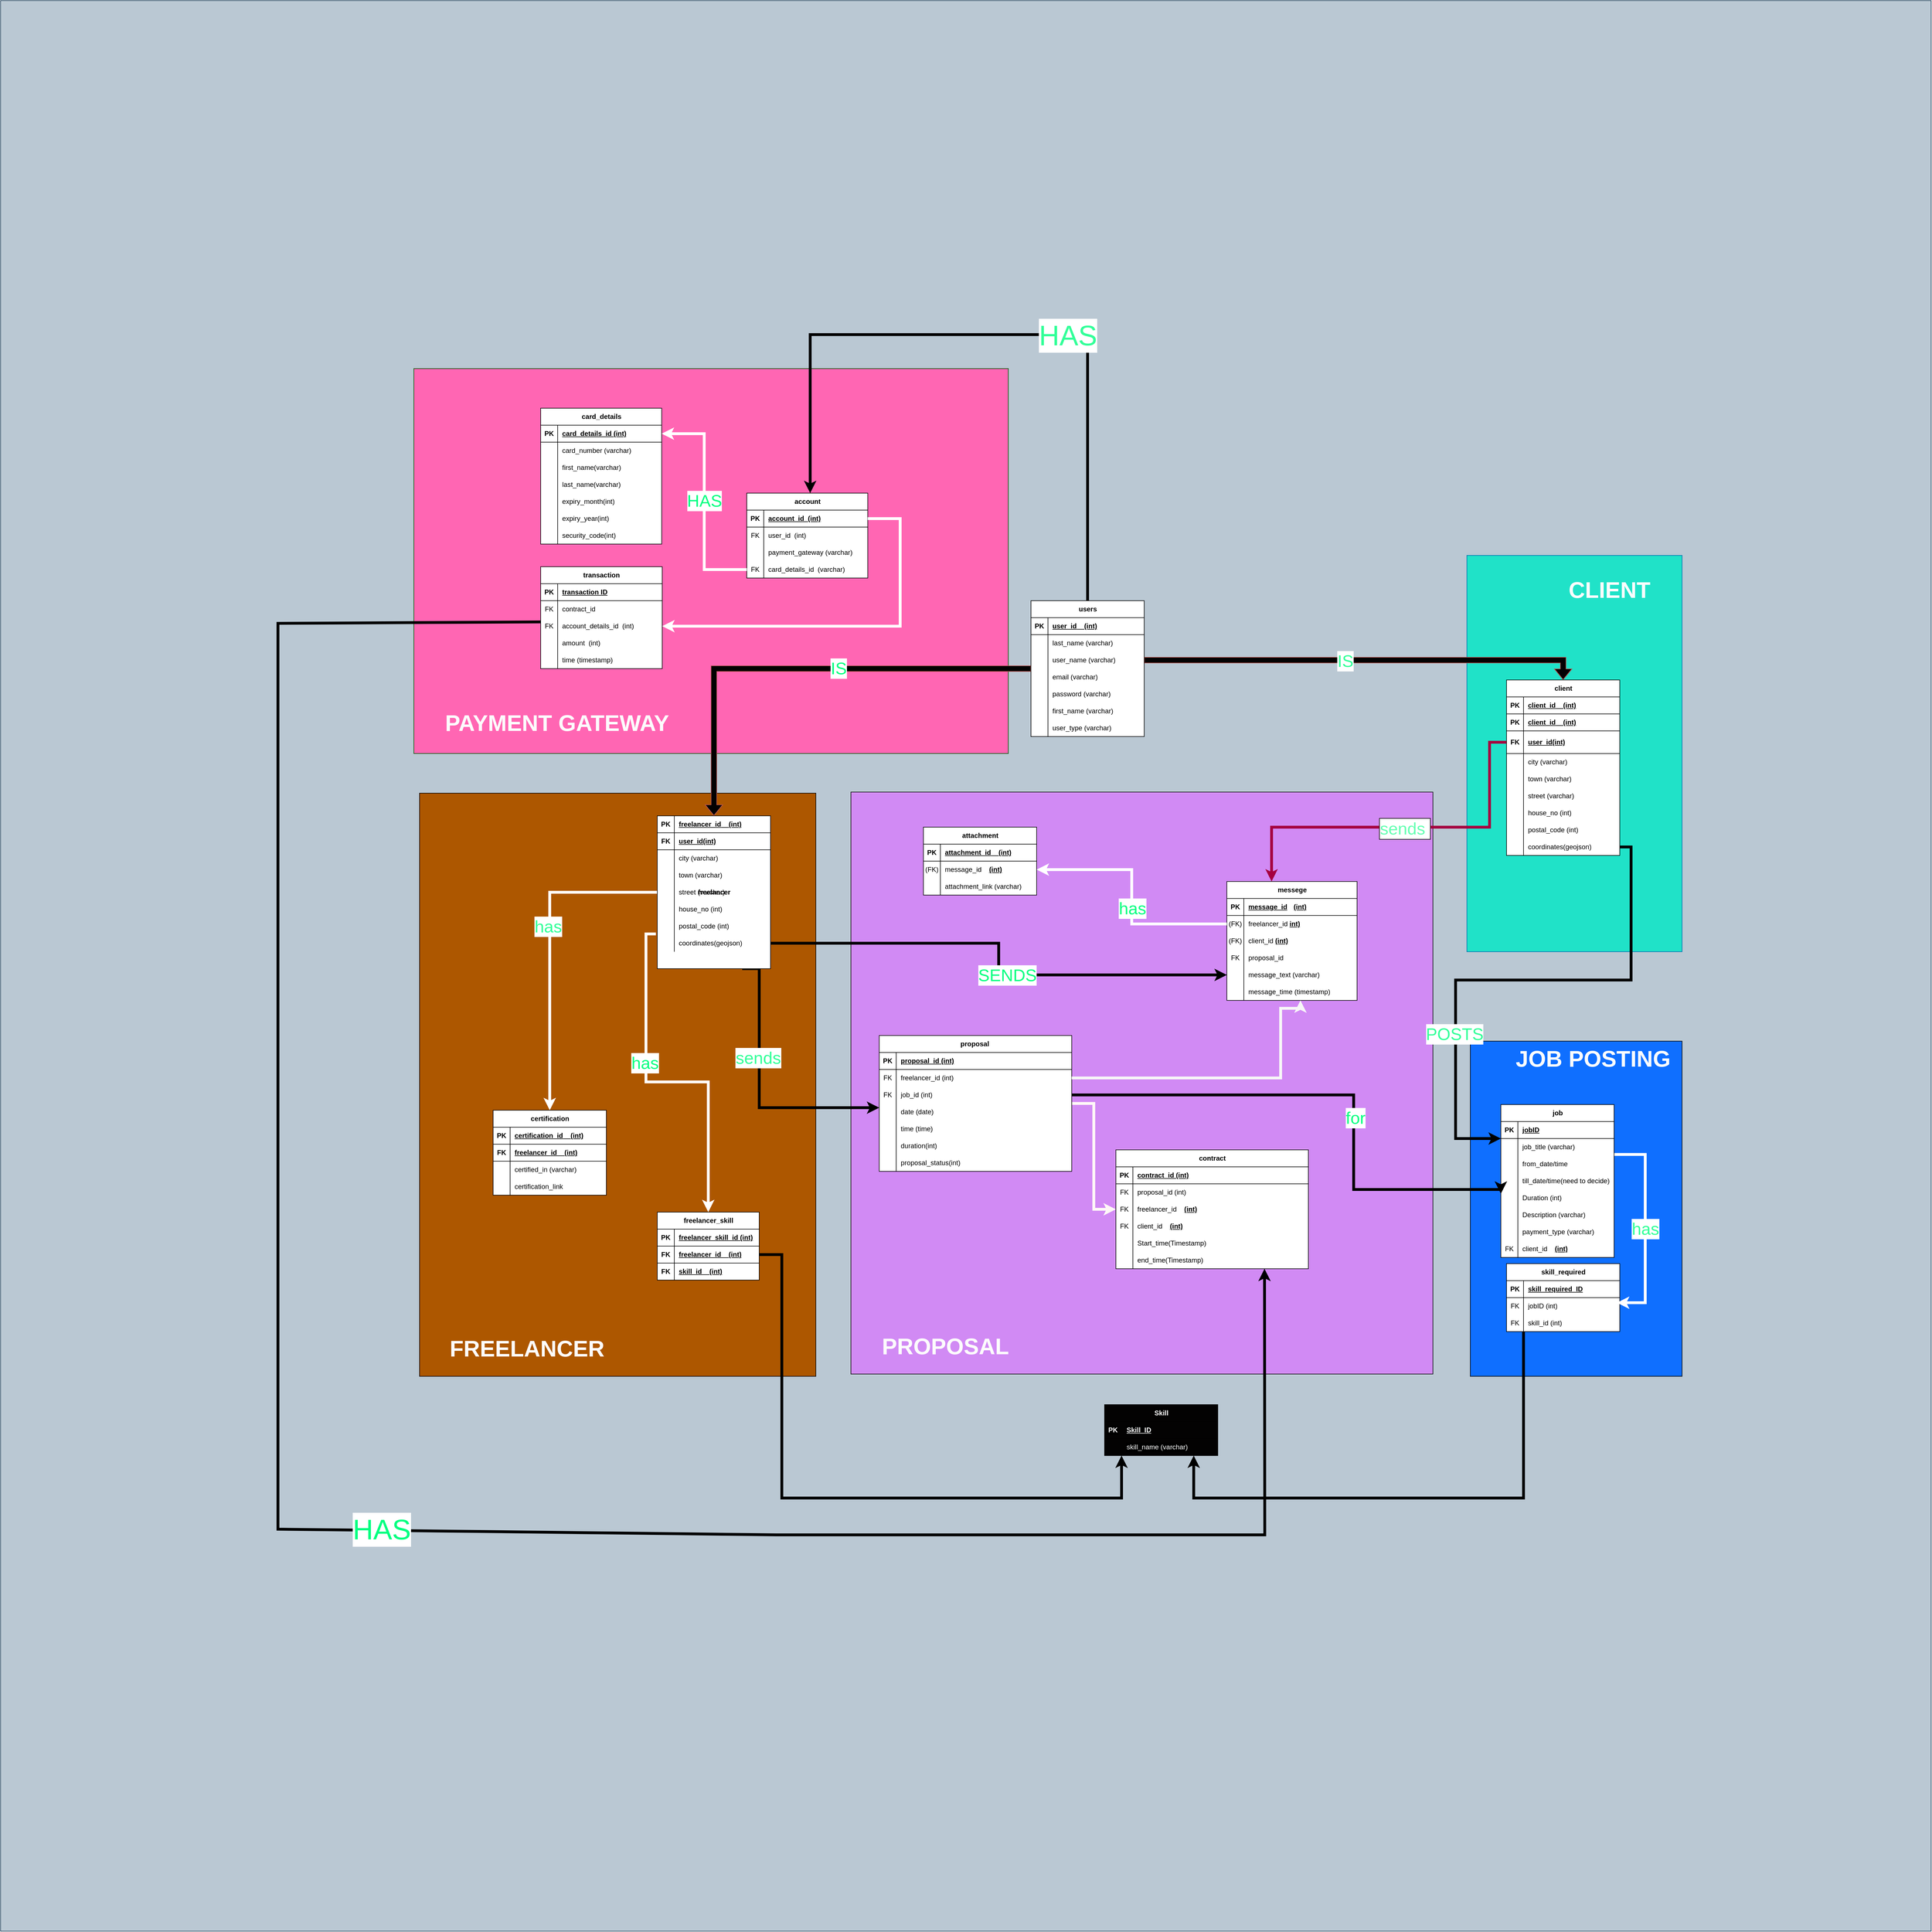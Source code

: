 <mxfile version="21.6.2" type="device">
  <diagram name="Page-1" id="CV3BELsIwVOvy1kO1Xdd">
    <mxGraphModel dx="4720" dy="4576" grid="1" gridSize="10" guides="1" tooltips="1" connect="1" arrows="1" fold="1" page="0" pageScale="1" pageWidth="850" pageHeight="1100" math="0" shadow="0">
      <root>
        <mxCell id="0" />
        <mxCell id="1" parent="0" />
        <mxCell id="Xy-EM6_j2u4YzBKLLiyH-430" value="" style="whiteSpace=wrap;html=1;aspect=fixed;fillColor=#bac8d3;strokeColor=#23445d;movable=0;resizable=0;rotatable=0;deletable=0;editable=0;locked=1;connectable=0;" vertex="1" parent="1">
          <mxGeometry x="-1130" y="-2700" width="3410" height="3410" as="geometry" />
        </mxCell>
        <mxCell id="Xy-EM6_j2u4YzBKLLiyH-393" value="" style="group;movable=0;resizable=0;rotatable=0;deletable=0;editable=0;locked=1;connectable=0;" vertex="1" connectable="0" parent="1">
          <mxGeometry x="-390" y="-1300" width="700" height="1030" as="geometry" />
        </mxCell>
        <mxCell id="Xy-EM6_j2u4YzBKLLiyH-391" value="" style="rounded=0;whiteSpace=wrap;html=1;fillColor=#AD5700;movable=0;resizable=0;rotatable=0;deletable=0;editable=0;locked=1;connectable=0;" vertex="1" parent="Xy-EM6_j2u4YzBKLLiyH-393">
          <mxGeometry width="700" height="1030" as="geometry" />
        </mxCell>
        <mxCell id="Xy-EM6_j2u4YzBKLLiyH-392" value="FREELANCER" style="text;strokeColor=none;align=center;fillColor=none;html=1;verticalAlign=top;whiteSpace=wrap;rounded=0;fontColor=#FCFCFC;fontStyle=1;fontSize=40;movable=0;resizable=0;rotatable=0;deletable=0;editable=0;locked=1;connectable=0;" vertex="1" parent="Xy-EM6_j2u4YzBKLLiyH-393">
          <mxGeometry x="10" y="949.995" width="360" height="47.605" as="geometry" />
        </mxCell>
        <mxCell id="Xy-EM6_j2u4YzBKLLiyH-390" value="" style="group;movable=0;resizable=0;rotatable=0;deletable=0;editable=0;locked=1;connectable=0;" vertex="1" connectable="0" parent="1">
          <mxGeometry x="1460" y="-1720" width="380" height="700" as="geometry" />
        </mxCell>
        <mxCell id="Xy-EM6_j2u4YzBKLLiyH-389" value="" style="rounded=0;whiteSpace=wrap;html=1;fillColor=#20E2C8;fontColor=#ffffff;strokeColor=#006EAF;movable=0;resizable=0;rotatable=0;deletable=0;editable=0;locked=1;connectable=0;" vertex="1" parent="Xy-EM6_j2u4YzBKLLiyH-390">
          <mxGeometry width="380.0" height="700" as="geometry" />
        </mxCell>
        <mxCell id="Xy-EM6_j2u4YzBKLLiyH-285" value="&lt;font style=&quot;font-size: 40px;&quot;&gt;CLIENT&lt;/font&gt;" style="text;strokeColor=none;align=center;fillColor=none;html=1;verticalAlign=top;whiteSpace=wrap;rounded=0;fontColor=#FCFCFC;fontStyle=1;fontSize=27;movable=0;resizable=0;rotatable=0;deletable=0;editable=0;locked=1;connectable=0;" vertex="1" parent="Xy-EM6_j2u4YzBKLLiyH-390">
          <mxGeometry x="187.004" y="30" width="130.286" height="25" as="geometry" />
        </mxCell>
        <mxCell id="Xy-EM6_j2u4YzBKLLiyH-382" value="" style="group;movable=0;resizable=0;rotatable=0;deletable=0;editable=0;locked=1;connectable=0;" vertex="1" connectable="0" parent="1">
          <mxGeometry x="1466" y="-862" width="374" height="592" as="geometry" />
        </mxCell>
        <mxCell id="Xy-EM6_j2u4YzBKLLiyH-257" value="" style="rounded=0;whiteSpace=wrap;html=1;fillColor=#0F6FFF;movable=0;resizable=0;rotatable=0;deletable=0;editable=0;locked=1;connectable=0;" vertex="1" parent="Xy-EM6_j2u4YzBKLLiyH-382">
          <mxGeometry width="374" height="592" as="geometry" />
        </mxCell>
        <mxCell id="Xy-EM6_j2u4YzBKLLiyH-258" value="JOB POSTING" style="text;strokeColor=none;align=center;fillColor=none;html=1;verticalAlign=top;whiteSpace=wrap;rounded=0;fontColor=#FCFCFC;fontStyle=1;fontSize=40;movable=0;resizable=0;rotatable=0;deletable=0;editable=0;locked=1;connectable=0;" vertex="1" parent="Xy-EM6_j2u4YzBKLLiyH-382">
          <mxGeometry x="60" width="314" height="25" as="geometry" />
        </mxCell>
        <mxCell id="Xy-EM6_j2u4YzBKLLiyH-259" value="job" style="shape=table;startSize=30;container=1;collapsible=1;childLayout=tableLayout;fixedRows=1;rowLines=0;fontStyle=1;align=center;resizeLast=1;html=1;labelBorderColor=none;swimlaneFillColor=default;movable=0;resizable=0;rotatable=0;deletable=0;editable=0;locked=1;connectable=0;" vertex="1" parent="Xy-EM6_j2u4YzBKLLiyH-382">
          <mxGeometry x="54" y="112" width="200" height="270" as="geometry" />
        </mxCell>
        <mxCell id="Xy-EM6_j2u4YzBKLLiyH-260" value="" style="shape=tableRow;horizontal=0;startSize=0;swimlaneHead=0;swimlaneBody=0;fillColor=none;collapsible=0;dropTarget=0;points=[[0,0.5],[1,0.5]];portConstraint=eastwest;top=0;left=0;right=0;bottom=1;movable=0;resizable=0;rotatable=0;deletable=0;editable=0;locked=1;connectable=0;" vertex="1" parent="Xy-EM6_j2u4YzBKLLiyH-259">
          <mxGeometry y="30" width="200" height="30" as="geometry" />
        </mxCell>
        <mxCell id="Xy-EM6_j2u4YzBKLLiyH-261" value="PK" style="shape=partialRectangle;connectable=0;fillColor=none;top=0;left=0;bottom=0;right=0;fontStyle=1;overflow=hidden;whiteSpace=wrap;html=1;movable=0;resizable=0;rotatable=0;deletable=0;editable=0;locked=1;" vertex="1" parent="Xy-EM6_j2u4YzBKLLiyH-260">
          <mxGeometry width="30" height="30" as="geometry">
            <mxRectangle width="30" height="30" as="alternateBounds" />
          </mxGeometry>
        </mxCell>
        <mxCell id="Xy-EM6_j2u4YzBKLLiyH-262" value="jobID" style="shape=partialRectangle;connectable=0;fillColor=none;top=0;left=0;bottom=0;right=0;align=left;spacingLeft=6;fontStyle=5;overflow=hidden;whiteSpace=wrap;html=1;movable=0;resizable=0;rotatable=0;deletable=0;editable=0;locked=1;" vertex="1" parent="Xy-EM6_j2u4YzBKLLiyH-260">
          <mxGeometry x="30" width="170" height="30" as="geometry">
            <mxRectangle width="170" height="30" as="alternateBounds" />
          </mxGeometry>
        </mxCell>
        <mxCell id="Xy-EM6_j2u4YzBKLLiyH-275" value="" style="shape=tableRow;horizontal=0;startSize=0;swimlaneHead=0;swimlaneBody=0;fillColor=none;collapsible=0;dropTarget=0;points=[[0,0.5],[1,0.5]];portConstraint=eastwest;top=0;left=0;right=0;bottom=0;movable=0;resizable=0;rotatable=0;deletable=0;editable=0;locked=1;connectable=0;" vertex="1" parent="Xy-EM6_j2u4YzBKLLiyH-259">
          <mxGeometry y="60" width="200" height="30" as="geometry" />
        </mxCell>
        <mxCell id="Xy-EM6_j2u4YzBKLLiyH-276" value="" style="shape=partialRectangle;connectable=0;fillColor=none;top=0;left=0;bottom=0;right=0;editable=0;overflow=hidden;whiteSpace=wrap;html=1;movable=0;resizable=0;rotatable=0;deletable=0;locked=1;" vertex="1" parent="Xy-EM6_j2u4YzBKLLiyH-275">
          <mxGeometry width="30" height="30" as="geometry">
            <mxRectangle width="30" height="30" as="alternateBounds" />
          </mxGeometry>
        </mxCell>
        <mxCell id="Xy-EM6_j2u4YzBKLLiyH-277" value="job_title (varchar)" style="shape=partialRectangle;connectable=0;fillColor=none;top=0;left=0;bottom=0;right=0;align=left;spacingLeft=6;overflow=hidden;whiteSpace=wrap;html=1;movable=0;resizable=0;rotatable=0;deletable=0;editable=0;locked=1;" vertex="1" parent="Xy-EM6_j2u4YzBKLLiyH-275">
          <mxGeometry x="30" width="170" height="30" as="geometry">
            <mxRectangle width="170" height="30" as="alternateBounds" />
          </mxGeometry>
        </mxCell>
        <mxCell id="Xy-EM6_j2u4YzBKLLiyH-404" value="" style="shape=tableRow;horizontal=0;startSize=0;swimlaneHead=0;swimlaneBody=0;fillColor=none;collapsible=0;dropTarget=0;points=[[0,0.5],[1,0.5]];portConstraint=eastwest;top=0;left=0;right=0;bottom=0;movable=0;resizable=0;rotatable=0;deletable=0;editable=0;locked=1;connectable=0;" vertex="1" parent="Xy-EM6_j2u4YzBKLLiyH-259">
          <mxGeometry y="90" width="200" height="30" as="geometry" />
        </mxCell>
        <mxCell id="Xy-EM6_j2u4YzBKLLiyH-405" value="" style="shape=partialRectangle;connectable=0;fillColor=none;top=0;left=0;bottom=0;right=0;editable=0;overflow=hidden;whiteSpace=wrap;html=1;movable=0;resizable=0;rotatable=0;deletable=0;locked=1;" vertex="1" parent="Xy-EM6_j2u4YzBKLLiyH-404">
          <mxGeometry width="30" height="30" as="geometry">
            <mxRectangle width="30" height="30" as="alternateBounds" />
          </mxGeometry>
        </mxCell>
        <mxCell id="Xy-EM6_j2u4YzBKLLiyH-406" value="from_date/time" style="shape=partialRectangle;connectable=0;fillColor=none;top=0;left=0;bottom=0;right=0;align=left;spacingLeft=6;overflow=hidden;whiteSpace=wrap;html=1;movable=0;resizable=0;rotatable=0;deletable=0;editable=0;locked=1;" vertex="1" parent="Xy-EM6_j2u4YzBKLLiyH-404">
          <mxGeometry x="30" width="170" height="30" as="geometry">
            <mxRectangle width="170" height="30" as="alternateBounds" />
          </mxGeometry>
        </mxCell>
        <mxCell id="Xy-EM6_j2u4YzBKLLiyH-278" value="" style="shape=tableRow;horizontal=0;startSize=0;swimlaneHead=0;swimlaneBody=0;fillColor=none;collapsible=0;dropTarget=0;points=[[0,0.5],[1,0.5]];portConstraint=eastwest;top=0;left=0;right=0;bottom=0;movable=0;resizable=0;rotatable=0;deletable=0;editable=0;locked=1;connectable=0;" vertex="1" parent="Xy-EM6_j2u4YzBKLLiyH-259">
          <mxGeometry y="120" width="200" height="30" as="geometry" />
        </mxCell>
        <mxCell id="Xy-EM6_j2u4YzBKLLiyH-279" value="" style="shape=partialRectangle;connectable=0;fillColor=none;top=0;left=0;bottom=0;right=0;editable=0;overflow=hidden;whiteSpace=wrap;html=1;movable=0;resizable=0;rotatable=0;deletable=0;locked=1;" vertex="1" parent="Xy-EM6_j2u4YzBKLLiyH-278">
          <mxGeometry width="30" height="30" as="geometry">
            <mxRectangle width="30" height="30" as="alternateBounds" />
          </mxGeometry>
        </mxCell>
        <mxCell id="Xy-EM6_j2u4YzBKLLiyH-280" value="till_date/time(need to decide)" style="shape=partialRectangle;connectable=0;fillColor=none;top=0;left=0;bottom=0;right=0;align=left;spacingLeft=6;overflow=hidden;whiteSpace=wrap;html=1;movable=0;resizable=0;rotatable=0;deletable=0;editable=0;locked=1;" vertex="1" parent="Xy-EM6_j2u4YzBKLLiyH-278">
          <mxGeometry x="30" width="170" height="30" as="geometry">
            <mxRectangle width="170" height="30" as="alternateBounds" />
          </mxGeometry>
        </mxCell>
        <mxCell id="Xy-EM6_j2u4YzBKLLiyH-266" value="" style="shape=tableRow;horizontal=0;startSize=0;swimlaneHead=0;swimlaneBody=0;fillColor=none;collapsible=0;dropTarget=0;points=[[0,0.5],[1,0.5]];portConstraint=eastwest;top=0;left=0;right=0;bottom=0;movable=0;resizable=0;rotatable=0;deletable=0;editable=0;locked=1;connectable=0;" vertex="1" parent="Xy-EM6_j2u4YzBKLLiyH-259">
          <mxGeometry y="150" width="200" height="30" as="geometry" />
        </mxCell>
        <mxCell id="Xy-EM6_j2u4YzBKLLiyH-267" value="" style="shape=partialRectangle;connectable=0;fillColor=none;top=0;left=0;bottom=0;right=0;editable=0;overflow=hidden;whiteSpace=wrap;html=1;movable=0;resizable=0;rotatable=0;deletable=0;locked=1;" vertex="1" parent="Xy-EM6_j2u4YzBKLLiyH-266">
          <mxGeometry width="30" height="30" as="geometry">
            <mxRectangle width="30" height="30" as="alternateBounds" />
          </mxGeometry>
        </mxCell>
        <mxCell id="Xy-EM6_j2u4YzBKLLiyH-268" value="Duration (int)" style="shape=partialRectangle;connectable=0;fillColor=none;top=0;left=0;bottom=0;right=0;align=left;spacingLeft=6;overflow=hidden;whiteSpace=wrap;html=1;movable=0;resizable=0;rotatable=0;deletable=0;editable=0;locked=1;" vertex="1" parent="Xy-EM6_j2u4YzBKLLiyH-266">
          <mxGeometry x="30" width="170" height="30" as="geometry">
            <mxRectangle width="170" height="30" as="alternateBounds" />
          </mxGeometry>
        </mxCell>
        <mxCell id="Xy-EM6_j2u4YzBKLLiyH-269" value="" style="shape=tableRow;horizontal=0;startSize=0;swimlaneHead=0;swimlaneBody=0;fillColor=none;collapsible=0;dropTarget=0;points=[[0,0.5],[1,0.5]];portConstraint=eastwest;top=0;left=0;right=0;bottom=0;movable=0;resizable=0;rotatable=0;deletable=0;editable=0;locked=1;connectable=0;" vertex="1" parent="Xy-EM6_j2u4YzBKLLiyH-259">
          <mxGeometry y="180" width="200" height="30" as="geometry" />
        </mxCell>
        <mxCell id="Xy-EM6_j2u4YzBKLLiyH-270" value="" style="shape=partialRectangle;connectable=0;fillColor=none;top=0;left=0;bottom=0;right=0;editable=0;overflow=hidden;whiteSpace=wrap;html=1;movable=0;resizable=0;rotatable=0;deletable=0;locked=1;" vertex="1" parent="Xy-EM6_j2u4YzBKLLiyH-269">
          <mxGeometry width="30" height="30" as="geometry">
            <mxRectangle width="30" height="30" as="alternateBounds" />
          </mxGeometry>
        </mxCell>
        <mxCell id="Xy-EM6_j2u4YzBKLLiyH-271" value="Description (varchar)" style="shape=partialRectangle;connectable=0;fillColor=none;top=0;left=0;bottom=0;right=0;align=left;spacingLeft=6;overflow=hidden;whiteSpace=wrap;html=1;movable=0;resizable=0;rotatable=0;deletable=0;editable=0;locked=1;" vertex="1" parent="Xy-EM6_j2u4YzBKLLiyH-269">
          <mxGeometry x="30" width="170" height="30" as="geometry">
            <mxRectangle width="170" height="30" as="alternateBounds" />
          </mxGeometry>
        </mxCell>
        <mxCell id="Xy-EM6_j2u4YzBKLLiyH-281" value="" style="shape=tableRow;horizontal=0;startSize=0;swimlaneHead=0;swimlaneBody=0;fillColor=none;collapsible=0;dropTarget=0;points=[[0,0.5],[1,0.5]];portConstraint=eastwest;top=0;left=0;right=0;bottom=0;movable=0;resizable=0;rotatable=0;deletable=0;editable=0;locked=1;connectable=0;" vertex="1" parent="Xy-EM6_j2u4YzBKLLiyH-259">
          <mxGeometry y="210" width="200" height="30" as="geometry" />
        </mxCell>
        <mxCell id="Xy-EM6_j2u4YzBKLLiyH-282" value="" style="shape=partialRectangle;connectable=0;fillColor=none;top=0;left=0;bottom=0;right=0;editable=0;overflow=hidden;whiteSpace=wrap;html=1;movable=0;resizable=0;rotatable=0;deletable=0;locked=1;" vertex="1" parent="Xy-EM6_j2u4YzBKLLiyH-281">
          <mxGeometry width="30" height="30" as="geometry">
            <mxRectangle width="30" height="30" as="alternateBounds" />
          </mxGeometry>
        </mxCell>
        <mxCell id="Xy-EM6_j2u4YzBKLLiyH-283" value="payment_type (varchar)" style="shape=partialRectangle;connectable=0;fillColor=none;top=0;left=0;bottom=0;right=0;align=left;spacingLeft=6;overflow=hidden;whiteSpace=wrap;html=1;movable=0;resizable=0;rotatable=0;deletable=0;editable=0;locked=1;" vertex="1" parent="Xy-EM6_j2u4YzBKLLiyH-281">
          <mxGeometry x="30" width="170" height="30" as="geometry">
            <mxRectangle width="170" height="30" as="alternateBounds" />
          </mxGeometry>
        </mxCell>
        <mxCell id="Xy-EM6_j2u4YzBKLLiyH-263" value="" style="shape=tableRow;horizontal=0;startSize=0;swimlaneHead=0;swimlaneBody=0;fillColor=none;collapsible=0;dropTarget=0;points=[[0,0.5],[1,0.5]];portConstraint=eastwest;top=0;left=0;right=0;bottom=0;movable=0;resizable=0;rotatable=0;deletable=0;editable=0;locked=1;connectable=0;" vertex="1" parent="Xy-EM6_j2u4YzBKLLiyH-259">
          <mxGeometry y="240" width="200" height="30" as="geometry" />
        </mxCell>
        <mxCell id="Xy-EM6_j2u4YzBKLLiyH-264" value="FK" style="shape=partialRectangle;connectable=0;fillColor=none;top=0;left=0;bottom=0;right=0;editable=0;overflow=hidden;whiteSpace=wrap;html=1;movable=0;resizable=0;rotatable=0;deletable=0;locked=1;" vertex="1" parent="Xy-EM6_j2u4YzBKLLiyH-263">
          <mxGeometry width="30" height="30" as="geometry">
            <mxRectangle width="30" height="30" as="alternateBounds" />
          </mxGeometry>
        </mxCell>
        <mxCell id="Xy-EM6_j2u4YzBKLLiyH-265" value="client_id&lt;span style=&quot;border-color: var(--border-color); font-weight: 700;&quot;&gt;&amp;nbsp;&amp;nbsp;&amp;nbsp;&amp;nbsp;&lt;/span&gt;&lt;span style=&quot;font-weight: 700; text-decoration-line: underline;&quot;&gt;(int)&lt;/span&gt;" style="shape=partialRectangle;connectable=0;fillColor=none;top=0;left=0;bottom=0;right=0;align=left;spacingLeft=6;overflow=hidden;whiteSpace=wrap;html=1;movable=0;resizable=0;rotatable=0;deletable=0;editable=0;locked=1;" vertex="1" parent="Xy-EM6_j2u4YzBKLLiyH-263">
          <mxGeometry x="30" width="170" height="30" as="geometry">
            <mxRectangle width="170" height="30" as="alternateBounds" />
          </mxGeometry>
        </mxCell>
        <mxCell id="Xy-EM6_j2u4YzBKLLiyH-288" value="skill_required" style="shape=table;startSize=30;container=1;collapsible=1;childLayout=tableLayout;fixedRows=1;rowLines=0;fontStyle=1;align=center;resizeLast=1;html=1;labelBorderColor=none;swimlaneFillColor=default;movable=0;resizable=0;rotatable=0;deletable=0;editable=0;locked=1;connectable=0;" vertex="1" parent="Xy-EM6_j2u4YzBKLLiyH-382">
          <mxGeometry x="64" y="393" width="200" height="120" as="geometry" />
        </mxCell>
        <mxCell id="Xy-EM6_j2u4YzBKLLiyH-289" value="" style="shape=tableRow;horizontal=0;startSize=0;swimlaneHead=0;swimlaneBody=0;fillColor=none;collapsible=0;dropTarget=0;points=[[0,0.5],[1,0.5]];portConstraint=eastwest;top=0;left=0;right=0;bottom=1;movable=0;resizable=0;rotatable=0;deletable=0;editable=0;locked=1;connectable=0;" vertex="1" parent="Xy-EM6_j2u4YzBKLLiyH-288">
          <mxGeometry y="30" width="200" height="30" as="geometry" />
        </mxCell>
        <mxCell id="Xy-EM6_j2u4YzBKLLiyH-290" value="PK" style="shape=partialRectangle;connectable=0;fillColor=none;top=0;left=0;bottom=0;right=0;fontStyle=1;overflow=hidden;whiteSpace=wrap;html=1;movable=0;resizable=0;rotatable=0;deletable=0;editable=0;locked=1;" vertex="1" parent="Xy-EM6_j2u4YzBKLLiyH-289">
          <mxGeometry width="30" height="30" as="geometry">
            <mxRectangle width="30" height="30" as="alternateBounds" />
          </mxGeometry>
        </mxCell>
        <mxCell id="Xy-EM6_j2u4YzBKLLiyH-291" value="skill_required_ID" style="shape=partialRectangle;connectable=0;fillColor=none;top=0;left=0;bottom=0;right=0;align=left;spacingLeft=6;fontStyle=5;overflow=hidden;whiteSpace=wrap;html=1;movable=0;resizable=0;rotatable=0;deletable=0;editable=0;locked=1;" vertex="1" parent="Xy-EM6_j2u4YzBKLLiyH-289">
          <mxGeometry x="30" width="170" height="30" as="geometry">
            <mxRectangle width="170" height="30" as="alternateBounds" />
          </mxGeometry>
        </mxCell>
        <mxCell id="Xy-EM6_j2u4YzBKLLiyH-292" value="" style="shape=tableRow;horizontal=0;startSize=0;swimlaneHead=0;swimlaneBody=0;fillColor=none;collapsible=0;dropTarget=0;points=[[0,0.5],[1,0.5]];portConstraint=eastwest;top=0;left=0;right=0;bottom=0;movable=0;resizable=0;rotatable=0;deletable=0;editable=0;locked=1;connectable=0;" vertex="1" parent="Xy-EM6_j2u4YzBKLLiyH-288">
          <mxGeometry y="60" width="200" height="30" as="geometry" />
        </mxCell>
        <mxCell id="Xy-EM6_j2u4YzBKLLiyH-293" value="FK" style="shape=partialRectangle;connectable=0;fillColor=none;top=0;left=0;bottom=0;right=0;editable=0;overflow=hidden;whiteSpace=wrap;html=1;movable=0;resizable=0;rotatable=0;deletable=0;locked=1;" vertex="1" parent="Xy-EM6_j2u4YzBKLLiyH-292">
          <mxGeometry width="30" height="30" as="geometry">
            <mxRectangle width="30" height="30" as="alternateBounds" />
          </mxGeometry>
        </mxCell>
        <mxCell id="Xy-EM6_j2u4YzBKLLiyH-294" value="jobID (int)" style="shape=partialRectangle;connectable=0;fillColor=none;top=0;left=0;bottom=0;right=0;align=left;spacingLeft=6;overflow=hidden;whiteSpace=wrap;html=1;movable=0;resizable=0;rotatable=0;deletable=0;editable=0;locked=1;" vertex="1" parent="Xy-EM6_j2u4YzBKLLiyH-292">
          <mxGeometry x="30" width="170" height="30" as="geometry">
            <mxRectangle width="170" height="30" as="alternateBounds" />
          </mxGeometry>
        </mxCell>
        <mxCell id="Xy-EM6_j2u4YzBKLLiyH-307" value="" style="shape=tableRow;horizontal=0;startSize=0;swimlaneHead=0;swimlaneBody=0;fillColor=none;collapsible=0;dropTarget=0;points=[[0,0.5],[1,0.5]];portConstraint=eastwest;top=0;left=0;right=0;bottom=0;movable=0;resizable=0;rotatable=0;deletable=0;editable=0;locked=1;connectable=0;" vertex="1" parent="Xy-EM6_j2u4YzBKLLiyH-288">
          <mxGeometry y="90" width="200" height="30" as="geometry" />
        </mxCell>
        <mxCell id="Xy-EM6_j2u4YzBKLLiyH-308" value="FK" style="shape=partialRectangle;connectable=0;fillColor=none;top=0;left=0;bottom=0;right=0;editable=0;overflow=hidden;whiteSpace=wrap;html=1;movable=0;resizable=0;rotatable=0;deletable=0;locked=1;" vertex="1" parent="Xy-EM6_j2u4YzBKLLiyH-307">
          <mxGeometry width="30" height="30" as="geometry">
            <mxRectangle width="30" height="30" as="alternateBounds" />
          </mxGeometry>
        </mxCell>
        <mxCell id="Xy-EM6_j2u4YzBKLLiyH-309" value="skill_id (int)" style="shape=partialRectangle;connectable=0;fillColor=none;top=0;left=0;bottom=0;right=0;align=left;spacingLeft=6;overflow=hidden;whiteSpace=wrap;html=1;movable=0;resizable=0;rotatable=0;deletable=0;editable=0;locked=1;" vertex="1" parent="Xy-EM6_j2u4YzBKLLiyH-307">
          <mxGeometry x="30" width="170" height="30" as="geometry">
            <mxRectangle width="170" height="30" as="alternateBounds" />
          </mxGeometry>
        </mxCell>
        <mxCell id="Xy-EM6_j2u4YzBKLLiyH-311" value="" style="edgeStyle=orthogonalEdgeStyle;rounded=0;orthogonalLoop=1;jettySize=auto;html=1;strokeWidth=5;fillColor=#d5e8d4;strokeColor=#FFFFFF;exitX=1.027;exitY=-0.063;exitDx=0;exitDy=0;exitPerimeter=0;movable=0;resizable=0;rotatable=0;deletable=0;editable=0;locked=1;connectable=0;" edge="1" parent="Xy-EM6_j2u4YzBKLLiyH-382">
          <mxGeometry relative="1" as="geometry">
            <mxPoint x="254.4" y="200.11" as="sourcePoint" />
            <mxPoint x="259" y="462" as="targetPoint" />
            <Array as="points">
              <mxPoint x="309" y="200" />
              <mxPoint x="309" y="462" />
              <mxPoint x="259" y="462" />
            </Array>
          </mxGeometry>
        </mxCell>
        <mxCell id="Xy-EM6_j2u4YzBKLLiyH-412" value="has" style="edgeLabel;html=1;align=center;verticalAlign=middle;resizable=0;points=[];fontSize=30;fontColor=#33FF99;movable=0;rotatable=0;deletable=0;editable=0;locked=1;connectable=0;" vertex="1" connectable="0" parent="Xy-EM6_j2u4YzBKLLiyH-311">
          <mxGeometry x="0.009" relative="1" as="geometry">
            <mxPoint as="offset" />
          </mxGeometry>
        </mxCell>
        <mxCell id="Xy-EM6_j2u4YzBKLLiyH-380" value="" style="group;movable=0;resizable=0;rotatable=0;deletable=0;editable=0;locked=1;connectable=0;fontColor=#33FF99;" vertex="1" connectable="0" parent="1">
          <mxGeometry x="372" y="-1302" width="1028" height="1028" as="geometry" />
        </mxCell>
        <mxCell id="Xy-EM6_j2u4YzBKLLiyH-381" value="" style="group;movable=0;resizable=0;rotatable=0;deletable=0;editable=0;locked=1;connectable=0;" vertex="1" connectable="0" parent="Xy-EM6_j2u4YzBKLLiyH-380">
          <mxGeometry width="1028" height="1028" as="geometry" />
        </mxCell>
        <mxCell id="Xy-EM6_j2u4YzBKLLiyH-229" value="" style="whiteSpace=wrap;html=1;aspect=fixed;fillColor=#d18af4;strokeColor=#000000;movable=0;resizable=0;rotatable=0;deletable=0;editable=0;locked=1;connectable=0;" vertex="1" parent="Xy-EM6_j2u4YzBKLLiyH-381">
          <mxGeometry width="1028" height="1028" as="geometry" />
        </mxCell>
        <mxCell id="Xy-EM6_j2u4YzBKLLiyH-286" value="&lt;font style=&quot;font-size: 40px;&quot;&gt;PROPOSAL&lt;/font&gt;" style="text;strokeColor=none;align=center;fillColor=none;html=1;verticalAlign=top;whiteSpace=wrap;rounded=0;fontColor=#FCFCFC;fontStyle=1;fontSize=27;movable=0;resizable=0;rotatable=0;deletable=0;editable=0;locked=1;connectable=0;" vertex="1" parent="Xy-EM6_j2u4YzBKLLiyH-381">
          <mxGeometry x="47" y="948" width="240" height="45" as="geometry" />
        </mxCell>
        <mxCell id="Xy-EM6_j2u4YzBKLLiyH-233" value="attachment" style="shape=table;startSize=30;container=1;collapsible=1;childLayout=tableLayout;fixedRows=1;rowLines=0;fontStyle=1;align=center;resizeLast=1;html=1;swimlaneFillColor=default;movable=0;resizable=0;rotatable=0;deletable=0;editable=0;locked=1;connectable=0;" vertex="1" parent="Xy-EM6_j2u4YzBKLLiyH-381">
          <mxGeometry x="128" y="62" width="200" height="120" as="geometry" />
        </mxCell>
        <mxCell id="Xy-EM6_j2u4YzBKLLiyH-234" value="" style="shape=tableRow;horizontal=0;startSize=0;swimlaneHead=0;swimlaneBody=0;fillColor=none;collapsible=0;dropTarget=0;points=[[0,0.5],[1,0.5]];portConstraint=eastwest;top=0;left=0;right=0;bottom=1;movable=0;resizable=0;rotatable=0;deletable=0;editable=0;locked=1;connectable=0;" vertex="1" parent="Xy-EM6_j2u4YzBKLLiyH-233">
          <mxGeometry y="30" width="200" height="30" as="geometry" />
        </mxCell>
        <mxCell id="Xy-EM6_j2u4YzBKLLiyH-235" value="PK" style="shape=partialRectangle;connectable=0;fillColor=none;top=0;left=0;bottom=0;right=0;fontStyle=1;overflow=hidden;whiteSpace=wrap;html=1;movable=0;resizable=0;rotatable=0;deletable=0;editable=0;locked=1;" vertex="1" parent="Xy-EM6_j2u4YzBKLLiyH-234">
          <mxGeometry width="30" height="30" as="geometry">
            <mxRectangle width="30" height="30" as="alternateBounds" />
          </mxGeometry>
        </mxCell>
        <mxCell id="Xy-EM6_j2u4YzBKLLiyH-236" value="attachment_id&lt;span style=&quot;&quot;&gt;&lt;span style=&quot;white-space: pre;&quot;&gt;&amp;nbsp;&amp;nbsp;&amp;nbsp;&amp;nbsp;&lt;/span&gt;&lt;/span&gt;(int)" style="shape=partialRectangle;connectable=0;fillColor=none;top=0;left=0;bottom=0;right=0;align=left;spacingLeft=6;fontStyle=5;overflow=hidden;whiteSpace=wrap;html=1;movable=0;resizable=0;rotatable=0;deletable=0;editable=0;locked=1;" vertex="1" parent="Xy-EM6_j2u4YzBKLLiyH-234">
          <mxGeometry x="30" width="170" height="30" as="geometry">
            <mxRectangle width="170" height="30" as="alternateBounds" />
          </mxGeometry>
        </mxCell>
        <mxCell id="Xy-EM6_j2u4YzBKLLiyH-237" value="" style="shape=tableRow;horizontal=0;startSize=0;swimlaneHead=0;swimlaneBody=0;fillColor=none;collapsible=0;dropTarget=0;points=[[0,0.5],[1,0.5]];portConstraint=eastwest;top=0;left=0;right=0;bottom=0;movable=0;resizable=0;rotatable=0;deletable=0;editable=0;locked=1;connectable=0;" vertex="1" parent="Xy-EM6_j2u4YzBKLLiyH-233">
          <mxGeometry y="60" width="200" height="30" as="geometry" />
        </mxCell>
        <mxCell id="Xy-EM6_j2u4YzBKLLiyH-238" value="(FK)" style="shape=partialRectangle;connectable=0;fillColor=none;top=0;left=0;bottom=0;right=0;editable=0;overflow=hidden;whiteSpace=wrap;html=1;movable=0;resizable=0;rotatable=0;deletable=0;locked=1;" vertex="1" parent="Xy-EM6_j2u4YzBKLLiyH-237">
          <mxGeometry width="30" height="30" as="geometry">
            <mxRectangle width="30" height="30" as="alternateBounds" />
          </mxGeometry>
        </mxCell>
        <mxCell id="Xy-EM6_j2u4YzBKLLiyH-239" value="message_id&lt;span style=&quot;border-color: var(--border-color); font-weight: 700;&quot;&gt;&lt;span style=&quot;white-space: pre;&quot;&gt;&amp;nbsp;&amp;nbsp;&amp;nbsp;&amp;nbsp;&lt;/span&gt;&lt;/span&gt;&lt;span style=&quot;font-weight: 700; text-decoration-line: underline;&quot;&gt;(int)&lt;/span&gt;" style="shape=partialRectangle;connectable=0;fillColor=none;top=0;left=0;bottom=0;right=0;align=left;spacingLeft=6;overflow=hidden;whiteSpace=wrap;html=1;movable=0;resizable=0;rotatable=0;deletable=0;editable=0;locked=1;" vertex="1" parent="Xy-EM6_j2u4YzBKLLiyH-237">
          <mxGeometry x="30" width="170" height="30" as="geometry">
            <mxRectangle width="170" height="30" as="alternateBounds" />
          </mxGeometry>
        </mxCell>
        <mxCell id="Xy-EM6_j2u4YzBKLLiyH-370" value="" style="shape=tableRow;horizontal=0;startSize=0;swimlaneHead=0;swimlaneBody=0;fillColor=none;collapsible=0;dropTarget=0;points=[[0,0.5],[1,0.5]];portConstraint=eastwest;top=0;left=0;right=0;bottom=0;movable=0;resizable=0;rotatable=0;deletable=0;editable=0;locked=1;connectable=0;" vertex="1" parent="Xy-EM6_j2u4YzBKLLiyH-233">
          <mxGeometry y="90" width="200" height="30" as="geometry" />
        </mxCell>
        <mxCell id="Xy-EM6_j2u4YzBKLLiyH-371" value="" style="shape=partialRectangle;connectable=0;fillColor=none;top=0;left=0;bottom=0;right=0;editable=0;overflow=hidden;whiteSpace=wrap;html=1;movable=0;resizable=0;rotatable=0;deletable=0;locked=1;" vertex="1" parent="Xy-EM6_j2u4YzBKLLiyH-370">
          <mxGeometry width="30" height="30" as="geometry">
            <mxRectangle width="30" height="30" as="alternateBounds" />
          </mxGeometry>
        </mxCell>
        <mxCell id="Xy-EM6_j2u4YzBKLLiyH-372" value="attachment_link (varchar)" style="shape=partialRectangle;connectable=0;fillColor=none;top=0;left=0;bottom=0;right=0;align=left;spacingLeft=6;overflow=hidden;whiteSpace=wrap;html=1;movable=0;resizable=0;rotatable=0;deletable=0;editable=0;locked=1;" vertex="1" parent="Xy-EM6_j2u4YzBKLLiyH-370">
          <mxGeometry x="30" width="170" height="30" as="geometry">
            <mxRectangle width="170" height="30" as="alternateBounds" />
          </mxGeometry>
        </mxCell>
        <mxCell id="zm4WF1BUSXPA3inn284J-1" value="messege" style="shape=table;startSize=30;container=1;collapsible=1;childLayout=tableLayout;fixedRows=1;rowLines=0;fontStyle=1;align=center;resizeLast=1;html=1;swimlaneFillColor=default;movable=0;resizable=0;rotatable=0;deletable=0;editable=0;locked=1;connectable=0;" parent="Xy-EM6_j2u4YzBKLLiyH-380" vertex="1">
          <mxGeometry x="664" y="158" width="230" height="210" as="geometry" />
        </mxCell>
        <mxCell id="zm4WF1BUSXPA3inn284J-2" value="" style="shape=tableRow;horizontal=0;startSize=0;swimlaneHead=0;swimlaneBody=0;fillColor=none;collapsible=0;dropTarget=0;points=[[0,0.5],[1,0.5]];portConstraint=eastwest;top=0;left=0;right=0;bottom=1;movable=0;resizable=0;rotatable=0;deletable=0;editable=0;locked=1;connectable=0;" parent="zm4WF1BUSXPA3inn284J-1" vertex="1">
          <mxGeometry y="30" width="230" height="30" as="geometry" />
        </mxCell>
        <mxCell id="zm4WF1BUSXPA3inn284J-3" value="PK" style="shape=partialRectangle;connectable=0;fillColor=none;top=0;left=0;bottom=0;right=0;fontStyle=1;overflow=hidden;whiteSpace=wrap;html=1;movable=0;resizable=0;rotatable=0;deletable=0;editable=0;locked=1;" parent="zm4WF1BUSXPA3inn284J-2" vertex="1">
          <mxGeometry width="30" height="30" as="geometry">
            <mxRectangle width="30" height="30" as="alternateBounds" />
          </mxGeometry>
        </mxCell>
        <mxCell id="zm4WF1BUSXPA3inn284J-4" value="message_id&lt;span style=&quot;white-space: pre;&quot;&gt;&#x9;&lt;/span&gt;(int)" style="shape=partialRectangle;connectable=0;fillColor=none;top=0;left=0;bottom=0;right=0;align=left;spacingLeft=6;fontStyle=5;overflow=hidden;whiteSpace=wrap;html=1;movable=0;resizable=0;rotatable=0;deletable=0;editable=0;locked=1;" parent="zm4WF1BUSXPA3inn284J-2" vertex="1">
          <mxGeometry x="30" width="200" height="30" as="geometry">
            <mxRectangle width="200" height="30" as="alternateBounds" />
          </mxGeometry>
        </mxCell>
        <mxCell id="zm4WF1BUSXPA3inn284J-5" value="" style="shape=tableRow;horizontal=0;startSize=0;swimlaneHead=0;swimlaneBody=0;fillColor=none;collapsible=0;dropTarget=0;points=[[0,0.5],[1,0.5]];portConstraint=eastwest;top=0;left=0;right=0;bottom=0;movable=0;resizable=0;rotatable=0;deletable=0;editable=0;locked=1;connectable=0;" parent="zm4WF1BUSXPA3inn284J-1" vertex="1">
          <mxGeometry y="60" width="230" height="30" as="geometry" />
        </mxCell>
        <mxCell id="zm4WF1BUSXPA3inn284J-6" value="(FK)" style="shape=partialRectangle;connectable=0;fillColor=none;top=0;left=0;bottom=0;right=0;editable=0;overflow=hidden;whiteSpace=wrap;html=1;movable=0;resizable=0;rotatable=0;deletable=0;locked=1;" parent="zm4WF1BUSXPA3inn284J-5" vertex="1">
          <mxGeometry width="30" height="30" as="geometry">
            <mxRectangle width="30" height="30" as="alternateBounds" />
          </mxGeometry>
        </mxCell>
        <mxCell id="zm4WF1BUSXPA3inn284J-7" value="freelancer_id&lt;span style=&quot;border-color: var(--border-color); font-weight: 700;&quot;&gt;&amp;nbsp;&lt;/span&gt;&lt;span style=&quot;font-weight: 700; text-decoration-line: underline;&quot;&gt;int)&lt;/span&gt;" style="shape=partialRectangle;connectable=0;fillColor=none;top=0;left=0;bottom=0;right=0;align=left;spacingLeft=6;overflow=hidden;whiteSpace=wrap;html=1;movable=0;resizable=0;rotatable=0;deletable=0;editable=0;locked=1;" parent="zm4WF1BUSXPA3inn284J-5" vertex="1">
          <mxGeometry x="30" width="200" height="30" as="geometry">
            <mxRectangle width="200" height="30" as="alternateBounds" />
          </mxGeometry>
        </mxCell>
        <mxCell id="zm4WF1BUSXPA3inn284J-8" value="" style="shape=tableRow;horizontal=0;startSize=0;swimlaneHead=0;swimlaneBody=0;fillColor=none;collapsible=0;dropTarget=0;points=[[0,0.5],[1,0.5]];portConstraint=eastwest;top=0;left=0;right=0;bottom=0;movable=0;resizable=0;rotatable=0;deletable=0;editable=0;locked=1;connectable=0;" parent="zm4WF1BUSXPA3inn284J-1" vertex="1">
          <mxGeometry y="90" width="230" height="30" as="geometry" />
        </mxCell>
        <mxCell id="zm4WF1BUSXPA3inn284J-9" value="(FK)" style="shape=partialRectangle;connectable=0;fillColor=none;top=0;left=0;bottom=0;right=0;editable=0;overflow=hidden;whiteSpace=wrap;html=1;movable=0;resizable=0;rotatable=0;deletable=0;locked=1;" parent="zm4WF1BUSXPA3inn284J-8" vertex="1">
          <mxGeometry width="30" height="30" as="geometry">
            <mxRectangle width="30" height="30" as="alternateBounds" />
          </mxGeometry>
        </mxCell>
        <mxCell id="zm4WF1BUSXPA3inn284J-10" value="client_id&lt;span style=&quot;border-color: var(--border-color); font-weight: 700;&quot;&gt;&amp;nbsp;&lt;/span&gt;&lt;span style=&quot;font-weight: 700; text-decoration-line: underline;&quot;&gt;(int)&lt;/span&gt;" style="shape=partialRectangle;connectable=0;fillColor=none;top=0;left=0;bottom=0;right=0;align=left;spacingLeft=6;overflow=hidden;whiteSpace=wrap;html=1;movable=0;resizable=0;rotatable=0;deletable=0;editable=0;locked=1;" parent="zm4WF1BUSXPA3inn284J-8" vertex="1">
          <mxGeometry x="30" width="200" height="30" as="geometry">
            <mxRectangle width="200" height="30" as="alternateBounds" />
          </mxGeometry>
        </mxCell>
        <mxCell id="Xy-EM6_j2u4YzBKLLiyH-251" value="" style="shape=tableRow;horizontal=0;startSize=0;swimlaneHead=0;swimlaneBody=0;fillColor=none;collapsible=0;dropTarget=0;points=[[0,0.5],[1,0.5]];portConstraint=eastwest;top=0;left=0;right=0;bottom=0;movable=0;resizable=0;rotatable=0;deletable=0;editable=0;locked=1;connectable=0;" vertex="1" parent="zm4WF1BUSXPA3inn284J-1">
          <mxGeometry y="120" width="230" height="30" as="geometry" />
        </mxCell>
        <mxCell id="Xy-EM6_j2u4YzBKLLiyH-252" value="FK" style="shape=partialRectangle;connectable=0;fillColor=none;top=0;left=0;bottom=0;right=0;editable=0;overflow=hidden;whiteSpace=wrap;html=1;movable=0;resizable=0;rotatable=0;deletable=0;locked=1;" vertex="1" parent="Xy-EM6_j2u4YzBKLLiyH-251">
          <mxGeometry width="30" height="30" as="geometry">
            <mxRectangle width="30" height="30" as="alternateBounds" />
          </mxGeometry>
        </mxCell>
        <mxCell id="Xy-EM6_j2u4YzBKLLiyH-253" value="proposal_id" style="shape=partialRectangle;connectable=0;fillColor=none;top=0;left=0;bottom=0;right=0;align=left;spacingLeft=6;overflow=hidden;whiteSpace=wrap;html=1;movable=0;resizable=0;rotatable=0;deletable=0;editable=0;locked=1;" vertex="1" parent="Xy-EM6_j2u4YzBKLLiyH-251">
          <mxGeometry x="30" width="200" height="30" as="geometry">
            <mxRectangle width="200" height="30" as="alternateBounds" />
          </mxGeometry>
        </mxCell>
        <mxCell id="zm4WF1BUSXPA3inn284J-11" value="" style="shape=tableRow;horizontal=0;startSize=0;swimlaneHead=0;swimlaneBody=0;fillColor=none;collapsible=0;dropTarget=0;points=[[0,0.5],[1,0.5]];portConstraint=eastwest;top=0;left=0;right=0;bottom=0;movable=0;resizable=0;rotatable=0;deletable=0;editable=0;locked=1;connectable=0;" parent="zm4WF1BUSXPA3inn284J-1" vertex="1">
          <mxGeometry y="150" width="230" height="30" as="geometry" />
        </mxCell>
        <mxCell id="zm4WF1BUSXPA3inn284J-12" value="" style="shape=partialRectangle;connectable=0;fillColor=none;top=0;left=0;bottom=0;right=0;editable=0;overflow=hidden;whiteSpace=wrap;html=1;movable=0;resizable=0;rotatable=0;deletable=0;locked=1;" parent="zm4WF1BUSXPA3inn284J-11" vertex="1">
          <mxGeometry width="30" height="30" as="geometry">
            <mxRectangle width="30" height="30" as="alternateBounds" />
          </mxGeometry>
        </mxCell>
        <mxCell id="zm4WF1BUSXPA3inn284J-13" value="message_text (varchar)" style="shape=partialRectangle;connectable=0;fillColor=none;top=0;left=0;bottom=0;right=0;align=left;spacingLeft=6;overflow=hidden;whiteSpace=wrap;html=1;movable=0;resizable=0;rotatable=0;deletable=0;editable=0;locked=1;" parent="zm4WF1BUSXPA3inn284J-11" vertex="1">
          <mxGeometry x="30" width="200" height="30" as="geometry">
            <mxRectangle width="200" height="30" as="alternateBounds" />
          </mxGeometry>
        </mxCell>
        <mxCell id="Xy-EM6_j2u4YzBKLLiyH-248" value="" style="shape=tableRow;horizontal=0;startSize=0;swimlaneHead=0;swimlaneBody=0;fillColor=none;collapsible=0;dropTarget=0;points=[[0,0.5],[1,0.5]];portConstraint=eastwest;top=0;left=0;right=0;bottom=0;movable=0;resizable=0;rotatable=0;deletable=0;editable=0;locked=1;connectable=0;" vertex="1" parent="zm4WF1BUSXPA3inn284J-1">
          <mxGeometry y="180" width="230" height="30" as="geometry" />
        </mxCell>
        <mxCell id="Xy-EM6_j2u4YzBKLLiyH-249" value="" style="shape=partialRectangle;connectable=0;fillColor=none;top=0;left=0;bottom=0;right=0;editable=0;overflow=hidden;whiteSpace=wrap;html=1;movable=0;resizable=0;rotatable=0;deletable=0;locked=1;" vertex="1" parent="Xy-EM6_j2u4YzBKLLiyH-248">
          <mxGeometry width="30" height="30" as="geometry">
            <mxRectangle width="30" height="30" as="alternateBounds" />
          </mxGeometry>
        </mxCell>
        <mxCell id="Xy-EM6_j2u4YzBKLLiyH-250" value="message_time (timestamp)" style="shape=partialRectangle;connectable=0;fillColor=none;top=0;left=0;bottom=0;right=0;align=left;spacingLeft=6;overflow=hidden;whiteSpace=wrap;html=1;movable=0;resizable=0;rotatable=0;deletable=0;editable=0;locked=1;" vertex="1" parent="Xy-EM6_j2u4YzBKLLiyH-248">
          <mxGeometry x="30" width="200" height="30" as="geometry">
            <mxRectangle width="200" height="30" as="alternateBounds" />
          </mxGeometry>
        </mxCell>
        <mxCell id="Xy-EM6_j2u4YzBKLLiyH-247" value="" style="edgeStyle=orthogonalEdgeStyle;rounded=0;orthogonalLoop=1;jettySize=auto;html=1;strokeWidth=5;fillColor=#d5e8d4;strokeColor=#FFFFFF;exitX=0;exitY=0.5;exitDx=0;exitDy=0;entryX=1;entryY=0.5;entryDx=0;entryDy=0;movable=0;resizable=0;rotatable=0;deletable=0;editable=0;locked=1;connectable=0;" edge="1" parent="Xy-EM6_j2u4YzBKLLiyH-380" source="zm4WF1BUSXPA3inn284J-5" target="Xy-EM6_j2u4YzBKLLiyH-237">
          <mxGeometry relative="1" as="geometry">
            <mxPoint x="328" y="432" as="sourcePoint" />
            <mxPoint x="-52" y="362" as="targetPoint" />
          </mxGeometry>
        </mxCell>
        <mxCell id="Xy-EM6_j2u4YzBKLLiyH-423" value="&lt;font color=&quot;#00ff80&quot; style=&quot;font-size: 30px;&quot;&gt;has&lt;/font&gt;" style="edgeLabel;html=1;align=center;verticalAlign=middle;resizable=0;points=[];movable=0;rotatable=0;deletable=0;editable=0;locked=1;connectable=0;" vertex="1" connectable="0" parent="Xy-EM6_j2u4YzBKLLiyH-247">
          <mxGeometry x="-0.09" y="-1" relative="1" as="geometry">
            <mxPoint as="offset" />
          </mxGeometry>
        </mxCell>
        <mxCell id="Xy-EM6_j2u4YzBKLLiyH-378" value="" style="group;movable=0;resizable=0;rotatable=0;deletable=0;editable=0;locked=1;connectable=0;" vertex="1" connectable="0" parent="1">
          <mxGeometry x="-400" y="-2050" width="980" height="680" as="geometry" />
        </mxCell>
        <mxCell id="Xy-EM6_j2u4YzBKLLiyH-374" value="" style="rounded=0;whiteSpace=wrap;html=1;fillColor=#FF66B3;strokeColor=#005700;fontColor=#ffffff;movable=0;resizable=0;rotatable=0;deletable=0;editable=0;locked=1;connectable=0;" vertex="1" parent="Xy-EM6_j2u4YzBKLLiyH-378">
          <mxGeometry width="1050" height="680.0" as="geometry" />
        </mxCell>
        <mxCell id="Xy-EM6_j2u4YzBKLLiyH-375" value="&lt;font style=&quot;font-size: 40px;&quot;&gt;PAYMENT GATEWAY&lt;/font&gt;" style="text;strokeColor=none;align=center;fillColor=none;html=1;verticalAlign=top;whiteSpace=wrap;rounded=0;fontColor=#FCFCFC;fontStyle=1;fontSize=27;movable=0;resizable=0;rotatable=0;deletable=0;editable=0;locked=1;connectable=0;" vertex="1" parent="Xy-EM6_j2u4YzBKLLiyH-378">
          <mxGeometry x="50.0" y="595.0" width="405.968" height="31.479" as="geometry" />
        </mxCell>
        <mxCell id="zm4WF1BUSXPA3inn284J-14" value="account" style="shape=table;startSize=30;container=1;collapsible=1;childLayout=tableLayout;fixedRows=1;rowLines=0;fontStyle=1;align=center;resizeLast=1;html=1;swimlaneFillColor=default;movable=0;resizable=0;rotatable=0;deletable=0;editable=0;locked=1;connectable=0;" parent="Xy-EM6_j2u4YzBKLLiyH-378" vertex="1">
          <mxGeometry x="588" y="220" width="213.733" height="150" as="geometry" />
        </mxCell>
        <mxCell id="zm4WF1BUSXPA3inn284J-15" value="" style="shape=tableRow;horizontal=0;startSize=0;swimlaneHead=0;swimlaneBody=0;fillColor=none;collapsible=0;dropTarget=0;points=[[0,0.5],[1,0.5]];portConstraint=eastwest;top=0;left=0;right=0;bottom=1;movable=0;resizable=0;rotatable=0;deletable=0;editable=0;locked=1;connectable=0;" parent="zm4WF1BUSXPA3inn284J-14" vertex="1">
          <mxGeometry y="30" width="213.733" height="30" as="geometry" />
        </mxCell>
        <mxCell id="zm4WF1BUSXPA3inn284J-16" value="PK" style="shape=partialRectangle;connectable=0;fillColor=none;top=0;left=0;bottom=0;right=0;fontStyle=1;overflow=hidden;whiteSpace=wrap;html=1;movable=0;resizable=0;rotatable=0;deletable=0;editable=0;locked=1;" parent="zm4WF1BUSXPA3inn284J-15" vertex="1">
          <mxGeometry width="30" height="30" as="geometry">
            <mxRectangle width="30" height="30" as="alternateBounds" />
          </mxGeometry>
        </mxCell>
        <mxCell id="zm4WF1BUSXPA3inn284J-17" value="account_id&amp;nbsp; (int)" style="shape=partialRectangle;connectable=0;fillColor=none;top=0;left=0;bottom=0;right=0;align=left;spacingLeft=6;fontStyle=5;overflow=hidden;whiteSpace=wrap;html=1;movable=0;resizable=0;rotatable=0;deletable=0;editable=0;locked=1;" parent="zm4WF1BUSXPA3inn284J-15" vertex="1">
          <mxGeometry x="30" width="183.733" height="30" as="geometry">
            <mxRectangle width="183.733" height="30" as="alternateBounds" />
          </mxGeometry>
        </mxCell>
        <mxCell id="zm4WF1BUSXPA3inn284J-18" value="" style="shape=tableRow;horizontal=0;startSize=0;swimlaneHead=0;swimlaneBody=0;fillColor=none;collapsible=0;dropTarget=0;points=[[0,0.5],[1,0.5]];portConstraint=eastwest;top=0;left=0;right=0;bottom=0;movable=0;resizable=0;rotatable=0;deletable=0;editable=0;locked=1;connectable=0;" parent="zm4WF1BUSXPA3inn284J-14" vertex="1">
          <mxGeometry y="60" width="213.733" height="30" as="geometry" />
        </mxCell>
        <mxCell id="zm4WF1BUSXPA3inn284J-19" value="FK" style="shape=partialRectangle;connectable=0;fillColor=none;top=0;left=0;bottom=0;right=0;editable=0;overflow=hidden;whiteSpace=wrap;html=1;movable=0;resizable=0;rotatable=0;deletable=0;locked=1;" parent="zm4WF1BUSXPA3inn284J-18" vertex="1">
          <mxGeometry width="30" height="30" as="geometry">
            <mxRectangle width="30" height="30" as="alternateBounds" />
          </mxGeometry>
        </mxCell>
        <mxCell id="zm4WF1BUSXPA3inn284J-20" value="user_id&amp;nbsp; (int)" style="shape=partialRectangle;connectable=0;fillColor=none;top=0;left=0;bottom=0;right=0;align=left;spacingLeft=6;overflow=hidden;whiteSpace=wrap;html=1;movable=0;resizable=0;rotatable=0;deletable=0;editable=0;locked=1;" parent="zm4WF1BUSXPA3inn284J-18" vertex="1">
          <mxGeometry x="30" width="183.733" height="30" as="geometry">
            <mxRectangle width="183.733" height="30" as="alternateBounds" />
          </mxGeometry>
        </mxCell>
        <mxCell id="zm4WF1BUSXPA3inn284J-24" value="" style="shape=tableRow;horizontal=0;startSize=0;swimlaneHead=0;swimlaneBody=0;fillColor=none;collapsible=0;dropTarget=0;points=[[0,0.5],[1,0.5]];portConstraint=eastwest;top=0;left=0;right=0;bottom=0;movable=0;resizable=0;rotatable=0;deletable=0;editable=0;locked=1;connectable=0;" parent="zm4WF1BUSXPA3inn284J-14" vertex="1">
          <mxGeometry y="90" width="213.733" height="30" as="geometry" />
        </mxCell>
        <mxCell id="zm4WF1BUSXPA3inn284J-25" value="" style="shape=partialRectangle;connectable=0;fillColor=none;top=0;left=0;bottom=0;right=0;editable=0;overflow=hidden;whiteSpace=wrap;html=1;movable=0;resizable=0;rotatable=0;deletable=0;locked=1;" parent="zm4WF1BUSXPA3inn284J-24" vertex="1">
          <mxGeometry width="30" height="30" as="geometry">
            <mxRectangle width="30" height="30" as="alternateBounds" />
          </mxGeometry>
        </mxCell>
        <mxCell id="zm4WF1BUSXPA3inn284J-26" value="payment_gateway (varchar)" style="shape=partialRectangle;connectable=0;fillColor=none;top=0;left=0;bottom=0;right=0;align=left;spacingLeft=6;overflow=hidden;whiteSpace=wrap;html=1;movable=0;resizable=0;rotatable=0;deletable=0;editable=0;locked=1;" parent="zm4WF1BUSXPA3inn284J-24" vertex="1">
          <mxGeometry x="30" width="183.733" height="30" as="geometry">
            <mxRectangle width="183.733" height="30" as="alternateBounds" />
          </mxGeometry>
        </mxCell>
        <mxCell id="Z_WK3WKPsZ5uluxyyW7U-33" value="" style="shape=tableRow;horizontal=0;startSize=0;swimlaneHead=0;swimlaneBody=0;fillColor=none;collapsible=0;dropTarget=0;points=[[0,0.5],[1,0.5]];portConstraint=eastwest;top=0;left=0;right=0;bottom=0;movable=0;resizable=0;rotatable=0;deletable=0;editable=0;locked=1;connectable=0;" parent="zm4WF1BUSXPA3inn284J-14" vertex="1">
          <mxGeometry y="120" width="213.733" height="30" as="geometry" />
        </mxCell>
        <mxCell id="Z_WK3WKPsZ5uluxyyW7U-34" value="FK" style="shape=partialRectangle;connectable=0;fillColor=none;top=0;left=0;bottom=0;right=0;editable=0;overflow=hidden;whiteSpace=wrap;html=1;movable=0;resizable=0;rotatable=0;deletable=0;locked=1;" parent="Z_WK3WKPsZ5uluxyyW7U-33" vertex="1">
          <mxGeometry width="30" height="30" as="geometry">
            <mxRectangle width="30" height="30" as="alternateBounds" />
          </mxGeometry>
        </mxCell>
        <mxCell id="Z_WK3WKPsZ5uluxyyW7U-35" value="card_details_id&amp;nbsp; (varchar)" style="shape=partialRectangle;connectable=0;fillColor=none;top=0;left=0;bottom=0;right=0;align=left;spacingLeft=6;overflow=hidden;whiteSpace=wrap;html=1;movable=0;resizable=0;rotatable=0;deletable=0;editable=0;locked=1;" parent="Z_WK3WKPsZ5uluxyyW7U-33" vertex="1">
          <mxGeometry x="30" width="183.733" height="30" as="geometry">
            <mxRectangle width="183.733" height="30" as="alternateBounds" />
          </mxGeometry>
        </mxCell>
        <mxCell id="Z_WK3WKPsZ5uluxyyW7U-1" value="transaction" style="shape=table;startSize=30;container=1;collapsible=1;childLayout=tableLayout;fixedRows=1;rowLines=0;fontStyle=1;align=center;resizeLast=1;html=1;swimlaneFillColor=default;movable=0;resizable=0;rotatable=0;deletable=0;editable=0;locked=1;connectable=0;" parent="Xy-EM6_j2u4YzBKLLiyH-378" vertex="1">
          <mxGeometry x="224" y="350" width="214.667" height="180" as="geometry" />
        </mxCell>
        <mxCell id="Z_WK3WKPsZ5uluxyyW7U-2" value="" style="shape=tableRow;horizontal=0;startSize=0;swimlaneHead=0;swimlaneBody=0;fillColor=none;collapsible=0;dropTarget=0;points=[[0,0.5],[1,0.5]];portConstraint=eastwest;top=0;left=0;right=0;bottom=1;movable=0;resizable=0;rotatable=0;deletable=0;editable=0;locked=1;connectable=0;" parent="Z_WK3WKPsZ5uluxyyW7U-1" vertex="1">
          <mxGeometry y="30" width="214.667" height="30" as="geometry" />
        </mxCell>
        <mxCell id="Z_WK3WKPsZ5uluxyyW7U-3" value="PK" style="shape=partialRectangle;connectable=0;fillColor=none;top=0;left=0;bottom=0;right=0;fontStyle=1;overflow=hidden;whiteSpace=wrap;html=1;movable=0;resizable=0;rotatable=0;deletable=0;editable=0;locked=1;" parent="Z_WK3WKPsZ5uluxyyW7U-2" vertex="1">
          <mxGeometry width="30" height="30" as="geometry">
            <mxRectangle width="30" height="30" as="alternateBounds" />
          </mxGeometry>
        </mxCell>
        <mxCell id="Z_WK3WKPsZ5uluxyyW7U-4" value="transaction ID" style="shape=partialRectangle;connectable=0;fillColor=none;top=0;left=0;bottom=0;right=0;align=left;spacingLeft=6;fontStyle=5;overflow=hidden;whiteSpace=wrap;html=1;movable=0;resizable=0;rotatable=0;deletable=0;editable=0;locked=1;" parent="Z_WK3WKPsZ5uluxyyW7U-2" vertex="1">
          <mxGeometry x="30" width="184.667" height="30" as="geometry">
            <mxRectangle width="184.667" height="30" as="alternateBounds" />
          </mxGeometry>
        </mxCell>
        <mxCell id="Z_WK3WKPsZ5uluxyyW7U-5" value="" style="shape=tableRow;horizontal=0;startSize=0;swimlaneHead=0;swimlaneBody=0;fillColor=none;collapsible=0;dropTarget=0;points=[[0,0.5],[1,0.5]];portConstraint=eastwest;top=0;left=0;right=0;bottom=0;movable=0;resizable=0;rotatable=0;deletable=0;editable=0;locked=1;connectable=0;" parent="Z_WK3WKPsZ5uluxyyW7U-1" vertex="1">
          <mxGeometry y="60" width="214.667" height="30" as="geometry" />
        </mxCell>
        <mxCell id="Z_WK3WKPsZ5uluxyyW7U-6" value="FK" style="shape=partialRectangle;connectable=0;fillColor=none;top=0;left=0;bottom=0;right=0;editable=0;overflow=hidden;whiteSpace=wrap;html=1;movable=0;resizable=0;rotatable=0;deletable=0;locked=1;" parent="Z_WK3WKPsZ5uluxyyW7U-5" vertex="1">
          <mxGeometry width="30" height="30" as="geometry">
            <mxRectangle width="30" height="30" as="alternateBounds" />
          </mxGeometry>
        </mxCell>
        <mxCell id="Z_WK3WKPsZ5uluxyyW7U-7" value="contract_id" style="shape=partialRectangle;connectable=0;fillColor=none;top=0;left=0;bottom=0;right=0;align=left;spacingLeft=6;overflow=hidden;whiteSpace=wrap;html=1;movable=0;resizable=0;rotatable=0;deletable=0;editable=0;locked=1;" parent="Z_WK3WKPsZ5uluxyyW7U-5" vertex="1">
          <mxGeometry x="30" width="184.667" height="30" as="geometry">
            <mxRectangle width="184.667" height="30" as="alternateBounds" />
          </mxGeometry>
        </mxCell>
        <mxCell id="baOPrMnFRXLDycHp-Xvt-34" value="" style="shape=tableRow;horizontal=0;startSize=0;swimlaneHead=0;swimlaneBody=0;fillColor=none;collapsible=0;dropTarget=0;points=[[0,0.5],[1,0.5]];portConstraint=eastwest;top=0;left=0;right=0;bottom=0;movable=0;resizable=0;rotatable=0;deletable=0;editable=0;locked=1;connectable=0;" parent="Z_WK3WKPsZ5uluxyyW7U-1" vertex="1">
          <mxGeometry y="90" width="214.667" height="30" as="geometry" />
        </mxCell>
        <mxCell id="baOPrMnFRXLDycHp-Xvt-35" value="FK" style="shape=partialRectangle;connectable=0;fillColor=none;top=0;left=0;bottom=0;right=0;editable=0;overflow=hidden;whiteSpace=wrap;html=1;movable=0;resizable=0;rotatable=0;deletable=0;locked=1;" parent="baOPrMnFRXLDycHp-Xvt-34" vertex="1">
          <mxGeometry width="30" height="30" as="geometry">
            <mxRectangle width="30" height="30" as="alternateBounds" />
          </mxGeometry>
        </mxCell>
        <mxCell id="baOPrMnFRXLDycHp-Xvt-36" value="account_details_id&amp;nbsp; (int)" style="shape=partialRectangle;connectable=0;fillColor=none;top=0;left=0;bottom=0;right=0;align=left;spacingLeft=6;overflow=hidden;whiteSpace=wrap;html=1;movable=0;resizable=0;rotatable=0;deletable=0;editable=0;locked=1;" parent="baOPrMnFRXLDycHp-Xvt-34" vertex="1">
          <mxGeometry x="30" width="184.667" height="30" as="geometry">
            <mxRectangle width="184.667" height="30" as="alternateBounds" />
          </mxGeometry>
        </mxCell>
        <mxCell id="Z_WK3WKPsZ5uluxyyW7U-36" value="" style="shape=tableRow;horizontal=0;startSize=0;swimlaneHead=0;swimlaneBody=0;fillColor=none;collapsible=0;dropTarget=0;points=[[0,0.5],[1,0.5]];portConstraint=eastwest;top=0;left=0;right=0;bottom=0;movable=0;resizable=0;rotatable=0;deletable=0;editable=0;locked=1;connectable=0;" parent="Z_WK3WKPsZ5uluxyyW7U-1" vertex="1">
          <mxGeometry y="120" width="214.667" height="30" as="geometry" />
        </mxCell>
        <mxCell id="Z_WK3WKPsZ5uluxyyW7U-37" value="" style="shape=partialRectangle;connectable=0;fillColor=none;top=0;left=0;bottom=0;right=0;editable=0;overflow=hidden;whiteSpace=wrap;html=1;movable=0;resizable=0;rotatable=0;deletable=0;locked=1;" parent="Z_WK3WKPsZ5uluxyyW7U-36" vertex="1">
          <mxGeometry width="30" height="30" as="geometry">
            <mxRectangle width="30" height="30" as="alternateBounds" />
          </mxGeometry>
        </mxCell>
        <mxCell id="Z_WK3WKPsZ5uluxyyW7U-38" value="amount&amp;nbsp; (int)" style="shape=partialRectangle;connectable=0;fillColor=none;top=0;left=0;bottom=0;right=0;align=left;spacingLeft=6;overflow=hidden;whiteSpace=wrap;html=1;movable=0;resizable=0;rotatable=0;deletable=0;editable=0;locked=1;" parent="Z_WK3WKPsZ5uluxyyW7U-36" vertex="1">
          <mxGeometry x="30" width="184.667" height="30" as="geometry">
            <mxRectangle width="184.667" height="30" as="alternateBounds" />
          </mxGeometry>
        </mxCell>
        <mxCell id="Z_WK3WKPsZ5uluxyyW7U-30" value="" style="shape=tableRow;horizontal=0;startSize=0;swimlaneHead=0;swimlaneBody=0;fillColor=none;collapsible=0;dropTarget=0;points=[[0,0.5],[1,0.5]];portConstraint=eastwest;top=0;left=0;right=0;bottom=0;movable=0;resizable=0;rotatable=0;deletable=0;editable=0;locked=1;connectable=0;" parent="Z_WK3WKPsZ5uluxyyW7U-1" vertex="1">
          <mxGeometry y="150" width="214.667" height="30" as="geometry" />
        </mxCell>
        <mxCell id="Z_WK3WKPsZ5uluxyyW7U-31" value="" style="shape=partialRectangle;connectable=0;fillColor=none;top=0;left=0;bottom=0;right=0;editable=0;overflow=hidden;whiteSpace=wrap;html=1;movable=0;resizable=0;rotatable=0;deletable=0;locked=1;" parent="Z_WK3WKPsZ5uluxyyW7U-30" vertex="1">
          <mxGeometry width="30" height="30" as="geometry">
            <mxRectangle width="30" height="30" as="alternateBounds" />
          </mxGeometry>
        </mxCell>
        <mxCell id="Z_WK3WKPsZ5uluxyyW7U-32" value="time (timestamp)" style="shape=partialRectangle;connectable=0;fillColor=none;top=0;left=0;bottom=0;right=0;align=left;spacingLeft=6;overflow=hidden;whiteSpace=wrap;html=1;movable=0;resizable=0;rotatable=0;deletable=0;editable=0;locked=1;" parent="Z_WK3WKPsZ5uluxyyW7U-30" vertex="1">
          <mxGeometry x="30" width="184.667" height="30" as="geometry">
            <mxRectangle width="184.667" height="30" as="alternateBounds" />
          </mxGeometry>
        </mxCell>
        <mxCell id="baOPrMnFRXLDycHp-Xvt-1" value="card_details" style="shape=table;startSize=30;container=1;collapsible=1;childLayout=tableLayout;fixedRows=1;rowLines=0;fontStyle=1;align=center;resizeLast=1;html=1;swimlaneFillColor=default;movable=0;resizable=0;rotatable=0;deletable=0;editable=0;locked=1;connectable=0;" parent="Xy-EM6_j2u4YzBKLLiyH-378" vertex="1">
          <mxGeometry x="224" y="70" width="213.733" height="240" as="geometry" />
        </mxCell>
        <mxCell id="baOPrMnFRXLDycHp-Xvt-2" value="" style="shape=tableRow;horizontal=0;startSize=0;swimlaneHead=0;swimlaneBody=0;fillColor=none;collapsible=0;dropTarget=0;points=[[0,0.5],[1,0.5]];portConstraint=eastwest;top=0;left=0;right=0;bottom=1;movable=0;resizable=0;rotatable=0;deletable=0;editable=0;locked=1;connectable=0;" parent="baOPrMnFRXLDycHp-Xvt-1" vertex="1">
          <mxGeometry y="30" width="213.733" height="30" as="geometry" />
        </mxCell>
        <mxCell id="baOPrMnFRXLDycHp-Xvt-3" value="PK" style="shape=partialRectangle;connectable=0;fillColor=none;top=0;left=0;bottom=0;right=0;fontStyle=1;overflow=hidden;whiteSpace=wrap;html=1;movable=0;resizable=0;rotatable=0;deletable=0;editable=0;locked=1;" parent="baOPrMnFRXLDycHp-Xvt-2" vertex="1">
          <mxGeometry width="30" height="30" as="geometry">
            <mxRectangle width="30" height="30" as="alternateBounds" />
          </mxGeometry>
        </mxCell>
        <mxCell id="baOPrMnFRXLDycHp-Xvt-4" value="card_details_id&amp;nbsp;(int)" style="shape=partialRectangle;connectable=0;fillColor=none;top=0;left=0;bottom=0;right=0;align=left;spacingLeft=6;fontStyle=5;overflow=hidden;whiteSpace=wrap;html=1;movable=0;resizable=0;rotatable=0;deletable=0;editable=0;locked=1;" parent="baOPrMnFRXLDycHp-Xvt-2" vertex="1">
          <mxGeometry x="30" width="183.733" height="30" as="geometry">
            <mxRectangle width="183.733" height="30" as="alternateBounds" />
          </mxGeometry>
        </mxCell>
        <mxCell id="baOPrMnFRXLDycHp-Xvt-8" value="" style="shape=tableRow;horizontal=0;startSize=0;swimlaneHead=0;swimlaneBody=0;fillColor=none;collapsible=0;dropTarget=0;points=[[0,0.5],[1,0.5]];portConstraint=eastwest;top=0;left=0;right=0;bottom=0;movable=0;resizable=0;rotatable=0;deletable=0;editable=0;locked=1;connectable=0;" parent="baOPrMnFRXLDycHp-Xvt-1" vertex="1">
          <mxGeometry y="60" width="213.733" height="30" as="geometry" />
        </mxCell>
        <mxCell id="baOPrMnFRXLDycHp-Xvt-9" value="" style="shape=partialRectangle;connectable=0;fillColor=none;top=0;left=0;bottom=0;right=0;editable=0;overflow=hidden;whiteSpace=wrap;html=1;movable=0;resizable=0;rotatable=0;deletable=0;locked=1;" parent="baOPrMnFRXLDycHp-Xvt-8" vertex="1">
          <mxGeometry width="30" height="30" as="geometry">
            <mxRectangle width="30" height="30" as="alternateBounds" />
          </mxGeometry>
        </mxCell>
        <mxCell id="baOPrMnFRXLDycHp-Xvt-10" value="card_number (varchar)" style="shape=partialRectangle;connectable=0;fillColor=none;top=0;left=0;bottom=0;right=0;align=left;spacingLeft=6;overflow=hidden;whiteSpace=wrap;html=1;movable=0;resizable=0;rotatable=0;deletable=0;editable=0;locked=1;" parent="baOPrMnFRXLDycHp-Xvt-8" vertex="1">
          <mxGeometry x="30" width="183.733" height="30" as="geometry">
            <mxRectangle width="183.733" height="30" as="alternateBounds" />
          </mxGeometry>
        </mxCell>
        <mxCell id="baOPrMnFRXLDycHp-Xvt-11" value="" style="shape=tableRow;horizontal=0;startSize=0;swimlaneHead=0;swimlaneBody=0;fillColor=none;collapsible=0;dropTarget=0;points=[[0,0.5],[1,0.5]];portConstraint=eastwest;top=0;left=0;right=0;bottom=0;movable=0;resizable=0;rotatable=0;deletable=0;editable=0;locked=1;connectable=0;" parent="baOPrMnFRXLDycHp-Xvt-1" vertex="1">
          <mxGeometry y="90" width="213.733" height="30" as="geometry" />
        </mxCell>
        <mxCell id="baOPrMnFRXLDycHp-Xvt-12" value="" style="shape=partialRectangle;connectable=0;fillColor=none;top=0;left=0;bottom=0;right=0;editable=0;overflow=hidden;whiteSpace=wrap;html=1;movable=0;resizable=0;rotatable=0;deletable=0;locked=1;" parent="baOPrMnFRXLDycHp-Xvt-11" vertex="1">
          <mxGeometry width="30" height="30" as="geometry">
            <mxRectangle width="30" height="30" as="alternateBounds" />
          </mxGeometry>
        </mxCell>
        <mxCell id="baOPrMnFRXLDycHp-Xvt-13" value="first_name(varchar)" style="shape=partialRectangle;connectable=0;fillColor=none;top=0;left=0;bottom=0;right=0;align=left;spacingLeft=6;overflow=hidden;whiteSpace=wrap;html=1;movable=0;resizable=0;rotatable=0;deletable=0;editable=0;locked=1;" parent="baOPrMnFRXLDycHp-Xvt-11" vertex="1">
          <mxGeometry x="30" width="183.733" height="30" as="geometry">
            <mxRectangle width="183.733" height="30" as="alternateBounds" />
          </mxGeometry>
        </mxCell>
        <mxCell id="baOPrMnFRXLDycHp-Xvt-15" value="" style="shape=tableRow;horizontal=0;startSize=0;swimlaneHead=0;swimlaneBody=0;fillColor=none;collapsible=0;dropTarget=0;points=[[0,0.5],[1,0.5]];portConstraint=eastwest;top=0;left=0;right=0;bottom=0;movable=0;resizable=0;rotatable=0;deletable=0;editable=0;locked=1;connectable=0;" parent="baOPrMnFRXLDycHp-Xvt-1" vertex="1">
          <mxGeometry y="120" width="213.733" height="30" as="geometry" />
        </mxCell>
        <mxCell id="baOPrMnFRXLDycHp-Xvt-16" value="" style="shape=partialRectangle;connectable=0;fillColor=none;top=0;left=0;bottom=0;right=0;editable=0;overflow=hidden;whiteSpace=wrap;html=1;movable=0;resizable=0;rotatable=0;deletable=0;locked=1;" parent="baOPrMnFRXLDycHp-Xvt-15" vertex="1">
          <mxGeometry width="30" height="30" as="geometry">
            <mxRectangle width="30" height="30" as="alternateBounds" />
          </mxGeometry>
        </mxCell>
        <mxCell id="baOPrMnFRXLDycHp-Xvt-17" value="last_name(varchar)" style="shape=partialRectangle;connectable=0;fillColor=none;top=0;left=0;bottom=0;right=0;align=left;spacingLeft=6;overflow=hidden;whiteSpace=wrap;html=1;movable=0;resizable=0;rotatable=0;deletable=0;editable=0;locked=1;" parent="baOPrMnFRXLDycHp-Xvt-15" vertex="1">
          <mxGeometry x="30" width="183.733" height="30" as="geometry">
            <mxRectangle width="183.733" height="30" as="alternateBounds" />
          </mxGeometry>
        </mxCell>
        <mxCell id="baOPrMnFRXLDycHp-Xvt-18" value="" style="shape=tableRow;horizontal=0;startSize=0;swimlaneHead=0;swimlaneBody=0;fillColor=none;collapsible=0;dropTarget=0;points=[[0,0.5],[1,0.5]];portConstraint=eastwest;top=0;left=0;right=0;bottom=0;movable=0;resizable=0;rotatable=0;deletable=0;editable=0;locked=1;connectable=0;" parent="baOPrMnFRXLDycHp-Xvt-1" vertex="1">
          <mxGeometry y="150" width="213.733" height="30" as="geometry" />
        </mxCell>
        <mxCell id="baOPrMnFRXLDycHp-Xvt-19" value="" style="shape=partialRectangle;connectable=0;fillColor=none;top=0;left=0;bottom=0;right=0;editable=0;overflow=hidden;whiteSpace=wrap;html=1;movable=0;resizable=0;rotatable=0;deletable=0;locked=1;" parent="baOPrMnFRXLDycHp-Xvt-18" vertex="1">
          <mxGeometry width="30" height="30" as="geometry">
            <mxRectangle width="30" height="30" as="alternateBounds" />
          </mxGeometry>
        </mxCell>
        <mxCell id="baOPrMnFRXLDycHp-Xvt-20" value="expiry_month(int)" style="shape=partialRectangle;connectable=0;fillColor=none;top=0;left=0;bottom=0;right=0;align=left;spacingLeft=6;overflow=hidden;whiteSpace=wrap;html=1;movable=0;resizable=0;rotatable=0;deletable=0;editable=0;locked=1;" parent="baOPrMnFRXLDycHp-Xvt-18" vertex="1">
          <mxGeometry x="30" width="183.733" height="30" as="geometry">
            <mxRectangle width="183.733" height="30" as="alternateBounds" />
          </mxGeometry>
        </mxCell>
        <mxCell id="baOPrMnFRXLDycHp-Xvt-21" value="" style="shape=tableRow;horizontal=0;startSize=0;swimlaneHead=0;swimlaneBody=0;fillColor=none;collapsible=0;dropTarget=0;points=[[0,0.5],[1,0.5]];portConstraint=eastwest;top=0;left=0;right=0;bottom=0;movable=0;resizable=0;rotatable=0;deletable=0;editable=0;locked=1;connectable=0;" parent="baOPrMnFRXLDycHp-Xvt-1" vertex="1">
          <mxGeometry y="180" width="213.733" height="30" as="geometry" />
        </mxCell>
        <mxCell id="baOPrMnFRXLDycHp-Xvt-22" value="" style="shape=partialRectangle;connectable=0;fillColor=none;top=0;left=0;bottom=0;right=0;editable=0;overflow=hidden;whiteSpace=wrap;html=1;movable=0;resizable=0;rotatable=0;deletable=0;locked=1;" parent="baOPrMnFRXLDycHp-Xvt-21" vertex="1">
          <mxGeometry width="30" height="30" as="geometry">
            <mxRectangle width="30" height="30" as="alternateBounds" />
          </mxGeometry>
        </mxCell>
        <mxCell id="baOPrMnFRXLDycHp-Xvt-23" value="expiry_year(int)" style="shape=partialRectangle;connectable=0;fillColor=none;top=0;left=0;bottom=0;right=0;align=left;spacingLeft=6;overflow=hidden;whiteSpace=wrap;html=1;movable=0;resizable=0;rotatable=0;deletable=0;editable=0;locked=1;" parent="baOPrMnFRXLDycHp-Xvt-21" vertex="1">
          <mxGeometry x="30" width="183.733" height="30" as="geometry">
            <mxRectangle width="183.733" height="30" as="alternateBounds" />
          </mxGeometry>
        </mxCell>
        <mxCell id="baOPrMnFRXLDycHp-Xvt-24" value="" style="shape=tableRow;horizontal=0;startSize=0;swimlaneHead=0;swimlaneBody=0;fillColor=none;collapsible=0;dropTarget=0;points=[[0,0.5],[1,0.5]];portConstraint=eastwest;top=0;left=0;right=0;bottom=0;movable=0;resizable=0;rotatable=0;deletable=0;editable=0;locked=1;connectable=0;" parent="baOPrMnFRXLDycHp-Xvt-1" vertex="1">
          <mxGeometry y="210" width="213.733" height="30" as="geometry" />
        </mxCell>
        <mxCell id="baOPrMnFRXLDycHp-Xvt-25" value="" style="shape=partialRectangle;connectable=0;fillColor=none;top=0;left=0;bottom=0;right=0;editable=0;overflow=hidden;whiteSpace=wrap;html=1;movable=0;resizable=0;rotatable=0;deletable=0;locked=1;" parent="baOPrMnFRXLDycHp-Xvt-24" vertex="1">
          <mxGeometry width="30" height="30" as="geometry">
            <mxRectangle width="30" height="30" as="alternateBounds" />
          </mxGeometry>
        </mxCell>
        <mxCell id="baOPrMnFRXLDycHp-Xvt-26" value="security_code(int)" style="shape=partialRectangle;connectable=0;fillColor=none;top=0;left=0;bottom=0;right=0;align=left;spacingLeft=6;overflow=hidden;whiteSpace=wrap;html=1;movable=0;resizable=0;rotatable=0;deletable=0;editable=0;locked=1;" parent="baOPrMnFRXLDycHp-Xvt-24" vertex="1">
          <mxGeometry x="30" width="183.733" height="30" as="geometry">
            <mxRectangle width="183.733" height="30" as="alternateBounds" />
          </mxGeometry>
        </mxCell>
        <mxCell id="Xy-EM6_j2u4YzBKLLiyH-386" style="edgeStyle=orthogonalEdgeStyle;rounded=0;orthogonalLoop=1;jettySize=auto;html=1;exitX=0;exitY=0.5;exitDx=0;exitDy=0;entryX=1;entryY=0.5;entryDx=0;entryDy=0;strokeWidth=5;strokeColor=#FFFFFF;movable=0;resizable=0;rotatable=0;deletable=0;editable=0;locked=1;connectable=0;" edge="1" parent="Xy-EM6_j2u4YzBKLLiyH-378" source="Z_WK3WKPsZ5uluxyyW7U-33" target="baOPrMnFRXLDycHp-Xvt-2">
          <mxGeometry relative="1" as="geometry" />
        </mxCell>
        <mxCell id="Xy-EM6_j2u4YzBKLLiyH-427" value="&lt;font color=&quot;#00ff80&quot; style=&quot;font-size: 30px;&quot;&gt;HAS&lt;/font&gt;" style="edgeLabel;html=1;align=center;verticalAlign=middle;resizable=0;points=[];movable=0;rotatable=0;deletable=0;editable=0;locked=1;connectable=0;" vertex="1" connectable="0" parent="Xy-EM6_j2u4YzBKLLiyH-386">
          <mxGeometry x="0.012" relative="1" as="geometry">
            <mxPoint as="offset" />
          </mxGeometry>
        </mxCell>
        <mxCell id="Xy-EM6_j2u4YzBKLLiyH-387" style="edgeStyle=orthogonalEdgeStyle;rounded=0;orthogonalLoop=1;jettySize=auto;html=1;exitX=1;exitY=0.5;exitDx=0;exitDy=0;entryX=1;entryY=0.5;entryDx=0;entryDy=0;strokeWidth=5;strokeColor=#FFFFFF;movable=0;resizable=0;rotatable=0;deletable=0;editable=0;locked=1;connectable=0;" edge="1" parent="Xy-EM6_j2u4YzBKLLiyH-378" source="zm4WF1BUSXPA3inn284J-15" target="baOPrMnFRXLDycHp-Xvt-34">
          <mxGeometry relative="1" as="geometry">
            <Array as="points">
              <mxPoint x="859" y="265" />
              <mxPoint x="859" y="455" />
            </Array>
          </mxGeometry>
        </mxCell>
        <mxCell id="Xy-EM6_j2u4YzBKLLiyH-48" value="" style="edgeStyle=orthogonalEdgeStyle;rounded=0;orthogonalLoop=1;jettySize=auto;html=1;entryX=0.5;entryY=0;entryDx=0;entryDy=0;exitX=1;exitY=0.5;exitDx=0;exitDy=0;shape=flexArrow;fillColor=#030202;strokeColor=#b85450;movable=0;resizable=0;rotatable=0;deletable=0;editable=0;locked=1;connectable=0;" edge="1" parent="1" source="78h4U212UvYauzk_ZfuK-13" target="Xy-EM6_j2u4YzBKLLiyH-104">
          <mxGeometry relative="1" as="geometry">
            <mxPoint x="1160" y="-470" as="targetPoint" />
          </mxGeometry>
        </mxCell>
        <mxCell id="Xy-EM6_j2u4YzBKLLiyH-424" value="&lt;font style=&quot;font-size: 30px;&quot;&gt;IS&lt;/font&gt;" style="edgeLabel;html=1;align=center;verticalAlign=middle;resizable=0;points=[];fontColor=#33FF99;movable=0;rotatable=0;deletable=0;editable=0;locked=1;connectable=0;" vertex="1" connectable="0" parent="Xy-EM6_j2u4YzBKLLiyH-48">
          <mxGeometry x="-0.084" y="-1" relative="1" as="geometry">
            <mxPoint as="offset" />
          </mxGeometry>
        </mxCell>
        <mxCell id="Xy-EM6_j2u4YzBKLLiyH-96" value="" style="edgeStyle=orthogonalEdgeStyle;rounded=0;orthogonalLoop=1;jettySize=auto;html=1;shape=flexArrow;fillColor=#030202;strokeColor=#b85450;movable=0;resizable=0;rotatable=0;deletable=0;editable=0;locked=1;connectable=0;" edge="1" parent="1" source="78h4U212UvYauzk_ZfuK-1" target="Xy-EM6_j2u4YzBKLLiyH-49">
          <mxGeometry relative="1" as="geometry" />
        </mxCell>
        <mxCell id="Xy-EM6_j2u4YzBKLLiyH-425" value="&lt;font color=&quot;#00ff80&quot; style=&quot;font-size: 30px;&quot;&gt;IS&lt;/font&gt;" style="edgeLabel;html=1;align=center;verticalAlign=middle;resizable=0;points=[];movable=0;rotatable=0;deletable=0;editable=0;locked=1;connectable=0;" vertex="1" connectable="0" parent="Xy-EM6_j2u4YzBKLLiyH-96">
          <mxGeometry x="-0.17" y="-1" relative="1" as="geometry">
            <mxPoint as="offset" />
          </mxGeometry>
        </mxCell>
        <mxCell id="Xy-EM6_j2u4YzBKLLiyH-384" style="edgeStyle=orthogonalEdgeStyle;rounded=0;orthogonalLoop=1;jettySize=auto;html=1;exitX=0.5;exitY=0;exitDx=0;exitDy=0;strokeWidth=5;movable=0;resizable=0;rotatable=0;deletable=0;editable=0;locked=1;connectable=0;" edge="1" parent="1" source="78h4U212UvYauzk_ZfuK-1" target="zm4WF1BUSXPA3inn284J-14">
          <mxGeometry relative="1" as="geometry">
            <Array as="points">
              <mxPoint x="790" y="-2110" />
              <mxPoint x="300" y="-2110" />
            </Array>
          </mxGeometry>
        </mxCell>
        <mxCell id="Xy-EM6_j2u4YzBKLLiyH-429" value="&lt;font color=&quot;#33ff99&quot; style=&quot;font-size: 50px;&quot;&gt;HAS&lt;/font&gt;" style="edgeLabel;html=1;align=center;verticalAlign=middle;resizable=0;points=[];movable=0;rotatable=0;deletable=0;editable=0;locked=1;connectable=0;" vertex="1" connectable="0" parent="Xy-EM6_j2u4YzBKLLiyH-384">
          <mxGeometry x="-0.185" y="1" relative="1" as="geometry">
            <mxPoint as="offset" />
          </mxGeometry>
        </mxCell>
        <mxCell id="78h4U212UvYauzk_ZfuK-1" value="users" style="shape=table;startSize=30;container=1;collapsible=1;childLayout=tableLayout;fixedRows=1;rowLines=0;fontStyle=1;align=center;resizeLast=1;html=1;swimlaneFillColor=default;movable=0;resizable=0;rotatable=0;deletable=0;editable=0;locked=1;connectable=0;" parent="1" vertex="1">
          <mxGeometry x="690" y="-1640" width="200" height="240" as="geometry">
            <mxRectangle x="40" y="130" width="70" height="30" as="alternateBounds" />
          </mxGeometry>
        </mxCell>
        <mxCell id="78h4U212UvYauzk_ZfuK-2" value="" style="shape=tableRow;horizontal=0;startSize=0;swimlaneHead=0;swimlaneBody=0;fillColor=none;collapsible=0;dropTarget=0;points=[[0,0.5],[1,0.5]];portConstraint=eastwest;top=0;left=0;right=0;bottom=1;movable=0;resizable=0;rotatable=0;deletable=0;editable=0;locked=1;connectable=0;" parent="78h4U212UvYauzk_ZfuK-1" vertex="1">
          <mxGeometry y="30" width="200" height="30" as="geometry" />
        </mxCell>
        <mxCell id="78h4U212UvYauzk_ZfuK-3" value="PK" style="shape=partialRectangle;connectable=0;fillColor=none;top=0;left=0;bottom=0;right=0;fontStyle=1;overflow=hidden;whiteSpace=wrap;html=1;movable=0;resizable=0;rotatable=0;deletable=0;editable=0;locked=1;" parent="78h4U212UvYauzk_ZfuK-2" vertex="1">
          <mxGeometry width="30" height="30" as="geometry">
            <mxRectangle width="30" height="30" as="alternateBounds" />
          </mxGeometry>
        </mxCell>
        <mxCell id="78h4U212UvYauzk_ZfuK-4" value="user_id&lt;span style=&quot;&quot;&gt;&lt;span style=&quot;white-space: pre;&quot;&gt;&amp;nbsp;&amp;nbsp;&amp;nbsp;&amp;nbsp;&lt;/span&gt;&lt;/span&gt;(int)" style="shape=partialRectangle;connectable=0;fillColor=none;top=0;left=0;bottom=0;right=0;align=left;spacingLeft=6;fontStyle=5;overflow=hidden;whiteSpace=wrap;html=1;movable=0;resizable=0;rotatable=0;deletable=0;editable=0;locked=1;" parent="78h4U212UvYauzk_ZfuK-2" vertex="1">
          <mxGeometry x="30" width="170" height="30" as="geometry">
            <mxRectangle width="170" height="30" as="alternateBounds" />
          </mxGeometry>
        </mxCell>
        <mxCell id="78h4U212UvYauzk_ZfuK-8" value="" style="shape=tableRow;horizontal=0;startSize=0;swimlaneHead=0;swimlaneBody=0;fillColor=none;collapsible=0;dropTarget=0;points=[[0,0.5],[1,0.5]];portConstraint=eastwest;top=0;left=0;right=0;bottom=0;movable=0;resizable=0;rotatable=0;deletable=0;editable=0;locked=1;connectable=0;" parent="78h4U212UvYauzk_ZfuK-1" vertex="1">
          <mxGeometry y="60" width="200" height="30" as="geometry" />
        </mxCell>
        <mxCell id="78h4U212UvYauzk_ZfuK-9" value="" style="shape=partialRectangle;connectable=0;fillColor=none;top=0;left=0;bottom=0;right=0;editable=0;overflow=hidden;whiteSpace=wrap;html=1;movable=0;resizable=0;rotatable=0;deletable=0;locked=1;" parent="78h4U212UvYauzk_ZfuK-8" vertex="1">
          <mxGeometry width="30" height="30" as="geometry">
            <mxRectangle width="30" height="30" as="alternateBounds" />
          </mxGeometry>
        </mxCell>
        <mxCell id="78h4U212UvYauzk_ZfuK-10" value="last_name (varchar)" style="shape=partialRectangle;connectable=0;fillColor=none;top=0;left=0;bottom=0;right=0;align=left;spacingLeft=6;overflow=hidden;whiteSpace=wrap;html=1;movable=0;resizable=0;rotatable=0;deletable=0;editable=0;locked=1;" parent="78h4U212UvYauzk_ZfuK-8" vertex="1">
          <mxGeometry x="30" width="170" height="30" as="geometry">
            <mxRectangle width="170" height="30" as="alternateBounds" />
          </mxGeometry>
        </mxCell>
        <mxCell id="78h4U212UvYauzk_ZfuK-11" value="" style="shape=tableRow;horizontal=0;startSize=0;swimlaneHead=0;swimlaneBody=0;fillColor=none;collapsible=0;dropTarget=0;points=[[0,0.5],[1,0.5]];portConstraint=eastwest;top=0;left=0;right=0;bottom=0;movable=0;resizable=0;rotatable=0;deletable=0;editable=0;locked=1;connectable=0;" parent="78h4U212UvYauzk_ZfuK-1" vertex="1">
          <mxGeometry y="90" width="200" height="30" as="geometry" />
        </mxCell>
        <mxCell id="78h4U212UvYauzk_ZfuK-12" value="" style="shape=partialRectangle;connectable=0;fillColor=none;top=0;left=0;bottom=0;right=0;editable=0;overflow=hidden;whiteSpace=wrap;html=1;movable=0;resizable=0;rotatable=0;deletable=0;locked=1;" parent="78h4U212UvYauzk_ZfuK-11" vertex="1">
          <mxGeometry width="30" height="30" as="geometry">
            <mxRectangle width="30" height="30" as="alternateBounds" />
          </mxGeometry>
        </mxCell>
        <mxCell id="78h4U212UvYauzk_ZfuK-13" value="user_name (varchar)" style="shape=partialRectangle;connectable=0;fillColor=none;top=0;left=0;bottom=0;right=0;align=left;spacingLeft=6;overflow=hidden;whiteSpace=wrap;html=1;movable=0;resizable=0;rotatable=0;deletable=0;editable=0;locked=1;" parent="78h4U212UvYauzk_ZfuK-11" vertex="1">
          <mxGeometry x="30" width="170" height="30" as="geometry">
            <mxRectangle width="170" height="30" as="alternateBounds" />
          </mxGeometry>
        </mxCell>
        <mxCell id="78h4U212UvYauzk_ZfuK-14" value="" style="shape=tableRow;horizontal=0;startSize=0;swimlaneHead=0;swimlaneBody=0;fillColor=none;collapsible=0;dropTarget=0;points=[[0,0.5],[1,0.5]];portConstraint=eastwest;top=0;left=0;right=0;bottom=0;movable=0;resizable=0;rotatable=0;deletable=0;editable=0;locked=1;connectable=0;" parent="78h4U212UvYauzk_ZfuK-1" vertex="1">
          <mxGeometry y="120" width="200" height="30" as="geometry" />
        </mxCell>
        <mxCell id="78h4U212UvYauzk_ZfuK-15" value="" style="shape=partialRectangle;connectable=0;fillColor=none;top=0;left=0;bottom=0;right=0;editable=0;overflow=hidden;whiteSpace=wrap;html=1;movable=0;resizable=0;rotatable=0;deletable=0;locked=1;" parent="78h4U212UvYauzk_ZfuK-14" vertex="1">
          <mxGeometry width="30" height="30" as="geometry">
            <mxRectangle width="30" height="30" as="alternateBounds" />
          </mxGeometry>
        </mxCell>
        <mxCell id="78h4U212UvYauzk_ZfuK-16" value="email (varchar)" style="shape=partialRectangle;connectable=0;fillColor=none;top=0;left=0;bottom=0;right=0;align=left;spacingLeft=6;overflow=hidden;whiteSpace=wrap;html=1;movable=0;resizable=0;rotatable=0;deletable=0;editable=0;locked=1;" parent="78h4U212UvYauzk_ZfuK-14" vertex="1">
          <mxGeometry x="30" width="170" height="30" as="geometry">
            <mxRectangle width="170" height="30" as="alternateBounds" />
          </mxGeometry>
        </mxCell>
        <mxCell id="78h4U212UvYauzk_ZfuK-19" value="" style="shape=tableRow;horizontal=0;startSize=0;swimlaneHead=0;swimlaneBody=0;fillColor=none;collapsible=0;dropTarget=0;points=[[0,0.5],[1,0.5]];portConstraint=eastwest;top=0;left=0;right=0;bottom=0;movable=0;resizable=0;rotatable=0;deletable=0;editable=0;locked=1;connectable=0;" parent="78h4U212UvYauzk_ZfuK-1" vertex="1">
          <mxGeometry y="150" width="200" height="30" as="geometry" />
        </mxCell>
        <mxCell id="78h4U212UvYauzk_ZfuK-20" value="" style="shape=partialRectangle;connectable=0;fillColor=none;top=0;left=0;bottom=0;right=0;editable=0;overflow=hidden;whiteSpace=wrap;html=1;movable=0;resizable=0;rotatable=0;deletable=0;locked=1;" parent="78h4U212UvYauzk_ZfuK-19" vertex="1">
          <mxGeometry width="30" height="30" as="geometry">
            <mxRectangle width="30" height="30" as="alternateBounds" />
          </mxGeometry>
        </mxCell>
        <mxCell id="78h4U212UvYauzk_ZfuK-21" value="password (varchar)" style="shape=partialRectangle;connectable=0;fillColor=none;top=0;left=0;bottom=0;right=0;align=left;spacingLeft=6;overflow=hidden;whiteSpace=wrap;html=1;movable=0;resizable=0;rotatable=0;deletable=0;editable=0;locked=1;" parent="78h4U212UvYauzk_ZfuK-19" vertex="1">
          <mxGeometry x="30" width="170" height="30" as="geometry">
            <mxRectangle width="170" height="30" as="alternateBounds" />
          </mxGeometry>
        </mxCell>
        <mxCell id="78h4U212UvYauzk_ZfuK-5" value="" style="shape=tableRow;horizontal=0;startSize=0;swimlaneHead=0;swimlaneBody=0;fillColor=none;collapsible=0;dropTarget=0;points=[[0,0.5],[1,0.5]];portConstraint=eastwest;top=0;left=0;right=0;bottom=0;movable=0;resizable=0;rotatable=0;deletable=0;editable=0;locked=1;connectable=0;" parent="78h4U212UvYauzk_ZfuK-1" vertex="1">
          <mxGeometry y="180" width="200" height="30" as="geometry" />
        </mxCell>
        <mxCell id="78h4U212UvYauzk_ZfuK-6" value="" style="shape=partialRectangle;connectable=0;fillColor=none;top=0;left=0;bottom=0;right=0;editable=0;overflow=hidden;whiteSpace=wrap;html=1;movable=0;resizable=0;rotatable=0;deletable=0;locked=1;" parent="78h4U212UvYauzk_ZfuK-5" vertex="1">
          <mxGeometry width="30" height="30" as="geometry">
            <mxRectangle width="30" height="30" as="alternateBounds" />
          </mxGeometry>
        </mxCell>
        <mxCell id="78h4U212UvYauzk_ZfuK-7" value="first_name (varchar)" style="shape=partialRectangle;connectable=0;fillColor=none;top=0;left=0;bottom=0;right=0;align=left;spacingLeft=6;overflow=hidden;whiteSpace=wrap;html=1;movable=0;resizable=0;rotatable=0;deletable=0;editable=0;locked=1;" parent="78h4U212UvYauzk_ZfuK-5" vertex="1">
          <mxGeometry x="30" width="170" height="30" as="geometry">
            <mxRectangle width="170" height="30" as="alternateBounds" />
          </mxGeometry>
        </mxCell>
        <mxCell id="78h4U212UvYauzk_ZfuK-22" value="" style="shape=tableRow;horizontal=0;startSize=0;swimlaneHead=0;swimlaneBody=0;fillColor=none;collapsible=0;dropTarget=0;points=[[0,0.5],[1,0.5]];portConstraint=eastwest;top=0;left=0;right=0;bottom=0;movable=0;resizable=0;rotatable=0;deletable=0;editable=0;locked=1;connectable=0;" parent="78h4U212UvYauzk_ZfuK-1" vertex="1">
          <mxGeometry y="210" width="200" height="30" as="geometry" />
        </mxCell>
        <mxCell id="78h4U212UvYauzk_ZfuK-23" value="" style="shape=partialRectangle;connectable=0;fillColor=none;top=0;left=0;bottom=0;right=0;editable=0;overflow=hidden;whiteSpace=wrap;html=1;movable=0;resizable=0;rotatable=0;deletable=0;locked=1;" parent="78h4U212UvYauzk_ZfuK-22" vertex="1">
          <mxGeometry width="30" height="30" as="geometry">
            <mxRectangle width="30" height="30" as="alternateBounds" />
          </mxGeometry>
        </mxCell>
        <mxCell id="78h4U212UvYauzk_ZfuK-24" value="user_type (varchar)" style="shape=partialRectangle;connectable=0;fillColor=none;top=0;left=0;bottom=0;right=0;align=left;spacingLeft=6;overflow=hidden;whiteSpace=wrap;html=1;movable=0;resizable=0;rotatable=0;deletable=0;editable=0;locked=1;" parent="78h4U212UvYauzk_ZfuK-22" vertex="1">
          <mxGeometry x="30" width="170" height="30" as="geometry">
            <mxRectangle width="170" height="30" as="alternateBounds" />
          </mxGeometry>
        </mxCell>
        <mxCell id="Xy-EM6_j2u4YzBKLLiyH-356" value="" style="edgeStyle=orthogonalEdgeStyle;rounded=0;orthogonalLoop=1;jettySize=auto;html=1;strokeWidth=5;strokeColor=#FFF7F7;movable=0;resizable=0;rotatable=0;deletable=0;editable=0;locked=1;connectable=0;" edge="1" parent="1" source="zm4WF1BUSXPA3inn284J-168" target="Xy-EM6_j2u4YzBKLLiyH-340">
          <mxGeometry relative="1" as="geometry" />
        </mxCell>
        <mxCell id="zm4WF1BUSXPA3inn284J-168" value="proposal&amp;nbsp;" style="shape=table;startSize=30;container=1;collapsible=1;childLayout=tableLayout;fixedRows=1;rowLines=0;fontStyle=1;align=center;resizeLast=1;html=1;swimlaneFillColor=default;movable=0;resizable=0;rotatable=0;deletable=0;editable=0;locked=1;connectable=0;" parent="1" vertex="1">
          <mxGeometry x="422" y="-872" width="340" height="240" as="geometry" />
        </mxCell>
        <mxCell id="zm4WF1BUSXPA3inn284J-169" value="" style="shape=tableRow;horizontal=0;startSize=0;swimlaneHead=0;swimlaneBody=0;fillColor=none;collapsible=0;dropTarget=0;points=[[0,0.5],[1,0.5]];portConstraint=eastwest;top=0;left=0;right=0;bottom=1;movable=0;resizable=0;rotatable=0;deletable=0;editable=0;locked=1;connectable=0;" parent="zm4WF1BUSXPA3inn284J-168" vertex="1">
          <mxGeometry y="30" width="340" height="30" as="geometry" />
        </mxCell>
        <mxCell id="zm4WF1BUSXPA3inn284J-170" value="PK" style="shape=partialRectangle;connectable=0;fillColor=none;top=0;left=0;bottom=0;right=0;fontStyle=1;overflow=hidden;whiteSpace=wrap;html=1;movable=0;resizable=0;rotatable=0;deletable=0;editable=0;locked=1;" parent="zm4WF1BUSXPA3inn284J-169" vertex="1">
          <mxGeometry width="30" height="30" as="geometry">
            <mxRectangle width="30" height="30" as="alternateBounds" />
          </mxGeometry>
        </mxCell>
        <mxCell id="zm4WF1BUSXPA3inn284J-171" value="proposal_id (int)" style="shape=partialRectangle;connectable=0;fillColor=none;top=0;left=0;bottom=0;right=0;align=left;spacingLeft=6;fontStyle=5;overflow=hidden;whiteSpace=wrap;html=1;movable=0;resizable=0;rotatable=0;deletable=0;editable=0;locked=1;" parent="zm4WF1BUSXPA3inn284J-169" vertex="1">
          <mxGeometry x="30" width="310" height="30" as="geometry">
            <mxRectangle width="310" height="30" as="alternateBounds" />
          </mxGeometry>
        </mxCell>
        <mxCell id="zm4WF1BUSXPA3inn284J-172" value="" style="shape=tableRow;horizontal=0;startSize=0;swimlaneHead=0;swimlaneBody=0;fillColor=none;collapsible=0;dropTarget=0;points=[[0,0.5],[1,0.5]];portConstraint=eastwest;top=0;left=0;right=0;bottom=0;movable=0;resizable=0;rotatable=0;deletable=0;editable=0;locked=1;connectable=0;" parent="zm4WF1BUSXPA3inn284J-168" vertex="1">
          <mxGeometry y="60" width="340" height="30" as="geometry" />
        </mxCell>
        <mxCell id="zm4WF1BUSXPA3inn284J-173" value="FK" style="shape=partialRectangle;connectable=0;fillColor=none;top=0;left=0;bottom=0;right=0;editable=0;overflow=hidden;whiteSpace=wrap;html=1;movable=0;resizable=0;rotatable=0;deletable=0;locked=1;" parent="zm4WF1BUSXPA3inn284J-172" vertex="1">
          <mxGeometry width="30" height="30" as="geometry">
            <mxRectangle width="30" height="30" as="alternateBounds" />
          </mxGeometry>
        </mxCell>
        <mxCell id="zm4WF1BUSXPA3inn284J-174" value="freelancer_id (int)" style="shape=partialRectangle;connectable=0;fillColor=none;top=0;left=0;bottom=0;right=0;align=left;spacingLeft=6;overflow=hidden;whiteSpace=wrap;html=1;movable=0;resizable=0;rotatable=0;deletable=0;editable=0;locked=1;" parent="zm4WF1BUSXPA3inn284J-172" vertex="1">
          <mxGeometry x="30" width="310" height="30" as="geometry">
            <mxRectangle width="310" height="30" as="alternateBounds" />
          </mxGeometry>
        </mxCell>
        <mxCell id="Xy-EM6_j2u4YzBKLLiyH-360" value="" style="shape=tableRow;horizontal=0;startSize=0;swimlaneHead=0;swimlaneBody=0;fillColor=none;collapsible=0;dropTarget=0;points=[[0,0.5],[1,0.5]];portConstraint=eastwest;top=0;left=0;right=0;bottom=0;movable=0;resizable=0;rotatable=0;deletable=0;editable=0;locked=1;connectable=0;" vertex="1" parent="zm4WF1BUSXPA3inn284J-168">
          <mxGeometry y="90" width="340" height="30" as="geometry" />
        </mxCell>
        <mxCell id="Xy-EM6_j2u4YzBKLLiyH-361" value="FK" style="shape=partialRectangle;connectable=0;fillColor=none;top=0;left=0;bottom=0;right=0;editable=0;overflow=hidden;whiteSpace=wrap;html=1;movable=0;resizable=0;rotatable=0;deletable=0;locked=1;" vertex="1" parent="Xy-EM6_j2u4YzBKLLiyH-360">
          <mxGeometry width="30" height="30" as="geometry">
            <mxRectangle width="30" height="30" as="alternateBounds" />
          </mxGeometry>
        </mxCell>
        <mxCell id="Xy-EM6_j2u4YzBKLLiyH-362" value="job_id (int)" style="shape=partialRectangle;connectable=0;fillColor=none;top=0;left=0;bottom=0;right=0;align=left;spacingLeft=6;overflow=hidden;whiteSpace=wrap;html=1;movable=0;resizable=0;rotatable=0;deletable=0;editable=0;locked=1;" vertex="1" parent="Xy-EM6_j2u4YzBKLLiyH-360">
          <mxGeometry x="30" width="310" height="30" as="geometry">
            <mxRectangle width="310" height="30" as="alternateBounds" />
          </mxGeometry>
        </mxCell>
        <mxCell id="zm4WF1BUSXPA3inn284J-178" value="" style="shape=tableRow;horizontal=0;startSize=0;swimlaneHead=0;swimlaneBody=0;fillColor=none;collapsible=0;dropTarget=0;points=[[0,0.5],[1,0.5]];portConstraint=eastwest;top=0;left=0;right=0;bottom=0;movable=0;resizable=0;rotatable=0;deletable=0;editable=0;locked=1;connectable=0;" parent="zm4WF1BUSXPA3inn284J-168" vertex="1">
          <mxGeometry y="120" width="340" height="30" as="geometry" />
        </mxCell>
        <mxCell id="zm4WF1BUSXPA3inn284J-179" value="" style="shape=partialRectangle;connectable=0;fillColor=none;top=0;left=0;bottom=0;right=0;editable=0;overflow=hidden;whiteSpace=wrap;html=1;movable=0;resizable=0;rotatable=0;deletable=0;locked=1;" parent="zm4WF1BUSXPA3inn284J-178" vertex="1">
          <mxGeometry width="30" height="30" as="geometry">
            <mxRectangle width="30" height="30" as="alternateBounds" />
          </mxGeometry>
        </mxCell>
        <mxCell id="zm4WF1BUSXPA3inn284J-180" value="date (date)" style="shape=partialRectangle;connectable=0;fillColor=none;top=0;left=0;bottom=0;right=0;align=left;spacingLeft=6;overflow=hidden;whiteSpace=wrap;html=1;movable=0;resizable=0;rotatable=0;deletable=0;editable=0;locked=1;" parent="zm4WF1BUSXPA3inn284J-178" vertex="1">
          <mxGeometry x="30" width="310" height="30" as="geometry">
            <mxRectangle width="310" height="30" as="alternateBounds" />
          </mxGeometry>
        </mxCell>
        <mxCell id="zm4WF1BUSXPA3inn284J-194" value="" style="shape=tableRow;horizontal=0;startSize=0;swimlaneHead=0;swimlaneBody=0;fillColor=none;collapsible=0;dropTarget=0;points=[[0,0.5],[1,0.5]];portConstraint=eastwest;top=0;left=0;right=0;bottom=0;movable=0;resizable=0;rotatable=0;deletable=0;editable=0;locked=1;connectable=0;" parent="zm4WF1BUSXPA3inn284J-168" vertex="1">
          <mxGeometry y="150" width="340" height="30" as="geometry" />
        </mxCell>
        <mxCell id="zm4WF1BUSXPA3inn284J-195" value="" style="shape=partialRectangle;connectable=0;fillColor=none;top=0;left=0;bottom=0;right=0;editable=0;overflow=hidden;whiteSpace=wrap;html=1;movable=0;resizable=0;rotatable=0;deletable=0;locked=1;" parent="zm4WF1BUSXPA3inn284J-194" vertex="1">
          <mxGeometry width="30" height="30" as="geometry">
            <mxRectangle width="30" height="30" as="alternateBounds" />
          </mxGeometry>
        </mxCell>
        <mxCell id="zm4WF1BUSXPA3inn284J-196" value="time (time)" style="shape=partialRectangle;connectable=0;fillColor=none;top=0;left=0;bottom=0;right=0;align=left;spacingLeft=6;overflow=hidden;whiteSpace=wrap;html=1;movable=0;resizable=0;rotatable=0;deletable=0;editable=0;locked=1;" parent="zm4WF1BUSXPA3inn284J-194" vertex="1">
          <mxGeometry x="30" width="310" height="30" as="geometry">
            <mxRectangle width="310" height="30" as="alternateBounds" />
          </mxGeometry>
        </mxCell>
        <mxCell id="Xy-EM6_j2u4YzBKLLiyH-364" value="" style="shape=tableRow;horizontal=0;startSize=0;swimlaneHead=0;swimlaneBody=0;fillColor=none;collapsible=0;dropTarget=0;points=[[0,0.5],[1,0.5]];portConstraint=eastwest;top=0;left=0;right=0;bottom=0;movable=0;resizable=0;rotatable=0;deletable=0;editable=0;locked=1;connectable=0;" vertex="1" parent="zm4WF1BUSXPA3inn284J-168">
          <mxGeometry y="180" width="340" height="30" as="geometry" />
        </mxCell>
        <mxCell id="Xy-EM6_j2u4YzBKLLiyH-365" value="" style="shape=partialRectangle;connectable=0;fillColor=none;top=0;left=0;bottom=0;right=0;editable=0;overflow=hidden;whiteSpace=wrap;html=1;movable=0;resizable=0;rotatable=0;deletable=0;locked=1;" vertex="1" parent="Xy-EM6_j2u4YzBKLLiyH-364">
          <mxGeometry width="30" height="30" as="geometry">
            <mxRectangle width="30" height="30" as="alternateBounds" />
          </mxGeometry>
        </mxCell>
        <mxCell id="Xy-EM6_j2u4YzBKLLiyH-366" value="duration(int)" style="shape=partialRectangle;connectable=0;fillColor=none;top=0;left=0;bottom=0;right=0;align=left;spacingLeft=6;overflow=hidden;whiteSpace=wrap;html=1;movable=0;resizable=0;rotatable=0;deletable=0;editable=0;locked=1;" vertex="1" parent="Xy-EM6_j2u4YzBKLLiyH-364">
          <mxGeometry x="30" width="310" height="30" as="geometry">
            <mxRectangle width="310" height="30" as="alternateBounds" />
          </mxGeometry>
        </mxCell>
        <mxCell id="zm4WF1BUSXPA3inn284J-197" value="" style="shape=tableRow;horizontal=0;startSize=0;swimlaneHead=0;swimlaneBody=0;fillColor=none;collapsible=0;dropTarget=0;points=[[0,0.5],[1,0.5]];portConstraint=eastwest;top=0;left=0;right=0;bottom=0;movable=0;resizable=0;rotatable=0;deletable=0;editable=0;locked=1;connectable=0;" parent="zm4WF1BUSXPA3inn284J-168" vertex="1">
          <mxGeometry y="210" width="340" height="30" as="geometry" />
        </mxCell>
        <mxCell id="zm4WF1BUSXPA3inn284J-198" value="" style="shape=partialRectangle;connectable=0;fillColor=none;top=0;left=0;bottom=0;right=0;editable=0;overflow=hidden;whiteSpace=wrap;html=1;movable=0;resizable=0;rotatable=0;deletable=0;locked=1;" parent="zm4WF1BUSXPA3inn284J-197" vertex="1">
          <mxGeometry width="30" height="30" as="geometry">
            <mxRectangle width="30" height="30" as="alternateBounds" />
          </mxGeometry>
        </mxCell>
        <mxCell id="zm4WF1BUSXPA3inn284J-199" value="proposal_status(int)" style="shape=partialRectangle;connectable=0;fillColor=none;top=0;left=0;bottom=0;right=0;align=left;spacingLeft=6;overflow=hidden;whiteSpace=wrap;html=1;movable=0;resizable=0;rotatable=0;deletable=0;editable=0;locked=1;" parent="zm4WF1BUSXPA3inn284J-197" vertex="1">
          <mxGeometry x="30" width="310" height="30" as="geometry">
            <mxRectangle width="310" height="30" as="alternateBounds" />
          </mxGeometry>
        </mxCell>
        <mxCell id="zm4WF1BUSXPA3inn284J-251" value="freelancer_skill" style="shape=table;startSize=30;container=1;collapsible=1;childLayout=tableLayout;fixedRows=1;rowLines=0;fontStyle=1;align=center;resizeLast=1;html=1;swimlaneFillColor=default;movable=0;resizable=0;rotatable=0;deletable=0;editable=0;locked=1;connectable=0;" parent="1" vertex="1">
          <mxGeometry x="30" y="-560" width="180" height="120" as="geometry" />
        </mxCell>
        <mxCell id="Z_WK3WKPsZ5uluxyyW7U-39" value="" style="shape=tableRow;horizontal=0;startSize=0;swimlaneHead=0;swimlaneBody=0;fillColor=none;collapsible=0;dropTarget=0;points=[[0,0.5],[1,0.5]];portConstraint=eastwest;top=0;left=0;right=0;bottom=1;movable=0;resizable=0;rotatable=0;deletable=0;editable=0;locked=1;connectable=0;" parent="zm4WF1BUSXPA3inn284J-251" vertex="1">
          <mxGeometry y="30" width="180" height="30" as="geometry" />
        </mxCell>
        <mxCell id="Z_WK3WKPsZ5uluxyyW7U-40" value="PK" style="shape=partialRectangle;connectable=0;fillColor=none;top=0;left=0;bottom=0;right=0;fontStyle=1;overflow=hidden;whiteSpace=wrap;html=1;movable=0;resizable=0;rotatable=0;deletable=0;editable=0;locked=1;" parent="Z_WK3WKPsZ5uluxyyW7U-39" vertex="1">
          <mxGeometry width="30" height="30" as="geometry">
            <mxRectangle width="30" height="30" as="alternateBounds" />
          </mxGeometry>
        </mxCell>
        <mxCell id="Z_WK3WKPsZ5uluxyyW7U-41" value="freelancer_skill_id (int)" style="shape=partialRectangle;connectable=0;fillColor=none;top=0;left=0;bottom=0;right=0;align=left;spacingLeft=6;fontStyle=5;overflow=hidden;whiteSpace=wrap;html=1;movable=0;resizable=0;rotatable=0;deletable=0;editable=0;locked=1;" parent="Z_WK3WKPsZ5uluxyyW7U-39" vertex="1">
          <mxGeometry x="30" width="150" height="30" as="geometry">
            <mxRectangle width="150" height="30" as="alternateBounds" />
          </mxGeometry>
        </mxCell>
        <mxCell id="zm4WF1BUSXPA3inn284J-252" value="" style="shape=tableRow;horizontal=0;startSize=0;swimlaneHead=0;swimlaneBody=0;fillColor=none;collapsible=0;dropTarget=0;points=[[0,0.5],[1,0.5]];portConstraint=eastwest;top=0;left=0;right=0;bottom=1;movable=0;resizable=0;rotatable=0;deletable=0;editable=0;locked=1;connectable=0;" parent="zm4WF1BUSXPA3inn284J-251" vertex="1">
          <mxGeometry y="60" width="180" height="30" as="geometry" />
        </mxCell>
        <mxCell id="zm4WF1BUSXPA3inn284J-253" value="FK" style="shape=partialRectangle;connectable=0;fillColor=none;top=0;left=0;bottom=0;right=0;fontStyle=1;overflow=hidden;whiteSpace=wrap;html=1;movable=0;resizable=0;rotatable=0;deletable=0;editable=0;locked=1;" parent="zm4WF1BUSXPA3inn284J-252" vertex="1">
          <mxGeometry width="30" height="30" as="geometry">
            <mxRectangle width="30" height="30" as="alternateBounds" />
          </mxGeometry>
        </mxCell>
        <mxCell id="zm4WF1BUSXPA3inn284J-254" value="freelancer_id&amp;nbsp;&amp;nbsp;&amp;nbsp;&amp;nbsp;(int)" style="shape=partialRectangle;connectable=0;fillColor=none;top=0;left=0;bottom=0;right=0;align=left;spacingLeft=6;fontStyle=5;overflow=hidden;whiteSpace=wrap;html=1;movable=0;resizable=0;rotatable=0;deletable=0;editable=0;locked=1;" parent="zm4WF1BUSXPA3inn284J-252" vertex="1">
          <mxGeometry x="30" width="150" height="30" as="geometry">
            <mxRectangle width="150" height="30" as="alternateBounds" />
          </mxGeometry>
        </mxCell>
        <mxCell id="Xy-EM6_j2u4YzBKLLiyH-224" value="" style="shape=tableRow;horizontal=0;startSize=0;swimlaneHead=0;swimlaneBody=0;fillColor=none;collapsible=0;dropTarget=0;points=[[0,0.5],[1,0.5]];portConstraint=eastwest;top=0;left=0;right=0;bottom=1;movable=0;resizable=0;rotatable=0;deletable=0;editable=0;locked=1;connectable=0;" vertex="1" parent="zm4WF1BUSXPA3inn284J-251">
          <mxGeometry y="90" width="180" height="30" as="geometry" />
        </mxCell>
        <mxCell id="Xy-EM6_j2u4YzBKLLiyH-225" value="FK" style="shape=partialRectangle;connectable=0;fillColor=none;top=0;left=0;bottom=0;right=0;fontStyle=1;overflow=hidden;whiteSpace=wrap;html=1;movable=0;resizable=0;rotatable=0;deletable=0;editable=0;locked=1;" vertex="1" parent="Xy-EM6_j2u4YzBKLLiyH-224">
          <mxGeometry width="30" height="30" as="geometry">
            <mxRectangle width="30" height="30" as="alternateBounds" />
          </mxGeometry>
        </mxCell>
        <mxCell id="Xy-EM6_j2u4YzBKLLiyH-226" value="skill_id&amp;nbsp;&amp;nbsp;&amp;nbsp;&amp;nbsp;(int)" style="shape=partialRectangle;connectable=0;fillColor=none;top=0;left=0;bottom=0;right=0;align=left;spacingLeft=6;fontStyle=5;overflow=hidden;whiteSpace=wrap;html=1;movable=0;resizable=0;rotatable=0;deletable=0;editable=0;locked=1;" vertex="1" parent="Xy-EM6_j2u4YzBKLLiyH-224">
          <mxGeometry x="30" width="150" height="30" as="geometry">
            <mxRectangle width="150" height="30" as="alternateBounds" />
          </mxGeometry>
        </mxCell>
        <mxCell id="Xy-EM6_j2u4YzBKLLiyH-368" style="edgeStyle=orthogonalEdgeStyle;rounded=0;orthogonalLoop=1;jettySize=auto;html=1;exitX=0;exitY=0.5;exitDx=0;exitDy=0;strokeWidth=5;movable=0;resizable=0;rotatable=0;deletable=0;editable=0;locked=1;connectable=0;fillColor=#d80073;strokeColor=#A50040;fontColor=#F00000;" edge="1" parent="1" source="Xy-EM6_j2u4YzBKLLiyH-108" target="zm4WF1BUSXPA3inn284J-1">
          <mxGeometry relative="1" as="geometry">
            <Array as="points">
              <mxPoint x="1500" y="-1390" />
              <mxPoint x="1500" y="-1240" />
              <mxPoint x="1115" y="-1240" />
            </Array>
          </mxGeometry>
        </mxCell>
        <mxCell id="Xy-EM6_j2u4YzBKLLiyH-408" value="&lt;font style=&quot;font-size: 30px;&quot;&gt;sends&amp;nbsp;&lt;/font&gt;" style="edgeLabel;html=1;align=center;verticalAlign=middle;resizable=0;points=[];fontSize=19;labelBackgroundColor=default;labelBorderColor=default;fontColor=#66FFB3;movable=0;rotatable=0;deletable=0;editable=0;locked=1;connectable=0;" vertex="1" connectable="0" parent="Xy-EM6_j2u4YzBKLLiyH-368">
          <mxGeometry x="-0.002" y="2" relative="1" as="geometry">
            <mxPoint as="offset" />
          </mxGeometry>
        </mxCell>
        <mxCell id="Xy-EM6_j2u4YzBKLLiyH-104" value="client" style="shape=table;startSize=30;container=1;collapsible=1;childLayout=tableLayout;fixedRows=1;rowLines=0;fontStyle=1;align=center;resizeLast=1;html=1;swimlaneFillColor=default;movable=0;resizable=0;rotatable=0;deletable=0;editable=0;locked=1;connectable=0;" vertex="1" parent="1">
          <mxGeometry x="1530" y="-1500" width="200" height="310" as="geometry">
            <mxRectangle x="40" y="130" width="70" height="30" as="alternateBounds" />
          </mxGeometry>
        </mxCell>
        <mxCell id="Xy-EM6_j2u4YzBKLLiyH-395" value="" style="shape=tableRow;horizontal=0;startSize=0;swimlaneHead=0;swimlaneBody=0;fillColor=none;collapsible=0;dropTarget=0;points=[[0,0.5],[1,0.5]];portConstraint=eastwest;top=0;left=0;right=0;bottom=1;movable=0;resizable=0;rotatable=0;deletable=0;editable=0;locked=1;connectable=0;" vertex="1" parent="Xy-EM6_j2u4YzBKLLiyH-104">
          <mxGeometry y="30" width="200" height="30" as="geometry" />
        </mxCell>
        <mxCell id="Xy-EM6_j2u4YzBKLLiyH-396" value="PK" style="shape=partialRectangle;connectable=0;fillColor=none;top=0;left=0;bottom=0;right=0;fontStyle=1;overflow=hidden;whiteSpace=wrap;html=1;movable=0;resizable=0;rotatable=0;deletable=0;editable=0;locked=1;" vertex="1" parent="Xy-EM6_j2u4YzBKLLiyH-395">
          <mxGeometry width="30" height="30" as="geometry">
            <mxRectangle width="30" height="30" as="alternateBounds" />
          </mxGeometry>
        </mxCell>
        <mxCell id="Xy-EM6_j2u4YzBKLLiyH-397" value="client_id&lt;span style=&quot;&quot;&gt;&lt;span style=&quot;&quot;&gt;&amp;nbsp;&amp;nbsp;&amp;nbsp;&amp;nbsp;&lt;/span&gt;&lt;/span&gt;(int)" style="shape=partialRectangle;connectable=0;fillColor=none;top=0;left=0;bottom=0;right=0;align=left;spacingLeft=6;fontStyle=5;overflow=hidden;whiteSpace=wrap;html=1;movable=0;resizable=0;rotatable=0;deletable=0;editable=0;locked=1;" vertex="1" parent="Xy-EM6_j2u4YzBKLLiyH-395">
          <mxGeometry x="30" width="170" height="30" as="geometry">
            <mxRectangle width="170" height="30" as="alternateBounds" />
          </mxGeometry>
        </mxCell>
        <mxCell id="Xy-EM6_j2u4YzBKLLiyH-105" value="" style="shape=tableRow;horizontal=0;startSize=0;swimlaneHead=0;swimlaneBody=0;fillColor=none;collapsible=0;dropTarget=0;points=[[0,0.5],[1,0.5]];portConstraint=eastwest;top=0;left=0;right=0;bottom=1;movable=0;resizable=0;rotatable=0;deletable=0;editable=0;locked=1;connectable=0;" vertex="1" parent="Xy-EM6_j2u4YzBKLLiyH-104">
          <mxGeometry y="60" width="200" height="30" as="geometry" />
        </mxCell>
        <mxCell id="Xy-EM6_j2u4YzBKLLiyH-106" value="PK" style="shape=partialRectangle;connectable=0;fillColor=none;top=0;left=0;bottom=0;right=0;fontStyle=1;overflow=hidden;whiteSpace=wrap;html=1;movable=0;resizable=0;rotatable=0;deletable=0;editable=0;locked=1;" vertex="1" parent="Xy-EM6_j2u4YzBKLLiyH-105">
          <mxGeometry width="30" height="30" as="geometry">
            <mxRectangle width="30" height="30" as="alternateBounds" />
          </mxGeometry>
        </mxCell>
        <mxCell id="Xy-EM6_j2u4YzBKLLiyH-107" value="client_id&lt;span style=&quot;&quot;&gt;&lt;span style=&quot;&quot;&gt;&amp;nbsp;&amp;nbsp;&amp;nbsp;&amp;nbsp;&lt;/span&gt;&lt;/span&gt;(int)" style="shape=partialRectangle;connectable=0;fillColor=none;top=0;left=0;bottom=0;right=0;align=left;spacingLeft=6;fontStyle=5;overflow=hidden;whiteSpace=wrap;html=1;movable=0;resizable=0;rotatable=0;deletable=0;editable=0;locked=1;" vertex="1" parent="Xy-EM6_j2u4YzBKLLiyH-105">
          <mxGeometry x="30" width="170" height="30" as="geometry">
            <mxRectangle width="170" height="30" as="alternateBounds" />
          </mxGeometry>
        </mxCell>
        <mxCell id="Xy-EM6_j2u4YzBKLLiyH-108" value="" style="shape=tableRow;horizontal=0;startSize=0;swimlaneHead=0;swimlaneBody=0;fillColor=none;collapsible=0;dropTarget=0;points=[[0,0.5],[1,0.5]];portConstraint=eastwest;top=0;left=0;right=0;bottom=1;movable=0;resizable=0;rotatable=0;deletable=0;editable=0;locked=1;connectable=0;" vertex="1" parent="Xy-EM6_j2u4YzBKLLiyH-104">
          <mxGeometry y="90" width="200" height="40" as="geometry" />
        </mxCell>
        <mxCell id="Xy-EM6_j2u4YzBKLLiyH-109" value="FK" style="shape=partialRectangle;connectable=0;fillColor=none;top=0;left=0;bottom=0;right=0;fontStyle=1;overflow=hidden;whiteSpace=wrap;html=1;movable=0;resizable=0;rotatable=0;deletable=0;editable=0;locked=1;" vertex="1" parent="Xy-EM6_j2u4YzBKLLiyH-108">
          <mxGeometry width="30" height="40" as="geometry">
            <mxRectangle width="30" height="40" as="alternateBounds" />
          </mxGeometry>
        </mxCell>
        <mxCell id="Xy-EM6_j2u4YzBKLLiyH-110" value="user_id&lt;span style=&quot;border-color: var(--border-color);&quot;&gt;&lt;/span&gt;(int)" style="shape=partialRectangle;connectable=0;fillColor=none;top=0;left=0;bottom=0;right=0;align=left;spacingLeft=6;fontStyle=5;overflow=hidden;whiteSpace=wrap;html=1;movable=0;resizable=0;rotatable=0;deletable=0;editable=0;locked=1;" vertex="1" parent="Xy-EM6_j2u4YzBKLLiyH-108">
          <mxGeometry x="30" width="170" height="40" as="geometry">
            <mxRectangle width="170" height="40" as="alternateBounds" />
          </mxGeometry>
        </mxCell>
        <mxCell id="Xy-EM6_j2u4YzBKLLiyH-111" value="" style="shape=tableRow;horizontal=0;startSize=0;swimlaneHead=0;swimlaneBody=0;fillColor=none;collapsible=0;dropTarget=0;points=[[0,0.5],[1,0.5]];portConstraint=eastwest;top=0;left=0;right=0;bottom=0;movable=0;resizable=0;rotatable=0;deletable=0;editable=0;locked=1;connectable=0;" vertex="1" parent="Xy-EM6_j2u4YzBKLLiyH-104">
          <mxGeometry y="130" width="200" height="30" as="geometry" />
        </mxCell>
        <mxCell id="Xy-EM6_j2u4YzBKLLiyH-112" value="" style="shape=partialRectangle;connectable=0;fillColor=none;top=0;left=0;bottom=0;right=0;editable=0;overflow=hidden;whiteSpace=wrap;html=1;movable=0;resizable=0;rotatable=0;deletable=0;locked=1;" vertex="1" parent="Xy-EM6_j2u4YzBKLLiyH-111">
          <mxGeometry width="30" height="30" as="geometry">
            <mxRectangle width="30" height="30" as="alternateBounds" />
          </mxGeometry>
        </mxCell>
        <mxCell id="Xy-EM6_j2u4YzBKLLiyH-113" value="city (varchar)" style="shape=partialRectangle;connectable=0;fillColor=none;top=0;left=0;bottom=0;right=0;align=left;spacingLeft=6;overflow=hidden;whiteSpace=wrap;html=1;movable=0;resizable=0;rotatable=0;deletable=0;editable=0;locked=1;" vertex="1" parent="Xy-EM6_j2u4YzBKLLiyH-111">
          <mxGeometry x="30" width="170" height="30" as="geometry">
            <mxRectangle width="170" height="30" as="alternateBounds" />
          </mxGeometry>
        </mxCell>
        <mxCell id="Xy-EM6_j2u4YzBKLLiyH-114" value="" style="shape=tableRow;horizontal=0;startSize=0;swimlaneHead=0;swimlaneBody=0;fillColor=none;collapsible=0;dropTarget=0;points=[[0,0.5],[1,0.5]];portConstraint=eastwest;top=0;left=0;right=0;bottom=0;movable=0;resizable=0;rotatable=0;deletable=0;editable=0;locked=1;connectable=0;" vertex="1" parent="Xy-EM6_j2u4YzBKLLiyH-104">
          <mxGeometry y="160" width="200" height="30" as="geometry" />
        </mxCell>
        <mxCell id="Xy-EM6_j2u4YzBKLLiyH-115" value="" style="shape=partialRectangle;connectable=0;fillColor=none;top=0;left=0;bottom=0;right=0;editable=0;overflow=hidden;whiteSpace=wrap;html=1;movable=0;resizable=0;rotatable=0;deletable=0;locked=1;" vertex="1" parent="Xy-EM6_j2u4YzBKLLiyH-114">
          <mxGeometry width="30" height="30" as="geometry">
            <mxRectangle width="30" height="30" as="alternateBounds" />
          </mxGeometry>
        </mxCell>
        <mxCell id="Xy-EM6_j2u4YzBKLLiyH-116" value="town (varchar)" style="shape=partialRectangle;connectable=0;fillColor=none;top=0;left=0;bottom=0;right=0;align=left;spacingLeft=6;overflow=hidden;whiteSpace=wrap;html=1;movable=0;resizable=0;rotatable=0;deletable=0;editable=0;locked=1;" vertex="1" parent="Xy-EM6_j2u4YzBKLLiyH-114">
          <mxGeometry x="30" width="170" height="30" as="geometry">
            <mxRectangle width="170" height="30" as="alternateBounds" />
          </mxGeometry>
        </mxCell>
        <mxCell id="Xy-EM6_j2u4YzBKLLiyH-117" value="" style="shape=tableRow;horizontal=0;startSize=0;swimlaneHead=0;swimlaneBody=0;fillColor=none;collapsible=0;dropTarget=0;points=[[0,0.5],[1,0.5]];portConstraint=eastwest;top=0;left=0;right=0;bottom=0;movable=0;resizable=0;rotatable=0;deletable=0;editable=0;locked=1;connectable=0;" vertex="1" parent="Xy-EM6_j2u4YzBKLLiyH-104">
          <mxGeometry y="190" width="200" height="30" as="geometry" />
        </mxCell>
        <mxCell id="Xy-EM6_j2u4YzBKLLiyH-118" value="" style="shape=partialRectangle;connectable=0;fillColor=none;top=0;left=0;bottom=0;right=0;editable=0;overflow=hidden;whiteSpace=wrap;html=1;movable=0;resizable=0;rotatable=0;deletable=0;locked=1;" vertex="1" parent="Xy-EM6_j2u4YzBKLLiyH-117">
          <mxGeometry width="30" height="30" as="geometry">
            <mxRectangle width="30" height="30" as="alternateBounds" />
          </mxGeometry>
        </mxCell>
        <mxCell id="Xy-EM6_j2u4YzBKLLiyH-119" value="street (varchar)" style="shape=partialRectangle;connectable=0;fillColor=none;top=0;left=0;bottom=0;right=0;align=left;spacingLeft=6;overflow=hidden;whiteSpace=wrap;html=1;movable=0;resizable=0;rotatable=0;deletable=0;editable=0;locked=1;" vertex="1" parent="Xy-EM6_j2u4YzBKLLiyH-117">
          <mxGeometry x="30" width="170" height="30" as="geometry">
            <mxRectangle width="170" height="30" as="alternateBounds" />
          </mxGeometry>
        </mxCell>
        <mxCell id="Xy-EM6_j2u4YzBKLLiyH-120" value="" style="shape=tableRow;horizontal=0;startSize=0;swimlaneHead=0;swimlaneBody=0;fillColor=none;collapsible=0;dropTarget=0;points=[[0,0.5],[1,0.5]];portConstraint=eastwest;top=0;left=0;right=0;bottom=0;movable=0;resizable=0;rotatable=0;deletable=0;editable=0;locked=1;connectable=0;" vertex="1" parent="Xy-EM6_j2u4YzBKLLiyH-104">
          <mxGeometry y="220" width="200" height="30" as="geometry" />
        </mxCell>
        <mxCell id="Xy-EM6_j2u4YzBKLLiyH-121" value="" style="shape=partialRectangle;connectable=0;fillColor=none;top=0;left=0;bottom=0;right=0;editable=0;overflow=hidden;whiteSpace=wrap;html=1;movable=0;resizable=0;rotatable=0;deletable=0;locked=1;" vertex="1" parent="Xy-EM6_j2u4YzBKLLiyH-120">
          <mxGeometry width="30" height="30" as="geometry">
            <mxRectangle width="30" height="30" as="alternateBounds" />
          </mxGeometry>
        </mxCell>
        <mxCell id="Xy-EM6_j2u4YzBKLLiyH-122" value="house_no (int)" style="shape=partialRectangle;connectable=0;fillColor=none;top=0;left=0;bottom=0;right=0;align=left;spacingLeft=6;overflow=hidden;whiteSpace=wrap;html=1;movable=0;resizable=0;rotatable=0;deletable=0;editable=0;locked=1;" vertex="1" parent="Xy-EM6_j2u4YzBKLLiyH-120">
          <mxGeometry x="30" width="170" height="30" as="geometry">
            <mxRectangle width="170" height="30" as="alternateBounds" />
          </mxGeometry>
        </mxCell>
        <mxCell id="Xy-EM6_j2u4YzBKLLiyH-123" value="" style="shape=tableRow;horizontal=0;startSize=0;swimlaneHead=0;swimlaneBody=0;fillColor=none;collapsible=0;dropTarget=0;points=[[0,0.5],[1,0.5]];portConstraint=eastwest;top=0;left=0;right=0;bottom=0;movable=0;resizable=0;rotatable=0;deletable=0;editable=0;locked=1;connectable=0;" vertex="1" parent="Xy-EM6_j2u4YzBKLLiyH-104">
          <mxGeometry y="250" width="200" height="30" as="geometry" />
        </mxCell>
        <mxCell id="Xy-EM6_j2u4YzBKLLiyH-124" value="" style="shape=partialRectangle;connectable=0;fillColor=none;top=0;left=0;bottom=0;right=0;editable=0;overflow=hidden;whiteSpace=wrap;html=1;movable=0;resizable=0;rotatable=0;deletable=0;locked=1;" vertex="1" parent="Xy-EM6_j2u4YzBKLLiyH-123">
          <mxGeometry width="30" height="30" as="geometry">
            <mxRectangle width="30" height="30" as="alternateBounds" />
          </mxGeometry>
        </mxCell>
        <mxCell id="Xy-EM6_j2u4YzBKLLiyH-125" value="postal_code (int)" style="shape=partialRectangle;connectable=0;fillColor=none;top=0;left=0;bottom=0;right=0;align=left;spacingLeft=6;overflow=hidden;whiteSpace=wrap;html=1;movable=0;resizable=0;rotatable=0;deletable=0;editable=0;locked=1;" vertex="1" parent="Xy-EM6_j2u4YzBKLLiyH-123">
          <mxGeometry x="30" width="170" height="30" as="geometry">
            <mxRectangle width="170" height="30" as="alternateBounds" />
          </mxGeometry>
        </mxCell>
        <mxCell id="Xy-EM6_j2u4YzBKLLiyH-221" value="" style="shape=tableRow;horizontal=0;startSize=0;swimlaneHead=0;swimlaneBody=0;fillColor=none;collapsible=0;dropTarget=0;points=[[0,0.5],[1,0.5]];portConstraint=eastwest;top=0;left=0;right=0;bottom=0;movable=0;resizable=0;rotatable=0;deletable=0;editable=0;locked=1;connectable=0;" vertex="1" parent="Xy-EM6_j2u4YzBKLLiyH-104">
          <mxGeometry y="280" width="200" height="30" as="geometry" />
        </mxCell>
        <mxCell id="Xy-EM6_j2u4YzBKLLiyH-222" value="" style="shape=partialRectangle;connectable=0;fillColor=none;top=0;left=0;bottom=0;right=0;editable=0;overflow=hidden;whiteSpace=wrap;html=1;movable=0;resizable=0;rotatable=0;deletable=0;locked=1;" vertex="1" parent="Xy-EM6_j2u4YzBKLLiyH-221">
          <mxGeometry width="30" height="30" as="geometry">
            <mxRectangle width="30" height="30" as="alternateBounds" />
          </mxGeometry>
        </mxCell>
        <mxCell id="Xy-EM6_j2u4YzBKLLiyH-223" value="coordinates(geojson)" style="shape=partialRectangle;connectable=0;fillColor=none;top=0;left=0;bottom=0;right=0;align=left;spacingLeft=6;overflow=hidden;whiteSpace=wrap;html=1;movable=0;resizable=0;rotatable=0;deletable=0;editable=0;locked=1;" vertex="1" parent="Xy-EM6_j2u4YzBKLLiyH-221">
          <mxGeometry x="30" width="170" height="30" as="geometry">
            <mxRectangle width="170" height="30" as="alternateBounds" />
          </mxGeometry>
        </mxCell>
        <mxCell id="Xy-EM6_j2u4YzBKLLiyH-197" value="" style="edgeStyle=orthogonalEdgeStyle;rounded=0;orthogonalLoop=1;jettySize=auto;html=1;strokeWidth=5;strokeColor=#FFFFFF;entryX=0.5;entryY=0;entryDx=0;entryDy=0;movable=0;resizable=0;rotatable=0;deletable=0;editable=0;locked=1;connectable=0;" edge="1" parent="1" source="Xy-EM6_j2u4YzBKLLiyH-49" target="Xy-EM6_j2u4YzBKLLiyH-165">
          <mxGeometry relative="1" as="geometry">
            <mxPoint x="-350" y="-1195" as="targetPoint" />
          </mxGeometry>
        </mxCell>
        <mxCell id="Xy-EM6_j2u4YzBKLLiyH-420" value="&lt;font color=&quot;#33ff99&quot; style=&quot;font-size: 30px;&quot;&gt;has&lt;/font&gt;" style="edgeLabel;html=1;align=center;verticalAlign=middle;resizable=0;points=[];movable=0;rotatable=0;deletable=0;editable=0;locked=1;connectable=0;" vertex="1" connectable="0" parent="Xy-EM6_j2u4YzBKLLiyH-197">
          <mxGeometry x="-0.13" y="-2" relative="1" as="geometry">
            <mxPoint x="-1" as="offset" />
          </mxGeometry>
        </mxCell>
        <mxCell id="Xy-EM6_j2u4YzBKLLiyH-418" style="edgeStyle=orthogonalEdgeStyle;rounded=0;orthogonalLoop=1;jettySize=auto;html=1;exitX=0.75;exitY=1;exitDx=0;exitDy=0;entryX=0;entryY=0.25;entryDx=0;entryDy=0;strokeWidth=5;movable=0;resizable=0;rotatable=0;deletable=0;editable=0;locked=1;connectable=0;" edge="1" parent="1" source="Xy-EM6_j2u4YzBKLLiyH-49" target="zm4WF1BUSXPA3inn284J-179">
          <mxGeometry relative="1" as="geometry">
            <Array as="points">
              <mxPoint x="210" y="-990" />
              <mxPoint x="210" y="-745" />
            </Array>
          </mxGeometry>
        </mxCell>
        <mxCell id="Xy-EM6_j2u4YzBKLLiyH-419" value="&lt;font color=&quot;#33ff99&quot; style=&quot;font-size: 30px;&quot;&gt;sends&lt;/font&gt;" style="edgeLabel;html=1;align=center;verticalAlign=middle;resizable=0;points=[];movable=0;rotatable=0;deletable=0;editable=0;locked=1;connectable=0;" vertex="1" connectable="0" parent="Xy-EM6_j2u4YzBKLLiyH-418">
          <mxGeometry x="-0.237" y="-2" relative="1" as="geometry">
            <mxPoint y="1" as="offset" />
          </mxGeometry>
        </mxCell>
        <mxCell id="Xy-EM6_j2u4YzBKLLiyH-49" value="freelancer" style="shape=table;startSize=0;container=1;collapsible=1;childLayout=tableLayout;fixedRows=1;rowLines=0;fontStyle=1;align=center;resizeLast=1;html=1;swimlaneFillColor=default;movable=0;resizable=0;rotatable=0;deletable=0;editable=0;locked=1;connectable=0;" vertex="1" parent="1">
          <mxGeometry x="30" y="-1260" width="200" height="270" as="geometry">
            <mxRectangle x="40" y="130" width="70" height="30" as="alternateBounds" />
          </mxGeometry>
        </mxCell>
        <mxCell id="Xy-EM6_j2u4YzBKLLiyH-98" value="" style="shape=tableRow;horizontal=0;startSize=0;swimlaneHead=0;swimlaneBody=0;fillColor=none;collapsible=0;dropTarget=0;points=[[0,0.5],[1,0.5]];portConstraint=eastwest;top=0;left=0;right=0;bottom=1;movable=0;resizable=0;rotatable=0;deletable=0;editable=0;locked=1;connectable=0;" vertex="1" parent="Xy-EM6_j2u4YzBKLLiyH-49">
          <mxGeometry width="200" height="30" as="geometry" />
        </mxCell>
        <mxCell id="Xy-EM6_j2u4YzBKLLiyH-99" value="PK" style="shape=partialRectangle;connectable=0;fillColor=none;top=0;left=0;bottom=0;right=0;fontStyle=1;overflow=hidden;whiteSpace=wrap;html=1;movable=0;resizable=0;rotatable=0;deletable=0;editable=0;locked=1;" vertex="1" parent="Xy-EM6_j2u4YzBKLLiyH-98">
          <mxGeometry width="30" height="30" as="geometry">
            <mxRectangle width="30" height="30" as="alternateBounds" />
          </mxGeometry>
        </mxCell>
        <mxCell id="Xy-EM6_j2u4YzBKLLiyH-100" value="freelancer_id&lt;span style=&quot;&quot;&gt;&lt;span style=&quot;&quot;&gt;&amp;nbsp;&amp;nbsp;&amp;nbsp;&amp;nbsp;&lt;/span&gt;&lt;/span&gt;(int)" style="shape=partialRectangle;connectable=0;fillColor=none;top=0;left=0;bottom=0;right=0;align=left;spacingLeft=6;fontStyle=5;overflow=hidden;whiteSpace=wrap;html=1;movable=0;resizable=0;rotatable=0;deletable=0;editable=0;locked=1;" vertex="1" parent="Xy-EM6_j2u4YzBKLLiyH-98">
          <mxGeometry x="30" width="170" height="30" as="geometry">
            <mxRectangle width="170" height="30" as="alternateBounds" />
          </mxGeometry>
        </mxCell>
        <mxCell id="Xy-EM6_j2u4YzBKLLiyH-50" value="" style="shape=tableRow;horizontal=0;startSize=0;swimlaneHead=0;swimlaneBody=0;fillColor=none;collapsible=0;dropTarget=0;points=[[0,0.5],[1,0.5]];portConstraint=eastwest;top=0;left=0;right=0;bottom=1;movable=0;resizable=0;rotatable=0;deletable=0;editable=0;locked=1;connectable=0;" vertex="1" parent="Xy-EM6_j2u4YzBKLLiyH-49">
          <mxGeometry y="30" width="200" height="30" as="geometry" />
        </mxCell>
        <mxCell id="Xy-EM6_j2u4YzBKLLiyH-51" value="FK" style="shape=partialRectangle;connectable=0;fillColor=none;top=0;left=0;bottom=0;right=0;fontStyle=1;overflow=hidden;whiteSpace=wrap;html=1;movable=0;resizable=0;rotatable=0;deletable=0;editable=0;locked=1;" vertex="1" parent="Xy-EM6_j2u4YzBKLLiyH-50">
          <mxGeometry width="30" height="30" as="geometry">
            <mxRectangle width="30" height="30" as="alternateBounds" />
          </mxGeometry>
        </mxCell>
        <mxCell id="Xy-EM6_j2u4YzBKLLiyH-52" value="user_id&lt;span style=&quot;border-color: var(--border-color);&quot;&gt;&lt;/span&gt;(int)" style="shape=partialRectangle;connectable=0;fillColor=none;top=0;left=0;bottom=0;right=0;align=left;spacingLeft=6;fontStyle=5;overflow=hidden;whiteSpace=wrap;html=1;movable=0;resizable=0;rotatable=0;deletable=0;editable=0;locked=1;" vertex="1" parent="Xy-EM6_j2u4YzBKLLiyH-50">
          <mxGeometry x="30" width="170" height="30" as="geometry">
            <mxRectangle width="170" height="30" as="alternateBounds" />
          </mxGeometry>
        </mxCell>
        <mxCell id="Xy-EM6_j2u4YzBKLLiyH-71" value="" style="shape=tableRow;horizontal=0;startSize=0;swimlaneHead=0;swimlaneBody=0;fillColor=none;collapsible=0;dropTarget=0;points=[[0,0.5],[1,0.5]];portConstraint=eastwest;top=0;left=0;right=0;bottom=0;movable=0;resizable=0;rotatable=0;deletable=0;editable=0;locked=1;connectable=0;" vertex="1" parent="Xy-EM6_j2u4YzBKLLiyH-49">
          <mxGeometry y="60" width="200" height="30" as="geometry" />
        </mxCell>
        <mxCell id="Xy-EM6_j2u4YzBKLLiyH-72" value="" style="shape=partialRectangle;connectable=0;fillColor=none;top=0;left=0;bottom=0;right=0;editable=0;overflow=hidden;whiteSpace=wrap;html=1;movable=0;resizable=0;rotatable=0;deletable=0;locked=1;" vertex="1" parent="Xy-EM6_j2u4YzBKLLiyH-71">
          <mxGeometry width="30" height="30" as="geometry">
            <mxRectangle width="30" height="30" as="alternateBounds" />
          </mxGeometry>
        </mxCell>
        <mxCell id="Xy-EM6_j2u4YzBKLLiyH-73" value="city (varchar)" style="shape=partialRectangle;connectable=0;fillColor=none;top=0;left=0;bottom=0;right=0;align=left;spacingLeft=6;overflow=hidden;whiteSpace=wrap;html=1;movable=0;resizable=0;rotatable=0;deletable=0;editable=0;locked=1;" vertex="1" parent="Xy-EM6_j2u4YzBKLLiyH-71">
          <mxGeometry x="30" width="170" height="30" as="geometry">
            <mxRectangle width="170" height="30" as="alternateBounds" />
          </mxGeometry>
        </mxCell>
        <mxCell id="Xy-EM6_j2u4YzBKLLiyH-74" value="" style="shape=tableRow;horizontal=0;startSize=0;swimlaneHead=0;swimlaneBody=0;fillColor=none;collapsible=0;dropTarget=0;points=[[0,0.5],[1,0.5]];portConstraint=eastwest;top=0;left=0;right=0;bottom=0;movable=0;resizable=0;rotatable=0;deletable=0;editable=0;locked=1;connectable=0;" vertex="1" parent="Xy-EM6_j2u4YzBKLLiyH-49">
          <mxGeometry y="90" width="200" height="30" as="geometry" />
        </mxCell>
        <mxCell id="Xy-EM6_j2u4YzBKLLiyH-75" value="" style="shape=partialRectangle;connectable=0;fillColor=none;top=0;left=0;bottom=0;right=0;editable=0;overflow=hidden;whiteSpace=wrap;html=1;movable=0;resizable=0;rotatable=0;deletable=0;locked=1;" vertex="1" parent="Xy-EM6_j2u4YzBKLLiyH-74">
          <mxGeometry width="30" height="30" as="geometry">
            <mxRectangle width="30" height="30" as="alternateBounds" />
          </mxGeometry>
        </mxCell>
        <mxCell id="Xy-EM6_j2u4YzBKLLiyH-76" value="town (varchar)" style="shape=partialRectangle;connectable=0;fillColor=none;top=0;left=0;bottom=0;right=0;align=left;spacingLeft=6;overflow=hidden;whiteSpace=wrap;html=1;movable=0;resizable=0;rotatable=0;deletable=0;editable=0;locked=1;" vertex="1" parent="Xy-EM6_j2u4YzBKLLiyH-74">
          <mxGeometry x="30" width="170" height="30" as="geometry">
            <mxRectangle width="170" height="30" as="alternateBounds" />
          </mxGeometry>
        </mxCell>
        <mxCell id="Xy-EM6_j2u4YzBKLLiyH-77" value="" style="shape=tableRow;horizontal=0;startSize=0;swimlaneHead=0;swimlaneBody=0;fillColor=none;collapsible=0;dropTarget=0;points=[[0,0.5],[1,0.5]];portConstraint=eastwest;top=0;left=0;right=0;bottom=0;movable=0;resizable=0;rotatable=0;deletable=0;editable=0;locked=1;connectable=0;" vertex="1" parent="Xy-EM6_j2u4YzBKLLiyH-49">
          <mxGeometry y="120" width="200" height="30" as="geometry" />
        </mxCell>
        <mxCell id="Xy-EM6_j2u4YzBKLLiyH-78" value="" style="shape=partialRectangle;connectable=0;fillColor=none;top=0;left=0;bottom=0;right=0;editable=0;overflow=hidden;whiteSpace=wrap;html=1;movable=0;resizable=0;rotatable=0;deletable=0;locked=1;" vertex="1" parent="Xy-EM6_j2u4YzBKLLiyH-77">
          <mxGeometry width="30" height="30" as="geometry">
            <mxRectangle width="30" height="30" as="alternateBounds" />
          </mxGeometry>
        </mxCell>
        <mxCell id="Xy-EM6_j2u4YzBKLLiyH-79" value="street (varchar)" style="shape=partialRectangle;connectable=0;fillColor=none;top=0;left=0;bottom=0;right=0;align=left;spacingLeft=6;overflow=hidden;whiteSpace=wrap;html=1;movable=0;resizable=0;rotatable=0;deletable=0;editable=0;locked=1;" vertex="1" parent="Xy-EM6_j2u4YzBKLLiyH-77">
          <mxGeometry x="30" width="170" height="30" as="geometry">
            <mxRectangle width="170" height="30" as="alternateBounds" />
          </mxGeometry>
        </mxCell>
        <mxCell id="Xy-EM6_j2u4YzBKLLiyH-80" value="" style="shape=tableRow;horizontal=0;startSize=0;swimlaneHead=0;swimlaneBody=0;fillColor=none;collapsible=0;dropTarget=0;points=[[0,0.5],[1,0.5]];portConstraint=eastwest;top=0;left=0;right=0;bottom=0;movable=0;resizable=0;rotatable=0;deletable=0;editable=0;locked=1;connectable=0;" vertex="1" parent="Xy-EM6_j2u4YzBKLLiyH-49">
          <mxGeometry y="150" width="200" height="30" as="geometry" />
        </mxCell>
        <mxCell id="Xy-EM6_j2u4YzBKLLiyH-81" value="" style="shape=partialRectangle;connectable=0;fillColor=none;top=0;left=0;bottom=0;right=0;editable=0;overflow=hidden;whiteSpace=wrap;html=1;movable=0;resizable=0;rotatable=0;deletable=0;locked=1;" vertex="1" parent="Xy-EM6_j2u4YzBKLLiyH-80">
          <mxGeometry width="30" height="30" as="geometry">
            <mxRectangle width="30" height="30" as="alternateBounds" />
          </mxGeometry>
        </mxCell>
        <mxCell id="Xy-EM6_j2u4YzBKLLiyH-82" value="house_no (int)" style="shape=partialRectangle;connectable=0;fillColor=none;top=0;left=0;bottom=0;right=0;align=left;spacingLeft=6;overflow=hidden;whiteSpace=wrap;html=1;movable=0;resizable=0;rotatable=0;deletable=0;editable=0;locked=1;" vertex="1" parent="Xy-EM6_j2u4YzBKLLiyH-80">
          <mxGeometry x="30" width="170" height="30" as="geometry">
            <mxRectangle width="170" height="30" as="alternateBounds" />
          </mxGeometry>
        </mxCell>
        <mxCell id="Xy-EM6_j2u4YzBKLLiyH-83" value="" style="shape=tableRow;horizontal=0;startSize=0;swimlaneHead=0;swimlaneBody=0;fillColor=none;collapsible=0;dropTarget=0;points=[[0,0.5],[1,0.5]];portConstraint=eastwest;top=0;left=0;right=0;bottom=0;movable=0;resizable=0;rotatable=0;deletable=0;editable=0;locked=1;connectable=0;" vertex="1" parent="Xy-EM6_j2u4YzBKLLiyH-49">
          <mxGeometry y="180" width="200" height="30" as="geometry" />
        </mxCell>
        <mxCell id="Xy-EM6_j2u4YzBKLLiyH-84" value="" style="shape=partialRectangle;connectable=0;fillColor=none;top=0;left=0;bottom=0;right=0;editable=0;overflow=hidden;whiteSpace=wrap;html=1;movable=0;resizable=0;rotatable=0;deletable=0;locked=1;" vertex="1" parent="Xy-EM6_j2u4YzBKLLiyH-83">
          <mxGeometry width="30" height="30" as="geometry">
            <mxRectangle width="30" height="30" as="alternateBounds" />
          </mxGeometry>
        </mxCell>
        <mxCell id="Xy-EM6_j2u4YzBKLLiyH-85" value="postal_code (int)" style="shape=partialRectangle;connectable=0;fillColor=none;top=0;left=0;bottom=0;right=0;align=left;spacingLeft=6;overflow=hidden;whiteSpace=wrap;html=1;movable=0;resizable=0;rotatable=0;deletable=0;editable=0;locked=1;" vertex="1" parent="Xy-EM6_j2u4YzBKLLiyH-83">
          <mxGeometry x="30" width="170" height="30" as="geometry">
            <mxRectangle width="170" height="30" as="alternateBounds" />
          </mxGeometry>
        </mxCell>
        <mxCell id="Xy-EM6_j2u4YzBKLLiyH-218" value="" style="shape=tableRow;horizontal=0;startSize=0;swimlaneHead=0;swimlaneBody=0;fillColor=none;collapsible=0;dropTarget=0;points=[[0,0.5],[1,0.5]];portConstraint=eastwest;top=0;left=0;right=0;bottom=0;movable=0;resizable=0;rotatable=0;deletable=0;editable=0;locked=1;connectable=0;" vertex="1" parent="Xy-EM6_j2u4YzBKLLiyH-49">
          <mxGeometry y="210" width="200" height="30" as="geometry" />
        </mxCell>
        <mxCell id="Xy-EM6_j2u4YzBKLLiyH-219" value="" style="shape=partialRectangle;connectable=0;fillColor=none;top=0;left=0;bottom=0;right=0;editable=0;overflow=hidden;whiteSpace=wrap;html=1;movable=0;resizable=0;rotatable=0;deletable=0;locked=1;" vertex="1" parent="Xy-EM6_j2u4YzBKLLiyH-218">
          <mxGeometry width="30" height="30" as="geometry">
            <mxRectangle width="30" height="30" as="alternateBounds" />
          </mxGeometry>
        </mxCell>
        <mxCell id="Xy-EM6_j2u4YzBKLLiyH-220" value="coordinates(geojson)" style="shape=partialRectangle;connectable=0;fillColor=none;top=0;left=0;bottom=0;right=0;align=left;spacingLeft=6;overflow=hidden;whiteSpace=wrap;html=1;movable=0;resizable=0;rotatable=0;deletable=0;editable=0;locked=1;" vertex="1" parent="Xy-EM6_j2u4YzBKLLiyH-218">
          <mxGeometry x="30" width="170" height="30" as="geometry">
            <mxRectangle width="170" height="30" as="alternateBounds" />
          </mxGeometry>
        </mxCell>
        <mxCell id="Xy-EM6_j2u4YzBKLLiyH-165" value="certification" style="shape=table;startSize=30;container=1;collapsible=1;childLayout=tableLayout;fixedRows=1;rowLines=0;fontStyle=1;align=center;resizeLast=1;html=1;swimlaneFillColor=default;movable=0;resizable=0;rotatable=0;deletable=0;editable=0;locked=1;connectable=0;" vertex="1" parent="1">
          <mxGeometry x="-260" y="-740" width="200" height="150" as="geometry">
            <mxRectangle x="40" y="130" width="70" height="30" as="alternateBounds" />
          </mxGeometry>
        </mxCell>
        <mxCell id="Xy-EM6_j2u4YzBKLLiyH-166" value="" style="shape=tableRow;horizontal=0;startSize=0;swimlaneHead=0;swimlaneBody=0;fillColor=none;collapsible=0;dropTarget=0;points=[[0,0.5],[1,0.5]];portConstraint=eastwest;top=0;left=0;right=0;bottom=1;movable=0;resizable=0;rotatable=0;deletable=0;editable=0;locked=1;connectable=0;" vertex="1" parent="Xy-EM6_j2u4YzBKLLiyH-165">
          <mxGeometry y="30" width="200" height="30" as="geometry" />
        </mxCell>
        <mxCell id="Xy-EM6_j2u4YzBKLLiyH-167" value="PK" style="shape=partialRectangle;connectable=0;fillColor=none;top=0;left=0;bottom=0;right=0;fontStyle=1;overflow=hidden;whiteSpace=wrap;html=1;movable=0;resizable=0;rotatable=0;deletable=0;editable=0;locked=1;" vertex="1" parent="Xy-EM6_j2u4YzBKLLiyH-166">
          <mxGeometry width="30" height="30" as="geometry">
            <mxRectangle width="30" height="30" as="alternateBounds" />
          </mxGeometry>
        </mxCell>
        <mxCell id="Xy-EM6_j2u4YzBKLLiyH-168" value="certification_id&lt;span style=&quot;&quot;&gt;&lt;span style=&quot;&quot;&gt;&amp;nbsp;&amp;nbsp;&amp;nbsp;&amp;nbsp;&lt;/span&gt;&lt;/span&gt;(int)" style="shape=partialRectangle;connectable=0;fillColor=none;top=0;left=0;bottom=0;right=0;align=left;spacingLeft=6;fontStyle=5;overflow=hidden;whiteSpace=wrap;html=1;movable=0;resizable=0;rotatable=0;deletable=0;editable=0;locked=1;" vertex="1" parent="Xy-EM6_j2u4YzBKLLiyH-166">
          <mxGeometry x="30" width="170" height="30" as="geometry">
            <mxRectangle width="170" height="30" as="alternateBounds" />
          </mxGeometry>
        </mxCell>
        <mxCell id="Xy-EM6_j2u4YzBKLLiyH-169" value="" style="shape=tableRow;horizontal=0;startSize=0;swimlaneHead=0;swimlaneBody=0;fillColor=none;collapsible=0;dropTarget=0;points=[[0,0.5],[1,0.5]];portConstraint=eastwest;top=0;left=0;right=0;bottom=1;movable=0;resizable=0;rotatable=0;deletable=0;editable=0;locked=1;connectable=0;" vertex="1" parent="Xy-EM6_j2u4YzBKLLiyH-165">
          <mxGeometry y="60" width="200" height="30" as="geometry" />
        </mxCell>
        <mxCell id="Xy-EM6_j2u4YzBKLLiyH-170" value="FK" style="shape=partialRectangle;connectable=0;fillColor=none;top=0;left=0;bottom=0;right=0;fontStyle=1;overflow=hidden;whiteSpace=wrap;html=1;movable=0;resizable=0;rotatable=0;deletable=0;editable=0;locked=1;" vertex="1" parent="Xy-EM6_j2u4YzBKLLiyH-169">
          <mxGeometry width="30" height="30" as="geometry">
            <mxRectangle width="30" height="30" as="alternateBounds" />
          </mxGeometry>
        </mxCell>
        <mxCell id="Xy-EM6_j2u4YzBKLLiyH-171" value="freelancer_id&amp;nbsp;&amp;nbsp;&amp;nbsp;&amp;nbsp;(int)" style="shape=partialRectangle;connectable=0;fillColor=none;top=0;left=0;bottom=0;right=0;align=left;spacingLeft=6;fontStyle=5;overflow=hidden;whiteSpace=wrap;html=1;movable=0;resizable=0;rotatable=0;deletable=0;editable=0;locked=1;" vertex="1" parent="Xy-EM6_j2u4YzBKLLiyH-169">
          <mxGeometry x="30" width="170" height="30" as="geometry">
            <mxRectangle width="170" height="30" as="alternateBounds" />
          </mxGeometry>
        </mxCell>
        <mxCell id="Xy-EM6_j2u4YzBKLLiyH-172" value="" style="shape=tableRow;horizontal=0;startSize=0;swimlaneHead=0;swimlaneBody=0;fillColor=none;collapsible=0;dropTarget=0;points=[[0,0.5],[1,0.5]];portConstraint=eastwest;top=0;left=0;right=0;bottom=0;movable=0;resizable=0;rotatable=0;deletable=0;editable=0;locked=1;connectable=0;" vertex="1" parent="Xy-EM6_j2u4YzBKLLiyH-165">
          <mxGeometry y="90" width="200" height="30" as="geometry" />
        </mxCell>
        <mxCell id="Xy-EM6_j2u4YzBKLLiyH-173" value="" style="shape=partialRectangle;connectable=0;fillColor=none;top=0;left=0;bottom=0;right=0;editable=0;overflow=hidden;whiteSpace=wrap;html=1;movable=0;resizable=0;rotatable=0;deletable=0;locked=1;" vertex="1" parent="Xy-EM6_j2u4YzBKLLiyH-172">
          <mxGeometry width="30" height="30" as="geometry">
            <mxRectangle width="30" height="30" as="alternateBounds" />
          </mxGeometry>
        </mxCell>
        <mxCell id="Xy-EM6_j2u4YzBKLLiyH-174" value="certified_in (varchar)" style="shape=partialRectangle;connectable=0;fillColor=none;top=0;left=0;bottom=0;right=0;align=left;spacingLeft=6;overflow=hidden;whiteSpace=wrap;html=1;movable=0;resizable=0;rotatable=0;deletable=0;editable=0;locked=1;" vertex="1" parent="Xy-EM6_j2u4YzBKLLiyH-172">
          <mxGeometry x="30" width="170" height="30" as="geometry">
            <mxRectangle width="170" height="30" as="alternateBounds" />
          </mxGeometry>
        </mxCell>
        <mxCell id="Xy-EM6_j2u4YzBKLLiyH-175" value="" style="shape=tableRow;horizontal=0;startSize=0;swimlaneHead=0;swimlaneBody=0;fillColor=none;collapsible=0;dropTarget=0;points=[[0,0.5],[1,0.5]];portConstraint=eastwest;top=0;left=0;right=0;bottom=0;movable=0;resizable=0;rotatable=0;deletable=0;editable=0;locked=1;connectable=0;" vertex="1" parent="Xy-EM6_j2u4YzBKLLiyH-165">
          <mxGeometry y="120" width="200" height="30" as="geometry" />
        </mxCell>
        <mxCell id="Xy-EM6_j2u4YzBKLLiyH-176" value="" style="shape=partialRectangle;connectable=0;fillColor=none;top=0;left=0;bottom=0;right=0;editable=0;overflow=hidden;whiteSpace=wrap;html=1;movable=0;resizable=0;rotatable=0;deletable=0;locked=1;" vertex="1" parent="Xy-EM6_j2u4YzBKLLiyH-175">
          <mxGeometry width="30" height="30" as="geometry">
            <mxRectangle width="30" height="30" as="alternateBounds" />
          </mxGeometry>
        </mxCell>
        <mxCell id="Xy-EM6_j2u4YzBKLLiyH-177" value="certification_link" style="shape=partialRectangle;connectable=0;fillColor=none;top=0;left=0;bottom=0;right=0;align=left;spacingLeft=6;overflow=hidden;whiteSpace=wrap;html=1;movable=0;resizable=0;rotatable=0;deletable=0;editable=0;locked=1;" vertex="1" parent="Xy-EM6_j2u4YzBKLLiyH-175">
          <mxGeometry x="30" width="170" height="30" as="geometry">
            <mxRectangle width="170" height="30" as="alternateBounds" />
          </mxGeometry>
        </mxCell>
        <mxCell id="Xy-EM6_j2u4YzBKLLiyH-228" value="" style="edgeStyle=orthogonalEdgeStyle;rounded=0;orthogonalLoop=1;jettySize=auto;html=1;strokeWidth=5;fillColor=#d5e8d4;strokeColor=#FFFFFF;exitX=-0.013;exitY=-0.047;exitDx=0;exitDy=0;exitPerimeter=0;movable=0;resizable=0;rotatable=0;deletable=0;editable=0;locked=1;connectable=0;" edge="1" parent="1" source="Xy-EM6_j2u4YzBKLLiyH-218" target="zm4WF1BUSXPA3inn284J-251">
          <mxGeometry relative="1" as="geometry">
            <mxPoint x="180" y="-930" as="sourcePoint" />
            <mxPoint x="-200" y="-1000" as="targetPoint" />
          </mxGeometry>
        </mxCell>
        <mxCell id="Xy-EM6_j2u4YzBKLLiyH-421" value="&lt;font color=&quot;#00ff80&quot; style=&quot;font-size: 30px;&quot;&gt;has&lt;/font&gt;" style="edgeLabel;html=1;align=center;verticalAlign=middle;resizable=0;points=[];movable=0;rotatable=0;deletable=0;editable=0;locked=1;connectable=0;" vertex="1" connectable="0" parent="Xy-EM6_j2u4YzBKLLiyH-228">
          <mxGeometry x="-0.208" y="-3" relative="1" as="geometry">
            <mxPoint x="1" as="offset" />
          </mxGeometry>
        </mxCell>
        <mxCell id="Xy-EM6_j2u4YzBKLLiyH-334" value="" style="edgeStyle=orthogonalEdgeStyle;rounded=0;orthogonalLoop=1;jettySize=auto;html=1;strokeWidth=5;entryX=0.75;entryY=1;entryDx=0;entryDy=0;movable=0;resizable=0;rotatable=0;deletable=0;editable=0;locked=1;connectable=0;" edge="1" parent="1" source="Xy-EM6_j2u4YzBKLLiyH-288" target="Xy-EM6_j2u4YzBKLLiyH-333">
          <mxGeometry relative="1" as="geometry">
            <Array as="points">
              <mxPoint x="1560" y="-55" />
              <mxPoint x="978" y="-55" />
            </Array>
          </mxGeometry>
        </mxCell>
        <mxCell id="Xy-EM6_j2u4YzBKLLiyH-312" value="Skill" style="shape=table;startSize=30;container=1;collapsible=1;childLayout=tableLayout;fixedRows=1;rowLines=0;fontStyle=1;align=center;resizeLast=1;html=1;labelBorderColor=default;swimlaneFillColor=default;movable=0;resizable=0;rotatable=0;deletable=0;editable=0;locked=1;connectable=0;fontColor=#FCFCFC;labelBackgroundColor=none;fillColor=#030202;" vertex="1" parent="1">
          <mxGeometry x="820" y="-220" width="200" height="90" as="geometry" />
        </mxCell>
        <mxCell id="Xy-EM6_j2u4YzBKLLiyH-313" value="" style="shape=tableRow;horizontal=0;startSize=0;swimlaneHead=0;swimlaneBody=0;fillColor=#030202;collapsible=0;dropTarget=0;points=[[0,0.5],[1,0.5]];portConstraint=eastwest;top=0;left=0;right=0;bottom=1;movable=0;resizable=0;rotatable=0;deletable=0;editable=0;locked=1;connectable=0;fontColor=#FCFCFC;labelBackgroundColor=#000000;labelBorderColor=default;" vertex="1" parent="Xy-EM6_j2u4YzBKLLiyH-312">
          <mxGeometry y="30" width="200" height="30" as="geometry" />
        </mxCell>
        <mxCell id="Xy-EM6_j2u4YzBKLLiyH-314" value="PK" style="shape=partialRectangle;connectable=0;fillColor=none;top=0;left=0;bottom=0;right=0;fontStyle=1;overflow=hidden;whiteSpace=wrap;html=1;movable=0;resizable=0;rotatable=0;deletable=0;editable=0;locked=1;fontColor=#FCFCFC;labelBackgroundColor=#000000;labelBorderColor=default;" vertex="1" parent="Xy-EM6_j2u4YzBKLLiyH-313">
          <mxGeometry width="30" height="30" as="geometry">
            <mxRectangle width="30" height="30" as="alternateBounds" />
          </mxGeometry>
        </mxCell>
        <mxCell id="Xy-EM6_j2u4YzBKLLiyH-315" value="Skill_ID" style="shape=partialRectangle;connectable=0;fillColor=none;top=0;left=0;bottom=0;right=0;align=left;spacingLeft=6;fontStyle=5;overflow=hidden;whiteSpace=wrap;html=1;movable=0;resizable=0;rotatable=0;deletable=0;editable=0;locked=1;fontColor=#FCFCFC;labelBackgroundColor=#000000;labelBorderColor=default;" vertex="1" parent="Xy-EM6_j2u4YzBKLLiyH-313">
          <mxGeometry x="30" width="170" height="30" as="geometry">
            <mxRectangle width="170" height="30" as="alternateBounds" />
          </mxGeometry>
        </mxCell>
        <mxCell id="Xy-EM6_j2u4YzBKLLiyH-331" value="" style="shape=tableRow;horizontal=0;startSize=0;swimlaneHead=0;swimlaneBody=0;fillColor=#030202;collapsible=0;dropTarget=0;points=[[0,0.5],[1,0.5]];portConstraint=eastwest;top=0;left=0;right=0;bottom=0;movable=0;resizable=0;rotatable=0;deletable=0;editable=0;locked=1;connectable=0;fontColor=#FCFCFC;labelBackgroundColor=#000000;labelBorderColor=default;" vertex="1" parent="Xy-EM6_j2u4YzBKLLiyH-312">
          <mxGeometry y="60" width="200" height="30" as="geometry" />
        </mxCell>
        <mxCell id="Xy-EM6_j2u4YzBKLLiyH-332" value="" style="shape=partialRectangle;connectable=0;fillColor=none;top=0;left=0;bottom=0;right=0;editable=0;overflow=hidden;whiteSpace=wrap;html=1;movable=0;resizable=0;rotatable=0;deletable=0;locked=1;fontColor=#FCFCFC;labelBackgroundColor=#000000;labelBorderColor=default;" vertex="1" parent="Xy-EM6_j2u4YzBKLLiyH-331">
          <mxGeometry width="30" height="30" as="geometry">
            <mxRectangle width="30" height="30" as="alternateBounds" />
          </mxGeometry>
        </mxCell>
        <mxCell id="Xy-EM6_j2u4YzBKLLiyH-333" value="skill_name (varchar)" style="shape=partialRectangle;connectable=0;fillColor=none;top=0;left=0;bottom=0;right=0;align=left;spacingLeft=6;overflow=hidden;whiteSpace=wrap;html=1;movable=0;resizable=0;rotatable=0;deletable=0;editable=0;locked=1;fontColor=#FCFCFC;labelBackgroundColor=#000000;labelBorderColor=default;" vertex="1" parent="Xy-EM6_j2u4YzBKLLiyH-331">
          <mxGeometry x="30" width="170" height="30" as="geometry">
            <mxRectangle width="170" height="30" as="alternateBounds" />
          </mxGeometry>
        </mxCell>
        <mxCell id="Xy-EM6_j2u4YzBKLLiyH-337" style="edgeStyle=orthogonalEdgeStyle;rounded=0;orthogonalLoop=1;jettySize=auto;html=1;exitX=1;exitY=0.5;exitDx=0;exitDy=0;strokeWidth=5;entryX=0;entryY=1;entryDx=0;entryDy=0;movable=0;resizable=0;rotatable=0;deletable=0;editable=0;locked=1;connectable=0;" edge="1" parent="1" source="zm4WF1BUSXPA3inn284J-252" target="Xy-EM6_j2u4YzBKLLiyH-333">
          <mxGeometry relative="1" as="geometry">
            <mxPoint x="670" y="-120" as="targetPoint" />
            <Array as="points">
              <mxPoint x="250" y="-485" />
              <mxPoint x="250" y="-55" />
              <mxPoint x="850" y="-55" />
            </Array>
          </mxGeometry>
        </mxCell>
        <mxCell id="Xy-EM6_j2u4YzBKLLiyH-339" style="edgeStyle=orthogonalEdgeStyle;rounded=0;orthogonalLoop=1;jettySize=auto;html=1;exitX=1;exitY=0.5;exitDx=0;exitDy=0;entryX=0;entryY=1;entryDx=0;entryDy=0;strokeWidth=5;movable=0;resizable=0;rotatable=0;deletable=0;editable=0;locked=1;connectable=0;" edge="1" parent="1" source="Xy-EM6_j2u4YzBKLLiyH-221" target="Xy-EM6_j2u4YzBKLLiyH-261">
          <mxGeometry relative="1" as="geometry">
            <Array as="points">
              <mxPoint x="1750" y="-1205" />
              <mxPoint x="1750" y="-970" />
              <mxPoint x="1440" y="-970" />
              <mxPoint x="1440" y="-690" />
            </Array>
          </mxGeometry>
        </mxCell>
        <mxCell id="Xy-EM6_j2u4YzBKLLiyH-410" value="&lt;font color=&quot;#33ff99&quot; style=&quot;font-size: 30px;&quot;&gt;POSTS&lt;/font&gt;" style="edgeLabel;html=1;align=center;verticalAlign=middle;resizable=0;points=[];fontSize=30;movable=0;rotatable=0;deletable=0;editable=0;locked=1;connectable=0;" vertex="1" connectable="0" parent="Xy-EM6_j2u4YzBKLLiyH-339">
          <mxGeometry x="0.427" y="-2" relative="1" as="geometry">
            <mxPoint as="offset" />
          </mxGeometry>
        </mxCell>
        <mxCell id="Xy-EM6_j2u4YzBKLLiyH-340" value="contract" style="shape=table;startSize=30;container=1;collapsible=1;childLayout=tableLayout;fixedRows=1;rowLines=0;fontStyle=1;align=center;resizeLast=1;html=1;swimlaneFillColor=default;movable=0;resizable=0;rotatable=0;deletable=0;editable=0;locked=1;connectable=0;" vertex="1" parent="1">
          <mxGeometry x="840" y="-670" width="340" height="210" as="geometry" />
        </mxCell>
        <mxCell id="Xy-EM6_j2u4YzBKLLiyH-341" value="" style="shape=tableRow;horizontal=0;startSize=0;swimlaneHead=0;swimlaneBody=0;fillColor=none;collapsible=0;dropTarget=0;points=[[0,0.5],[1,0.5]];portConstraint=eastwest;top=0;left=0;right=0;bottom=1;movable=0;resizable=0;rotatable=0;deletable=0;editable=0;locked=1;connectable=0;" vertex="1" parent="Xy-EM6_j2u4YzBKLLiyH-340">
          <mxGeometry y="30" width="340" height="30" as="geometry" />
        </mxCell>
        <mxCell id="Xy-EM6_j2u4YzBKLLiyH-342" value="PK" style="shape=partialRectangle;connectable=0;fillColor=none;top=0;left=0;bottom=0;right=0;fontStyle=1;overflow=hidden;whiteSpace=wrap;html=1;movable=0;resizable=0;rotatable=0;deletable=0;editable=0;locked=1;" vertex="1" parent="Xy-EM6_j2u4YzBKLLiyH-341">
          <mxGeometry width="30" height="30" as="geometry">
            <mxRectangle width="30" height="30" as="alternateBounds" />
          </mxGeometry>
        </mxCell>
        <mxCell id="Xy-EM6_j2u4YzBKLLiyH-343" value="contract_id (int)" style="shape=partialRectangle;connectable=0;fillColor=none;top=0;left=0;bottom=0;right=0;align=left;spacingLeft=6;fontStyle=5;overflow=hidden;whiteSpace=wrap;html=1;movable=0;resizable=0;rotatable=0;deletable=0;editable=0;locked=1;" vertex="1" parent="Xy-EM6_j2u4YzBKLLiyH-341">
          <mxGeometry x="30" width="310" height="30" as="geometry">
            <mxRectangle width="310" height="30" as="alternateBounds" />
          </mxGeometry>
        </mxCell>
        <mxCell id="Xy-EM6_j2u4YzBKLLiyH-344" value="" style="shape=tableRow;horizontal=0;startSize=0;swimlaneHead=0;swimlaneBody=0;fillColor=none;collapsible=0;dropTarget=0;points=[[0,0.5],[1,0.5]];portConstraint=eastwest;top=0;left=0;right=0;bottom=0;movable=0;resizable=0;rotatable=0;deletable=0;editable=0;locked=1;connectable=0;" vertex="1" parent="Xy-EM6_j2u4YzBKLLiyH-340">
          <mxGeometry y="60" width="340" height="30" as="geometry" />
        </mxCell>
        <mxCell id="Xy-EM6_j2u4YzBKLLiyH-345" value="FK" style="shape=partialRectangle;connectable=0;fillColor=none;top=0;left=0;bottom=0;right=0;editable=0;overflow=hidden;whiteSpace=wrap;html=1;movable=0;resizable=0;rotatable=0;deletable=0;locked=1;" vertex="1" parent="Xy-EM6_j2u4YzBKLLiyH-344">
          <mxGeometry width="30" height="30" as="geometry">
            <mxRectangle width="30" height="30" as="alternateBounds" />
          </mxGeometry>
        </mxCell>
        <mxCell id="Xy-EM6_j2u4YzBKLLiyH-346" value="proposal_id (int)" style="shape=partialRectangle;connectable=0;fillColor=none;top=0;left=0;bottom=0;right=0;align=left;spacingLeft=6;overflow=hidden;whiteSpace=wrap;html=1;movable=0;resizable=0;rotatable=0;deletable=0;editable=0;locked=1;" vertex="1" parent="Xy-EM6_j2u4YzBKLLiyH-344">
          <mxGeometry x="30" width="310" height="30" as="geometry">
            <mxRectangle width="310" height="30" as="alternateBounds" />
          </mxGeometry>
        </mxCell>
        <mxCell id="Xy-EM6_j2u4YzBKLLiyH-347" value="" style="shape=tableRow;horizontal=0;startSize=0;swimlaneHead=0;swimlaneBody=0;fillColor=none;collapsible=0;dropTarget=0;points=[[0,0.5],[1,0.5]];portConstraint=eastwest;top=0;left=0;right=0;bottom=0;movable=0;resizable=0;rotatable=0;deletable=0;editable=0;locked=1;connectable=0;" vertex="1" parent="Xy-EM6_j2u4YzBKLLiyH-340">
          <mxGeometry y="90" width="340" height="30" as="geometry" />
        </mxCell>
        <mxCell id="Xy-EM6_j2u4YzBKLLiyH-348" value="FK" style="shape=partialRectangle;connectable=0;fillColor=none;top=0;left=0;bottom=0;right=0;editable=0;overflow=hidden;whiteSpace=wrap;html=1;movable=0;resizable=0;rotatable=0;deletable=0;locked=1;" vertex="1" parent="Xy-EM6_j2u4YzBKLLiyH-347">
          <mxGeometry width="30" height="30" as="geometry">
            <mxRectangle width="30" height="30" as="alternateBounds" />
          </mxGeometry>
        </mxCell>
        <mxCell id="Xy-EM6_j2u4YzBKLLiyH-349" value="freelancer_id&lt;span style=&quot;border-color: var(--border-color); font-weight: 700;&quot;&gt;&amp;nbsp;&amp;nbsp;&amp;nbsp;&amp;nbsp;&lt;/span&gt;&lt;span style=&quot;font-weight: 700; text-decoration-line: underline;&quot;&gt;(int)&lt;/span&gt;" style="shape=partialRectangle;connectable=0;fillColor=none;top=0;left=0;bottom=0;right=0;align=left;spacingLeft=6;overflow=hidden;whiteSpace=wrap;html=1;movable=0;resizable=0;rotatable=0;deletable=0;editable=0;locked=1;" vertex="1" parent="Xy-EM6_j2u4YzBKLLiyH-347">
          <mxGeometry x="30" width="310" height="30" as="geometry">
            <mxRectangle width="310" height="30" as="alternateBounds" />
          </mxGeometry>
        </mxCell>
        <mxCell id="Xy-EM6_j2u4YzBKLLiyH-350" value="" style="shape=tableRow;horizontal=0;startSize=0;swimlaneHead=0;swimlaneBody=0;fillColor=none;collapsible=0;dropTarget=0;points=[[0,0.5],[1,0.5]];portConstraint=eastwest;top=0;left=0;right=0;bottom=0;movable=0;resizable=0;rotatable=0;deletable=0;editable=0;locked=1;connectable=0;" vertex="1" parent="Xy-EM6_j2u4YzBKLLiyH-340">
          <mxGeometry y="120" width="340" height="30" as="geometry" />
        </mxCell>
        <mxCell id="Xy-EM6_j2u4YzBKLLiyH-351" value="FK" style="shape=partialRectangle;connectable=0;fillColor=none;top=0;left=0;bottom=0;right=0;editable=0;overflow=hidden;whiteSpace=wrap;html=1;movable=0;resizable=0;rotatable=0;deletable=0;locked=1;" vertex="1" parent="Xy-EM6_j2u4YzBKLLiyH-350">
          <mxGeometry width="30" height="30" as="geometry">
            <mxRectangle width="30" height="30" as="alternateBounds" />
          </mxGeometry>
        </mxCell>
        <mxCell id="Xy-EM6_j2u4YzBKLLiyH-352" value="client_id&lt;span style=&quot;border-color: var(--border-color); font-weight: 700;&quot;&gt;&amp;nbsp;&amp;nbsp;&amp;nbsp;&amp;nbsp;&lt;/span&gt;&lt;span style=&quot;font-weight: 700; text-decoration-line: underline;&quot;&gt;(int)&lt;/span&gt;" style="shape=partialRectangle;connectable=0;fillColor=none;top=0;left=0;bottom=0;right=0;align=left;spacingLeft=6;overflow=hidden;whiteSpace=wrap;html=1;movable=0;resizable=0;rotatable=0;deletable=0;editable=0;locked=1;" vertex="1" parent="Xy-EM6_j2u4YzBKLLiyH-350">
          <mxGeometry x="30" width="310" height="30" as="geometry">
            <mxRectangle width="310" height="30" as="alternateBounds" />
          </mxGeometry>
        </mxCell>
        <mxCell id="Xy-EM6_j2u4YzBKLLiyH-353" value="" style="shape=tableRow;horizontal=0;startSize=0;swimlaneHead=0;swimlaneBody=0;fillColor=none;collapsible=0;dropTarget=0;points=[[0,0.5],[1,0.5]];portConstraint=eastwest;top=0;left=0;right=0;bottom=0;movable=0;resizable=0;rotatable=0;deletable=0;editable=0;locked=1;connectable=0;" vertex="1" parent="Xy-EM6_j2u4YzBKLLiyH-340">
          <mxGeometry y="150" width="340" height="30" as="geometry" />
        </mxCell>
        <mxCell id="Xy-EM6_j2u4YzBKLLiyH-354" value="" style="shape=partialRectangle;connectable=0;fillColor=none;top=0;left=0;bottom=0;right=0;editable=0;overflow=hidden;whiteSpace=wrap;html=1;movable=0;resizable=0;rotatable=0;deletable=0;locked=1;" vertex="1" parent="Xy-EM6_j2u4YzBKLLiyH-353">
          <mxGeometry width="30" height="30" as="geometry">
            <mxRectangle width="30" height="30" as="alternateBounds" />
          </mxGeometry>
        </mxCell>
        <mxCell id="Xy-EM6_j2u4YzBKLLiyH-355" value="Start_time(Timestamp)" style="shape=partialRectangle;connectable=0;fillColor=none;top=0;left=0;bottom=0;right=0;align=left;spacingLeft=6;overflow=hidden;whiteSpace=wrap;html=1;movable=0;resizable=0;rotatable=0;deletable=0;editable=0;locked=1;" vertex="1" parent="Xy-EM6_j2u4YzBKLLiyH-353">
          <mxGeometry x="30" width="310" height="30" as="geometry">
            <mxRectangle width="310" height="30" as="alternateBounds" />
          </mxGeometry>
        </mxCell>
        <mxCell id="Xy-EM6_j2u4YzBKLLiyH-357" value="" style="shape=tableRow;horizontal=0;startSize=0;swimlaneHead=0;swimlaneBody=0;fillColor=none;collapsible=0;dropTarget=0;points=[[0,0.5],[1,0.5]];portConstraint=eastwest;top=0;left=0;right=0;bottom=0;movable=0;resizable=0;rotatable=0;deletable=0;editable=0;locked=1;connectable=0;" vertex="1" parent="Xy-EM6_j2u4YzBKLLiyH-340">
          <mxGeometry y="180" width="340" height="30" as="geometry" />
        </mxCell>
        <mxCell id="Xy-EM6_j2u4YzBKLLiyH-358" value="" style="shape=partialRectangle;connectable=0;fillColor=none;top=0;left=0;bottom=0;right=0;editable=0;overflow=hidden;whiteSpace=wrap;html=1;movable=0;resizable=0;rotatable=0;deletable=0;locked=1;" vertex="1" parent="Xy-EM6_j2u4YzBKLLiyH-357">
          <mxGeometry width="30" height="30" as="geometry">
            <mxRectangle width="30" height="30" as="alternateBounds" />
          </mxGeometry>
        </mxCell>
        <mxCell id="Xy-EM6_j2u4YzBKLLiyH-359" value="end_time(Timestamp)" style="shape=partialRectangle;connectable=0;fillColor=none;top=0;left=0;bottom=0;right=0;align=left;spacingLeft=6;overflow=hidden;whiteSpace=wrap;html=1;movable=0;resizable=0;rotatable=0;deletable=0;editable=0;locked=1;" vertex="1" parent="Xy-EM6_j2u4YzBKLLiyH-357">
          <mxGeometry x="30" width="310" height="30" as="geometry">
            <mxRectangle width="310" height="30" as="alternateBounds" />
          </mxGeometry>
        </mxCell>
        <mxCell id="Xy-EM6_j2u4YzBKLLiyH-369" style="edgeStyle=orthogonalEdgeStyle;rounded=0;orthogonalLoop=1;jettySize=auto;html=1;exitX=1;exitY=0.5;exitDx=0;exitDy=0;entryX=0;entryY=0.5;entryDx=0;entryDy=0;strokeWidth=5;movable=0;resizable=0;rotatable=0;deletable=0;editable=0;locked=1;connectable=0;" edge="1" parent="1" source="Xy-EM6_j2u4YzBKLLiyH-218" target="zm4WF1BUSXPA3inn284J-11">
          <mxGeometry relative="1" as="geometry" />
        </mxCell>
        <mxCell id="Xy-EM6_j2u4YzBKLLiyH-422" value="&lt;font color=&quot;#00ff80&quot; style=&quot;font-size: 30px;&quot;&gt;SENDS&lt;/font&gt;" style="edgeLabel;html=1;align=center;verticalAlign=middle;resizable=0;points=[];movable=0;rotatable=0;deletable=0;editable=0;locked=1;connectable=0;" vertex="1" connectable="0" parent="Xy-EM6_j2u4YzBKLLiyH-369">
          <mxGeometry x="0.099" relative="1" as="geometry">
            <mxPoint as="offset" />
          </mxGeometry>
        </mxCell>
        <mxCell id="Xy-EM6_j2u4YzBKLLiyH-373" style="edgeStyle=orthogonalEdgeStyle;rounded=0;orthogonalLoop=1;jettySize=auto;html=1;exitX=1;exitY=0.5;exitDx=0;exitDy=0;strokeColor=#F7F7F7;strokeWidth=5;movable=0;resizable=0;rotatable=0;deletable=0;editable=0;locked=1;connectable=0;" edge="1" parent="1" source="zm4WF1BUSXPA3inn284J-172" target="Xy-EM6_j2u4YzBKLLiyH-250">
          <mxGeometry relative="1" as="geometry">
            <mxPoint x="1130" y="-920" as="targetPoint" />
            <Array as="points">
              <mxPoint x="1131" y="-797" />
              <mxPoint x="1131" y="-920" />
              <mxPoint x="1166" y="-920" />
            </Array>
          </mxGeometry>
        </mxCell>
        <mxCell id="Xy-EM6_j2u4YzBKLLiyH-407" value="" style="endArrow=classic;html=1;rounded=0;entryX=0.75;entryY=1;entryDx=0;entryDy=0;exitX=0;exitY=0.25;exitDx=0;exitDy=0;strokeWidth=5;movable=0;resizable=0;rotatable=0;deletable=0;editable=0;locked=1;connectable=0;" edge="1" parent="1" source="baOPrMnFRXLDycHp-Xvt-35" target="Xy-EM6_j2u4YzBKLLiyH-359">
          <mxGeometry width="50" height="50" relative="1" as="geometry">
            <mxPoint x="-650" y="-1630" as="sourcePoint" />
            <mxPoint x="500" y="170" as="targetPoint" />
            <Array as="points">
              <mxPoint x="-640" y="-1600" />
              <mxPoint x="-640" y="-590" />
              <mxPoint x="-640" y="-140" />
              <mxPoint x="-640" />
              <mxPoint x="240" y="10" />
              <mxPoint x="1103" y="10" />
            </Array>
          </mxGeometry>
        </mxCell>
        <mxCell id="Xy-EM6_j2u4YzBKLLiyH-428" value="&lt;font color=&quot;#00ff80&quot; style=&quot;font-size: 50px;&quot;&gt;HAS&lt;/font&gt;" style="edgeLabel;html=1;align=center;verticalAlign=middle;resizable=0;points=[];movable=0;rotatable=0;deletable=0;editable=0;locked=1;connectable=0;" vertex="1" connectable="0" parent="Xy-EM6_j2u4YzBKLLiyH-407">
          <mxGeometry x="0.051" y="2" relative="1" as="geometry">
            <mxPoint x="-1" as="offset" />
          </mxGeometry>
        </mxCell>
        <mxCell id="Xy-EM6_j2u4YzBKLLiyH-363" value="" style="edgeStyle=orthogonalEdgeStyle;rounded=0;orthogonalLoop=1;jettySize=auto;html=1;strokeWidth=5;exitX=1;exitY=0.5;exitDx=0;exitDy=0;movable=0;resizable=0;rotatable=0;deletable=0;editable=0;locked=1;connectable=0;entryX=0;entryY=0.25;entryDx=0;entryDy=0;" edge="1" parent="1" source="Xy-EM6_j2u4YzBKLLiyH-362" target="Xy-EM6_j2u4YzBKLLiyH-267">
          <mxGeometry relative="1" as="geometry">
            <mxPoint x="1340" y="-525" as="sourcePoint" />
            <mxPoint x="1220" y="-770" as="targetPoint" />
            <Array as="points">
              <mxPoint x="1260" y="-767" />
              <mxPoint x="1260" y="-600" />
              <mxPoint x="1520" y="-600" />
            </Array>
          </mxGeometry>
        </mxCell>
        <mxCell id="Xy-EM6_j2u4YzBKLLiyH-416" value="&lt;font style=&quot;font-size: 30px;&quot;&gt;for&lt;/font&gt;" style="edgeLabel;html=1;align=center;verticalAlign=middle;resizable=0;points=[];fontColor=#00FF80;movable=0;rotatable=0;deletable=0;editable=0;locked=1;connectable=0;" vertex="1" connectable="0" parent="Xy-EM6_j2u4YzBKLLiyH-363">
          <mxGeometry x="0.154" y="3" relative="1" as="geometry">
            <mxPoint as="offset" />
          </mxGeometry>
        </mxCell>
      </root>
    </mxGraphModel>
  </diagram>
</mxfile>

